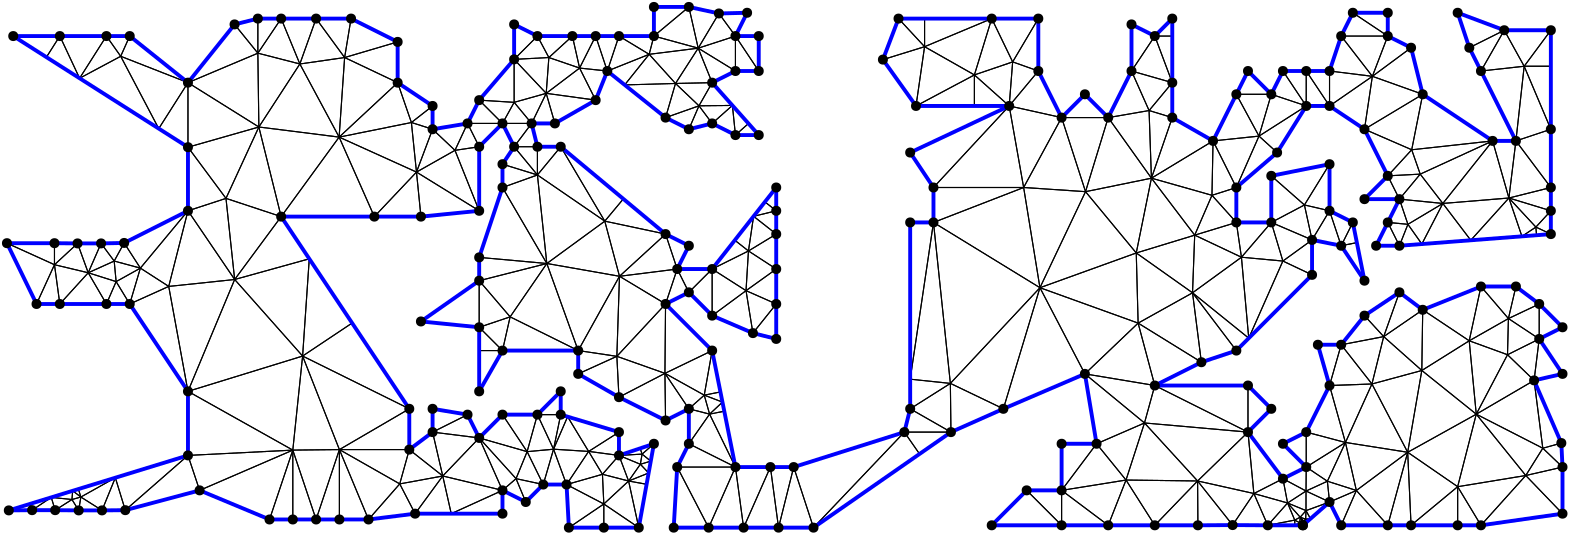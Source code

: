 <?xml version="1.0"?>
<!DOCTYPE ipe SYSTEM "ipe.dtd">
<ipe version="70218" creator="Ipe 7.2.24">
<info created="D:20221020151441" modified="D:20221020151441"/>
<ipestyle name="basic">
<symbol name="mark/disk(sx)" transformations="translations">
<path fill="sym-stroke">
0.6 0 0 0.6 0 0 e
</path>
</symbol>
<anglesize name="22.5 deg" value="22.5"/>
<anglesize name="30 deg" value="30"/>
<anglesize name="45 deg" value="45"/>
<anglesize name="60 deg" value="60"/>
<anglesize name="90 deg" value="90"/>
<arrowsize name="large" value="10"/>
<arrowsize name="small" value="5"/>
<arrowsize name="tiny" value="3"/>
<color name="blue" value="0 0 1"/>
<color name="gray" value="0.745"/>
<color name="green" value="0 1 0"/>
<color name="red" value="1 0 0"/>
<color name="pink" value="1 0.753 0.796"/>
<pen name="heavier" value="0.8"/>
<pen name="fat" value="1.4"/>
<pen name="ultrafat" value="2"/>
<gridsize name="16 pts (~6 mm)" value="16"/>
<gridsize name="32 pts (~12 mm)" value="32"/>
<gridsize name="4 pts" value="4"/>
<gridsize name="8 pts (~3 mm)" value="8"/>
<opacity name="10%" value="0.1"/>
<opacity name="25%" value="0.25"/>
<opacity name="50%" value="0.5"/>
<opacity name="75%" value="0.75"/>
<symbolsize name="large" value="5"/>
<symbolsize name="small" value="2"/>
<symbolsize name="tiny" value="1.1"/>
<textsize name="huge" value="\huge"/>
<textsize name="large" value="\large"/>
<textsize name="small" value="\small"/>
<textsize name="tiny" value="	iny"/>
<tiling name="falling" angle="-60" step="4" width="1"/>
<tiling name="rising" angle="30" step="4" width="1"/>
</ipestyle>
<page>
<layer name="hull"/>
<layer name="constraints"/>
<layer name="triangulation"/>
<layer name="obtuse"/>
<layer name="blub"/>
<layer name="problems"/>
<view layers="hull constraints triangulation obtuse blub" active="triangulation"/>
<path layer="triangulation" stroke="black">
85.3605 285.419 m 
110.521 274.935 l 
</path>
<path layer="triangulation" stroke="black">
110.521 274.935 m 
118.908 299.909 l 
</path>
<path layer="triangulation" stroke="black">
118.908 299.909 m 
85.3605 285.419 l 
</path>
<path layer="triangulation" stroke="black">
172.887 290.593 m 
162.94 277.032 l 
</path>
<path layer="triangulation" stroke="black">
162.94 277.032 m 
175.944 277.032 l 
</path>
<path layer="triangulation" stroke="black">
175.944 277.032 m 
172.887 290.593 l 
</path>
<path layer="triangulation" stroke="black">
243.956 300.543 m 
236.326 298 l 
</path>
<path layer="triangulation" stroke="black">
236.326 298 m 
244.648 298.465 l 
</path>
<path layer="triangulation" stroke="black">
244.648 298.465 m 
243.956 300.543 l 
</path>
<path layer="triangulation" stroke="black">
199.273 289.635 m 
194.391 285.419 l 
</path>
<path layer="triangulation" stroke="black">
194.391 285.419 m 
202.778 281.226 l 
</path>
<path layer="triangulation" stroke="black">
202.778 281.226 m 
199.273 289.635 l 
</path>
<path layer="triangulation" stroke="black">
165.037 346.225 m 
186.004 344.128 l 
</path>
<path layer="triangulation" stroke="black">
186.004 344.128 m 
186.004 360.902 l 
</path>
<path layer="triangulation" stroke="black">
186.004 360.902 m 
165.037 346.225 l 
</path>
<path layer="triangulation" stroke="black">
137.564 441.238 m 
156.65 432.192 l 
</path>
<path layer="triangulation" stroke="black">
156.65 432.192 m 
156.65 446.869 l 
</path>
<path layer="triangulation" stroke="black">
156.65 446.869 m 
137.564 441.238 l 
</path>
<path layer="triangulation" stroke="black">
203.262 299.354 m 
206.972 312.677 l 
</path>
<path layer="triangulation" stroke="black">
206.972 312.677 m 
194.391 312.677 l 
</path>
<path layer="triangulation" stroke="black">
194.391 312.677 m 
203.262 299.354 l 
</path>
<path layer="triangulation" stroke="black">
252.876 327.544 m 
236.326 318.967 l 
</path>
<path layer="triangulation" stroke="black">
236.326 318.967 m 
253.1 310.58 l 
</path>
<path layer="triangulation" stroke="black">
253.1 310.58 m 
252.876 327.544 l 
</path>
<path layer="triangulation" stroke="black">
492.13 402.837 m 
471.162 398.644 l 
</path>
<path layer="triangulation" stroke="black">
471.162 398.644 m 
483.092 388.162 l 
</path>
<path layer="triangulation" stroke="black">
483.092 388.162 m 
492.13 402.837 l 
</path>
<path layer="triangulation" stroke="black">
491.356 288.706 m 
497.86 302.654 l 
</path>
<path layer="triangulation" stroke="black">
497.86 302.654 m 
483.743 293.806 l 
</path>
<path layer="triangulation" stroke="black">
483.743 293.806 m 
491.356 288.706 l 
</path>
<path layer="triangulation" stroke="black">
194.391 394.45 m 
206.972 398.96 l 
</path>
<path layer="triangulation" stroke="black">
206.972 398.96 m 
194.391 402.837 l 
</path>
<path layer="triangulation" stroke="black">
194.391 402.837 m 
194.391 394.45 l 
</path>
<path layer="triangulation" stroke="black">
218.294 272 m 
230.875 272 l 
</path>
<path layer="triangulation" stroke="black">
230.875 272 m 
230.875 280.514 l 
</path>
<path layer="triangulation" stroke="black">
230.875 280.514 m 
218.294 272 l 
</path>
<path layer="triangulation" stroke="black">
274.238 313.922 m 
268.951 312.864 l 
</path>
<path layer="triangulation" stroke="black">
268.951 312.864 m 
278.261 293.806 l 
</path>
<path layer="triangulation" stroke="black">
278.261 293.806 m 
274.238 313.922 l 
</path>
<path layer="triangulation" stroke="black">
293.777 272 m 
290.842 293.806 l 
</path>
<path layer="triangulation" stroke="black">
290.842 293.806 m 
281.197 272 l 
</path>
<path layer="triangulation" stroke="black">
281.197 272 m 
293.777 272 l 
</path>
<path layer="triangulation" stroke="black">
257.294 293.806 m 
268.616 272 l 
</path>
<path layer="triangulation" stroke="black">
268.616 272 m 
278.261 293.806 l 
</path>
<path layer="triangulation" stroke="black">
278.261 293.806 m 
257.294 293.806 l 
</path>
<path layer="triangulation" stroke="black">
278.261 293.806 m 
268.616 272 l 
</path>
<path layer="triangulation" stroke="black">
268.616 272 m 
281.197 272 l 
</path>
<path layer="triangulation" stroke="black">
281.197 272 m 
278.261 293.806 l 
</path>
<path layer="triangulation" stroke="black">
256.036 272 m 
268.616 272 l 
</path>
<path layer="triangulation" stroke="black">
268.616 272 m 
257.294 293.806 l 
</path>
<path layer="triangulation" stroke="black">
257.294 293.806 m 
256.036 272 l 
</path>
<path layer="triangulation" stroke="black">
422.551 370.882 m 
404.29 392.949 l 
</path>
<path layer="triangulation" stroke="black">
404.29 392.949 m 
387.878 358.373 l 
</path>
<path layer="triangulation" stroke="black">
387.878 358.373 m 
422.551 370.882 l 
</path>
<path layer="triangulation" stroke="black">
222.151 437.443 m 
227.939 448.966 l 
</path>
<path layer="triangulation" stroke="black">
227.939 448.966 m 
219.552 448.966 l 
</path>
<path layer="triangulation" stroke="black">
219.552 448.966 m 
222.151 437.443 l 
</path>
<path layer="triangulation" stroke="black">
247.777 295.932 m 
244.025 294.815 l 
</path>
<path layer="triangulation" stroke="black">
244.025 294.815 m 
247.008 291.678 l 
</path>
<path layer="triangulation" stroke="black">
247.008 291.678 m 
247.777 295.932 l 
</path>
<path layer="triangulation" stroke="black">
269.874 365.096 m 
261.487 356.709 l 
</path>
<path layer="triangulation" stroke="black">
261.487 356.709 m 
269.874 348.322 l 
</path>
<path layer="triangulation" stroke="black">
269.874 348.322 m 
269.874 365.096 l 
</path>
<path layer="triangulation" stroke="black">
181.811 312.677 m 
169.23 306.387 l 
</path>
<path layer="triangulation" stroke="black">
169.23 306.387 m 
186.004 304.29 l 
</path>
<path layer="triangulation" stroke="black">
186.004 304.29 m 
181.811 312.677 l 
</path>
<path layer="triangulation" stroke="black">
186.004 335.741 m 
194.391 335.741 l 
</path>
<path layer="triangulation" stroke="black">
194.391 335.741 m 
186.004 344.128 l 
</path>
<path layer="triangulation" stroke="black">
186.004 344.128 m 
186.004 335.741 l 
</path>
<path layer="triangulation" stroke="black">
135.682 300.096 m 
135.682 274.935 l 
</path>
<path layer="triangulation" stroke="black">
135.682 274.935 m 
146.166 274.935 l 
</path>
<path layer="triangulation" stroke="black">
146.166 274.935 m 
135.682 300.096 l 
</path>
<path layer="triangulation" stroke="black">
157.405 287.748 m 
135.682 300.096 l 
</path>
<path layer="triangulation" stroke="black">
135.682 300.096 m 
146.166 274.935 l 
</path>
<path layer="triangulation" stroke="black">
146.166 274.935 m 
157.405 287.748 l 
</path>
<path layer="triangulation" stroke="black">
198.592 425.107 m 
198.585 440.579 l 
</path>
<path layer="triangulation" stroke="black">
198.585 440.579 m 
186.004 425.901 l 
</path>
<path layer="triangulation" stroke="black">
186.004 425.901 m 
198.592 425.107 l 
</path>
<path layer="triangulation" stroke="black">
194.391 394.45 m 
186.004 369.289 l 
</path>
<path layer="triangulation" stroke="black">
186.004 369.289 m 
210.356 367.086 l 
</path>
<path layer="triangulation" stroke="black">
210.356 367.086 m 
194.391 394.45 l 
</path>
<path layer="triangulation" stroke="black">
161.6 417.848 m 
169.23 415.418 l 
</path>
<path layer="triangulation" stroke="black">
169.23 415.418 m 
169.23 423.805 l 
</path>
<path layer="triangulation" stroke="black">
169.23 423.805 m 
161.6 417.848 l 
</path>
<path layer="triangulation" stroke="black">
127.295 455.256 m 
121.447 438.922 l 
</path>
<path layer="triangulation" stroke="black">
121.447 438.922 m 
137.564 441.238 l 
</path>
<path layer="triangulation" stroke="black">
137.564 441.238 m 
127.295 455.256 l 
</path>
<path layer="triangulation" stroke="black">
45.2585 363.75 m 
51.8125 352.515 l 
</path>
<path layer="triangulation" stroke="black">
51.8125 352.515 m 
55.3079 360.569 l 
</path>
<path layer="triangulation" stroke="black">
55.3079 360.569 m 
45.2585 363.75 l 
</path>
<path layer="triangulation" stroke="black">
288.864 389.265 m 
292.939 386.063 l 
</path>
<path layer="triangulation" stroke="black">
292.939 386.063 m 
292.939 394.45 l 
</path>
<path layer="triangulation" stroke="black">
292.939 394.45 m 
288.864 389.265 l 
</path>
<path layer="triangulation" stroke="black">
292.939 352.515 m 
282.068 357.311 l 
</path>
<path layer="triangulation" stroke="black">
282.068 357.311 m 
284.552 342.031 l 
</path>
<path layer="triangulation" stroke="black">
284.552 342.031 m 
292.939 352.515 l 
</path>
<path layer="triangulation" stroke="black">
253.1 352.515 m 
261.487 356.709 l 
</path>
<path layer="triangulation" stroke="black">
261.487 356.709 m 
257.294 365.096 l 
</path>
<path layer="triangulation" stroke="black">
257.294 365.096 m 
253.1 352.515 l 
</path>
<path layer="triangulation" stroke="black">
284.552 342.031 m 
292.939 339.935 l 
</path>
<path layer="triangulation" stroke="black">
292.939 339.935 m 
292.939 352.515 l 
</path>
<path layer="triangulation" stroke="black">
292.939 352.515 m 
284.552 342.031 l 
</path>
<path layer="triangulation" stroke="black">
268.951 312.864 m 
261.487 302.193 l 
</path>
<path layer="triangulation" stroke="black">
261.487 302.193 m 
278.261 293.806 l 
</path>
<path layer="triangulation" stroke="black">
278.261 293.806 m 
268.951 312.864 l 
</path>
<path layer="triangulation" stroke="black">
286.648 436.385 m 
286.648 448.966 l 
</path>
<path layer="triangulation" stroke="black">
286.648 448.966 m 
278.261 448.966 l 
</path>
<path layer="triangulation" stroke="black">
278.261 448.966 m 
286.648 436.385 l 
</path>
<path layer="triangulation" stroke="black">
408.26 302.193 m 
395.679 302.193 l 
</path>
<path layer="triangulation" stroke="black">
395.679 302.193 m 
395.679 285.419 l 
</path>
<path layer="triangulation" stroke="black">
395.679 285.419 m 
408.26 302.193 l 
</path>
<path layer="triangulation" stroke="black">
492.13 436.385 m 
507.549 434.471 l 
</path>
<path layer="triangulation" stroke="black">
507.549 434.471 m 
496.323 448.966 l 
</path>
<path layer="triangulation" stroke="black">
496.323 448.966 m 
492.13 436.385 l 
</path>
<path layer="triangulation" stroke="black">
435.518 432.192 m 
420.84 436.385 l 
</path>
<path layer="triangulation" stroke="black">
420.84 436.385 m 
427.165 422.158 l 
</path>
<path layer="triangulation" stroke="black">
427.165 422.158 m 
435.518 432.192 l 
</path>
<path layer="triangulation" stroke="black">
382.011 394.45 m 
404.29 392.949 l 
</path>
<path layer="triangulation" stroke="black">
404.29 392.949 m 
395.679 419.611 l 
</path>
<path layer="triangulation" stroke="black">
395.679 419.611 m 
382.011 394.45 l 
</path>
<path layer="triangulation" stroke="black">
435.518 448.966 m 
429.227 448.966 l 
</path>
<path layer="triangulation" stroke="black">
429.227 448.966 m 
435.518 432.192 l 
</path>
<path layer="triangulation" stroke="black">
435.518 432.192 m 
435.518 448.966 l 
</path>
<path layer="triangulation" stroke="black">
483.743 423.805 m 
471.162 427.998 l 
</path>
<path layer="triangulation" stroke="black">
471.162 427.998 m 
466.734 412.955 l 
</path>
<path layer="triangulation" stroke="black">
466.734 412.955 m 
483.743 423.805 l 
</path>
<path layer="triangulation" stroke="black">
556.529 347.272 m 
559.226 358.805 l 
</path>
<path layer="triangulation" stroke="black">
559.226 358.805 m 
546.645 358.805 l 
</path>
<path layer="triangulation" stroke="black">
546.645 358.805 m 
556.529 347.272 l 
</path>
<path layer="triangulation" stroke="black">
507.549 434.471 m 
513.097 448.966 l 
</path>
<path layer="triangulation" stroke="black">
513.097 448.966 m 
496.323 448.966 l 
</path>
<path layer="triangulation" stroke="black">
496.323 448.966 m 
507.549 434.471 l 
</path>
<path layer="triangulation" stroke="black">
471.162 427.998 m 
462.775 436.385 l 
</path>
<path layer="triangulation" stroke="black">
462.775 436.385 m 
458.582 427.998 l 
</path>
<path layer="triangulation" stroke="black">
458.582 427.998 m 
471.162 427.998 l 
</path>
<path layer="triangulation" stroke="black">
466.734 412.955 m 
471.162 427.998 l 
</path>
<path layer="triangulation" stroke="black">
471.162 427.998 m 
458.582 427.998 l 
</path>
<path layer="triangulation" stroke="black">
458.582 427.998 m 
466.734 412.955 l 
</path>
<path layer="triangulation" stroke="black">
567.613 339.935 m 
576 344.128 l 
</path>
<path layer="triangulation" stroke="black">
576 344.128 m 
567.613 352.515 l 
</path>
<path layer="triangulation" stroke="black">
567.613 352.515 m 
567.613 339.935 l 
</path>
<path layer="triangulation" stroke="black">
525.678 350.418 m 
542.416 339.263 l 
</path>
<path layer="triangulation" stroke="black">
542.416 339.263 m 
546.645 358.805 l 
</path>
<path layer="triangulation" stroke="black">
546.645 358.805 m 
525.678 350.418 l 
</path>
<path layer="triangulation" stroke="black">
550.839 411.224 m 
556.703 390.667 l 
</path>
<path layer="triangulation" stroke="black">
556.703 390.667 m 
559.226 411.224 l 
</path>
<path layer="triangulation" stroke="black">
559.226 411.224 m 
550.839 411.224 l 
</path>
<path layer="triangulation" stroke="black">
485.84 362.999 m 
475.335 367.971 l 
</path>
<path layer="triangulation" stroke="black">
475.335 367.971 m 
463.047 340.206 l 
</path>
<path layer="triangulation" stroke="black">
463.047 340.206 m 
485.84 362.999 l 
</path>
<path layer="triangulation" stroke="black">
496.323 337.838 m 
511.627 340.773 l 
</path>
<path layer="triangulation" stroke="black">
511.627 340.773 m 
504.71 348.322 l 
</path>
<path layer="triangulation" stroke="black">
504.71 348.322 m 
496.323 337.838 l 
</path>
<path layer="triangulation" stroke="black">
344.53 298.526 m 
339.067 306.387 l 
</path>
<path layer="triangulation" stroke="black">
339.067 306.387 m 
306.358 272 l 
</path>
<path layer="triangulation" stroke="black">
306.358 272 m 
344.53 298.526 l 
</path>
<path layer="triangulation" stroke="black">
290.842 293.806 m 
278.261 293.806 l 
</path>
<path layer="triangulation" stroke="black">
278.261 293.806 m 
281.197 272 l 
</path>
<path layer="triangulation" stroke="black">
281.197 272 m 
290.842 293.806 l 
</path>
<path layer="triangulation" stroke="black">
475.356 302.193 m 
483.743 293.806 l 
</path>
<path layer="triangulation" stroke="black">
483.743 293.806 m 
483.743 306.387 l 
</path>
<path layer="triangulation" stroke="black">
483.743 306.387 m 
475.356 302.193 l 
</path>
<path layer="triangulation" stroke="black">
482.543 272.839 m 
482.543 272.9 l 
</path>
<path layer="triangulation" stroke="black">
482.543 272.9 m 
482.485 272.839 l 
</path>
<path layer="triangulation" stroke="black">
482.485 272.839 m 
482.543 272.839 l 
</path>
<path layer="triangulation" stroke="black">
556.201 334.245 m 
565.768 325.006 l 
</path>
<path layer="triangulation" stroke="black">
565.768 325.006 m 
567.613 339.935 l 
</path>
<path layer="triangulation" stroke="black">
567.613 339.935 m 
556.201 334.245 l 
</path>
<path layer="triangulation" stroke="black">
568.908 300.588 m 
565.768 325.006 l 
</path>
<path layer="triangulation" stroke="black">
565.768 325.006 m 
544.954 312.843 l 
</path>
<path layer="triangulation" stroke="black">
544.954 312.843 m 
568.908 300.588 l 
</path>
<path layer="triangulation" stroke="black">
576 293.806 m 
568.908 300.588 l 
</path>
<path layer="triangulation" stroke="black">
568.908 300.588 m 
562.773 290.77 l 
</path>
<path layer="triangulation" stroke="black">
562.773 290.77 m 
576 293.806 l 
</path>
<path layer="triangulation" stroke="black">
42.6039 283.02 m 
39.6662 285.263 l 
</path>
<path layer="triangulation" stroke="black">
39.6662 285.263 m 
39.4029 282.126 l 
</path>
<path layer="triangulation" stroke="black">
39.4029 282.126 m 
42.6039 283.02 l 
</path>
<path layer="triangulation" stroke="black">
33.3611 278.29 m 
39.4029 282.126 l 
</path>
<path layer="triangulation" stroke="black">
39.4029 282.126 m 
31.948 282.895 l 
</path>
<path layer="triangulation" stroke="black">
31.948 282.895 m 
33.3611 278.29 l 
</path>
<path layer="triangulation" stroke="black">
110.521 274.935 m 
118.908 274.935 l 
</path>
<path layer="triangulation" stroke="black">
118.908 274.935 m 
118.908 299.909 l 
</path>
<path layer="triangulation" stroke="black">
118.908 299.909 m 
110.521 274.935 l 
</path>
<path layer="triangulation" stroke="black">
50.219 278.206 m 
58.606 278.29 l 
</path>
<path layer="triangulation" stroke="black">
58.606 278.29 m 
55.0199 289.975 l 
</path>
<path layer="triangulation" stroke="black">
55.0199 289.975 m 
50.219 278.206 l 
</path>
<path layer="triangulation" stroke="black">
55.0199 289.975 m 
58.606 278.29 l 
</path>
<path layer="triangulation" stroke="black">
58.606 278.29 m 
81.167 298 l 
</path>
<path layer="triangulation" stroke="black">
81.167 298 m 
55.0199 289.975 l 
</path>
<path layer="triangulation" stroke="black">
58.606 278.29 m 
85.3605 285.419 l 
</path>
<path layer="triangulation" stroke="black">
85.3605 285.419 m 
81.167 298 l 
</path>
<path layer="triangulation" stroke="black">
81.167 298 m 
58.606 278.29 l 
</path>
<path layer="triangulation" stroke="black">
172.887 290.593 m 
194.391 285.419 l 
</path>
<path layer="triangulation" stroke="black">
194.391 285.419 m 
186.004 304.29 l 
</path>
<path layer="triangulation" stroke="black">
186.004 304.29 m 
172.887 290.593 l 
</path>
<path layer="triangulation" stroke="black">
157.405 287.748 m 
162.94 277.032 l 
</path>
<path layer="triangulation" stroke="black">
162.94 277.032 m 
172.887 290.593 l 
</path>
<path layer="triangulation" stroke="black">
172.887 290.593 m 
157.405 287.748 l 
</path>
<path layer="triangulation" stroke="black">
175.944 277.032 m 
194.391 285.419 l 
</path>
<path layer="triangulation" stroke="black">
194.391 285.419 m 
172.887 290.593 l 
</path>
<path layer="triangulation" stroke="black">
172.887 290.593 m 
175.944 277.032 l 
</path>
<path layer="triangulation" stroke="black">
172.887 290.593 m 
160.843 300.096 l 
</path>
<path layer="triangulation" stroke="black">
160.843 300.096 m 
157.405 287.748 l 
</path>
<path layer="triangulation" stroke="black">
157.405 287.748 m 
172.887 290.593 l 
</path>
<path layer="triangulation" stroke="black">
135.682 300.096 m 
118.908 299.909 l 
</path>
<path layer="triangulation" stroke="black">
118.908 299.909 m 
127.295 274.935 l 
</path>
<path layer="triangulation" stroke="black">
127.295 274.935 m 
135.682 300.096 l 
</path>
<path layer="triangulation" stroke="black">
135.682 300.096 m 
127.295 274.935 l 
</path>
<path layer="triangulation" stroke="black">
127.295 274.935 m 
135.682 274.935 l 
</path>
<path layer="triangulation" stroke="black">
135.682 274.935 m 
135.682 300.096 l 
</path>
<path layer="triangulation" stroke="black">
175.944 277.032 m 
194.391 277.032 l 
</path>
<path layer="triangulation" stroke="black">
194.391 277.032 m 
194.391 285.419 l 
</path>
<path layer="triangulation" stroke="black">
194.391 285.419 m 
175.944 277.032 l 
</path>
<path layer="triangulation" stroke="black">
202.778 281.226 m 
209.069 287.516 l 
</path>
<path layer="triangulation" stroke="black">
209.069 287.516 m 
199.273 289.635 l 
</path>
<path layer="triangulation" stroke="black">
199.273 289.635 m 
202.778 281.226 l 
</path>
<path layer="triangulation" stroke="black">
464.888 284.279 m 
444.636 288.8 l 
</path>
<path layer="triangulation" stroke="black">
444.636 288.8 m 
457.24 272.923 l 
</path>
<path layer="triangulation" stroke="black">
457.24 272.923 m 
464.888 284.279 l 
</path>
<path layer="triangulation" stroke="black">
230.875 280.514 m 
230.875 272 l 
</path>
<path layer="triangulation" stroke="black">
230.875 272 m 
243.455 272 l 
</path>
<path layer="triangulation" stroke="black">
243.455 272 m 
230.875 280.514 l 
</path>
<path layer="triangulation" stroke="black">
257.294 293.806 m 
278.261 293.806 l 
</path>
<path layer="triangulation" stroke="black">
278.261 293.806 m 
261.487 302.193 l 
</path>
<path layer="triangulation" stroke="black">
261.487 302.193 m 
257.294 293.806 l 
</path>
<path layer="triangulation" stroke="black">
267.027 319.689 m 
252.876 327.544 l 
</path>
<path layer="triangulation" stroke="black">
252.876 327.544 m 
261.487 314.774 l 
</path>
<path layer="triangulation" stroke="black">
261.487 314.774 m 
267.027 319.689 l 
</path>
<path layer="triangulation" stroke="black">
212.778 300.238 m 
217.456 287.516 l 
</path>
<path layer="triangulation" stroke="black">
217.456 287.516 m 
225.406 299.436 l 
</path>
<path layer="triangulation" stroke="black">
225.406 299.436 m 
212.778 300.238 l 
</path>
<path layer="triangulation" stroke="black">
225.406 299.436 m 
217.456 287.516 l 
</path>
<path layer="triangulation" stroke="black">
217.456 287.516 m 
230.377 291.203 l 
</path>
<path layer="triangulation" stroke="black">
230.377 291.203 m 
225.406 299.436 l 
</path>
<path layer="triangulation" stroke="black">
239.795 288.78 m 
243.455 272 l 
</path>
<path layer="triangulation" stroke="black">
243.455 272 m 
246.274 287.61 l 
</path>
<path layer="triangulation" stroke="black">
246.274 287.61 m 
239.795 288.78 l 
</path>
<path layer="triangulation" stroke="black">
212.778 300.238 m 
217.837 311.934 l 
</path>
<path layer="triangulation" stroke="black">
217.837 311.934 m 
215.359 312.677 l 
</path>
<path layer="triangulation" stroke="black">
215.359 312.677 m 
212.778 300.238 l 
</path>
<path layer="triangulation" stroke="black">
206.972 312.677 m 
215.359 312.677 l 
</path>
<path layer="triangulation" stroke="black">
215.359 312.677 m 
215.359 321.064 l 
</path>
<path layer="triangulation" stroke="black">
215.359 321.064 m 
206.972 312.677 l 
</path>
<path layer="triangulation" stroke="black">
206.972 312.677 m 
203.262 299.354 l 
</path>
<path layer="triangulation" stroke="black">
203.262 299.354 m 
212.778 300.238 l 
</path>
<path layer="triangulation" stroke="black">
212.778 300.238 m 
206.972 312.677 l 
</path>
<path layer="triangulation" stroke="black">
197.143 347.881 m 
186.004 360.902 l 
</path>
<path layer="triangulation" stroke="black">
186.004 360.902 m 
186.004 344.128 l 
</path>
<path layer="triangulation" stroke="black">
186.004 344.128 m 
197.143 347.881 l 
</path>
<path layer="triangulation" stroke="black">
261.487 314.774 m 
252.876 327.544 l 
</path>
<path layer="triangulation" stroke="black">
252.876 327.544 m 
253.1 310.58 l 
</path>
<path layer="triangulation" stroke="black">
253.1 310.58 m 
261.487 314.774 l 
</path>
<path layer="triangulation" stroke="black">
273.584 317.193 m 
267.027 319.689 l 
</path>
<path layer="triangulation" stroke="black">
267.027 319.689 m 
268.951 312.864 l 
</path>
<path layer="triangulation" stroke="black">
268.951 312.864 m 
273.584 317.193 l 
</path>
<path layer="triangulation" stroke="black">
282.068 357.311 m 
269.874 365.096 l 
</path>
<path layer="triangulation" stroke="black">
269.874 365.096 m 
269.874 348.322 l 
</path>
<path layer="triangulation" stroke="black">
269.874 348.322 m 
282.068 357.311 l 
</path>
<path layer="triangulation" stroke="black">
257.294 365.096 m 
261.487 356.709 l 
</path>
<path layer="triangulation" stroke="black">
261.487 356.709 m 
269.874 365.096 l 
</path>
<path layer="triangulation" stroke="black">
269.874 365.096 m 
257.294 365.096 l 
</path>
<path layer="triangulation" stroke="black">
206.972 398.96 m 
206.972 409.127 l 
</path>
<path layer="triangulation" stroke="black">
206.972 409.127 m 
198.585 409.127 l 
</path>
<path layer="triangulation" stroke="black">
198.585 409.127 m 
206.972 398.96 l 
</path>
<path layer="triangulation" stroke="black">
206.972 398.96 m 
231.22 382.332 l 
</path>
<path layer="triangulation" stroke="black">
231.22 382.332 m 
215.359 409.127 l 
</path>
<path layer="triangulation" stroke="black">
215.359 409.127 m 
206.972 398.96 l 
</path>
<path layer="triangulation" stroke="black">
235.566 333.672 m 
236.326 318.967 l 
</path>
<path layer="triangulation" stroke="black">
236.326 318.967 m 
252.876 327.544 l 
</path>
<path layer="triangulation" stroke="black">
252.876 327.544 m 
235.566 333.672 l 
</path>
<path layer="triangulation" stroke="black">
236.326 318.967 m 
235.566 333.672 l 
</path>
<path layer="triangulation" stroke="black">
235.566 333.672 m 
221.649 327.354 l 
</path>
<path layer="triangulation" stroke="black">
221.649 327.354 m 
236.326 318.967 l 
</path>
<path layer="triangulation" stroke="black">
236.514 362.49 m 
257.294 365.096 l 
</path>
<path layer="triangulation" stroke="black">
257.294 365.096 m 
253.1 377.676 l 
</path>
<path layer="triangulation" stroke="black">
253.1 377.676 m 
236.514 362.49 l 
</path>
<path layer="triangulation" stroke="black">
194.391 335.741 m 
197.143 347.881 l 
</path>
<path layer="triangulation" stroke="black">
197.143 347.881 m 
186.004 344.128 l 
</path>
<path layer="triangulation" stroke="black">
186.004 344.128 m 
194.391 335.741 l 
</path>
<path layer="triangulation" stroke="black">
231.22 382.332 m 
210.356 367.086 l 
</path>
<path layer="triangulation" stroke="black">
210.356 367.086 m 
236.514 362.49 l 
</path>
<path layer="triangulation" stroke="black">
236.514 362.49 m 
231.22 382.332 l 
</path>
<path layer="triangulation" stroke="black">
186.004 360.902 m 
197.143 347.881 l 
</path>
<path layer="triangulation" stroke="black">
197.143 347.881 m 
210.356 367.086 l 
</path>
<path layer="triangulation" stroke="black">
210.356 367.086 m 
186.004 360.902 l 
</path>
<path layer="triangulation" stroke="black">
122.439 333.769 m 
81.167 321.064 l 
</path>
<path layer="triangulation" stroke="black">
81.167 321.064 m 
118.908 299.909 l 
</path>
<path layer="triangulation" stroke="black">
118.908 299.909 m 
122.439 333.769 l 
</path>
<path layer="triangulation" stroke="black">
169.23 306.387 m 
181.811 312.677 l 
</path>
<path layer="triangulation" stroke="black">
181.811 312.677 m 
169.23 314.774 l 
</path>
<path layer="triangulation" stroke="black">
169.23 314.774 m 
169.23 306.387 l 
</path>
<path layer="triangulation" stroke="black">
186.004 304.29 m 
194.391 285.419 l 
</path>
<path layer="triangulation" stroke="black">
194.391 285.419 m 
199.273 289.635 l 
</path>
<path layer="triangulation" stroke="black">
199.273 289.635 m 
186.004 304.29 l 
</path>
<path layer="triangulation" stroke="black">
64.0347 365.422 m 
60.1995 352.515 l 
</path>
<path layer="triangulation" stroke="black">
60.1995 352.515 m 
74.2408 358.84 l 
</path>
<path layer="triangulation" stroke="black">
74.2408 358.84 m 
64.0347 365.422 l 
</path>
<path layer="triangulation" stroke="black">
85.3605 285.419 m 
118.908 299.909 l 
</path>
<path layer="triangulation" stroke="black">
118.908 299.909 m 
81.167 298 l 
</path>
<path layer="triangulation" stroke="black">
81.167 298 m 
85.3605 285.419 l 
</path>
<path layer="triangulation" stroke="black">
64.0347 365.422 m 
81.167 386.063 l 
</path>
<path layer="triangulation" stroke="black">
81.167 386.063 m 
58.1866 374.489 l 
</path>
<path layer="triangulation" stroke="black">
58.1866 374.489 m 
64.0347 365.422 l 
</path>
<path layer="triangulation" stroke="black">
33.1095 366.653 m 
45.2585 363.75 l 
</path>
<path layer="triangulation" stroke="black">
45.2585 363.75 m 
41.4126 374.321 l 
</path>
<path layer="triangulation" stroke="black">
41.4126 374.321 m 
33.1095 366.653 l 
</path>
<path layer="triangulation" stroke="black">
33.1095 366.653 m 
33.1095 374.405 l 
</path>
<path layer="triangulation" stroke="black">
33.1095 374.405 m 
16 374.405 l 
</path>
<path layer="triangulation" stroke="black">
16 374.405 m 
33.1095 366.653 l 
</path>
<path layer="triangulation" stroke="black">
70.6468 415.651 m 
81.167 408.96 l 
</path>
<path layer="triangulation" stroke="black">
81.167 408.96 m 
81.167 432.192 l 
</path>
<path layer="triangulation" stroke="black">
81.167 432.192 m 
70.6468 415.651 l 
</path>
<path layer="triangulation" stroke="black">
33.1095 366.653 m 
16 374.405 l 
</path>
<path layer="triangulation" stroke="black">
16 374.405 m 
26.6515 352.515 l 
</path>
<path layer="triangulation" stroke="black">
26.6515 352.515 m 
33.1095 366.653 l 
</path>
<path layer="triangulation" stroke="black">
35.0385 448.966 m 
30.2076 441.37 l 
</path>
<path layer="triangulation" stroke="black">
30.2076 441.37 m 
42.1506 433.774 l 
</path>
<path layer="triangulation" stroke="black">
42.1506 433.774 m 
35.0385 448.966 l 
</path>
<path layer="triangulation" stroke="black">
45.2585 363.75 m 
55.3079 360.569 l 
</path>
<path layer="triangulation" stroke="black">
55.3079 360.569 m 
54.6058 367.966 l 
</path>
<path layer="triangulation" stroke="black">
54.6058 367.966 m 
45.2585 363.75 l 
</path>
<path layer="triangulation" stroke="black">
106.688 416.228 m 
94.8513 390.531 l 
</path>
<path layer="triangulation" stroke="black">
94.8513 390.531 m 
114.715 383.966 l 
</path>
<path layer="triangulation" stroke="black">
114.715 383.966 m 
106.688 416.228 l 
</path>
<path layer="triangulation" stroke="black">
41.4126 374.321 m 
45.2585 363.75 l 
</path>
<path layer="triangulation" stroke="black">
45.2585 363.75 m 
49.8835 374.321 l 
</path>
<path layer="triangulation" stroke="black">
49.8835 374.321 m 
41.4126 374.321 l 
</path>
<path layer="triangulation" stroke="black">
97.9779 361.332 m 
81.167 321.064 l 
</path>
<path layer="triangulation" stroke="black">
81.167 321.064 m 
122.439 333.769 l 
</path>
<path layer="triangulation" stroke="black">
122.439 333.769 m 
97.9779 361.332 l 
</path>
<path layer="triangulation" stroke="black">
135.583 412.589 m 
148.263 383.966 l 
</path>
<path layer="triangulation" stroke="black">
148.263 383.966 m 
163.434 399.997 l 
</path>
<path layer="triangulation" stroke="black">
163.434 399.997 m 
135.583 412.589 l 
</path>
<path layer="triangulation" stroke="black">
177.292 407.829 m 
186.004 409.127 l 
</path>
<path layer="triangulation" stroke="black">
186.004 409.127 m 
181.811 417.514 l 
</path>
<path layer="triangulation" stroke="black">
181.811 417.514 m 
177.292 407.829 l 
</path>
<path layer="triangulation" stroke="black">
194.391 417.514 m 
198.585 409.127 l 
</path>
<path layer="triangulation" stroke="black">
198.585 409.127 m 
204.875 417.514 l 
</path>
<path layer="triangulation" stroke="black">
204.875 417.514 m 
194.391 417.514 l 
</path>
<path layer="triangulation" stroke="black">
97.9779 361.332 m 
122.439 333.769 l 
</path>
<path layer="triangulation" stroke="black">
122.439 333.769 m 
124.838 368.782 l 
</path>
<path layer="triangulation" stroke="black">
124.838 368.782 m 
97.9779 361.332 l 
</path>
<path layer="triangulation" stroke="black">
163.434 399.997 m 
169.23 415.418 l 
</path>
<path layer="triangulation" stroke="black">
169.23 415.418 m 
161.6 417.848 l 
</path>
<path layer="triangulation" stroke="black">
161.6 417.848 m 
163.434 399.997 l 
</path>
<path layer="triangulation" stroke="black">
97.9779 361.332 m 
81.167 386.063 l 
</path>
<path layer="triangulation" stroke="black">
81.167 386.063 m 
74.2408 358.84 l 
</path>
<path layer="triangulation" stroke="black">
74.2408 358.84 m 
97.9779 361.332 l 
</path>
<path layer="triangulation" stroke="black">
64.0347 365.422 m 
54.6058 367.966 l 
</path>
<path layer="triangulation" stroke="black">
54.6058 367.966 m 
55.3079 360.569 l 
</path>
<path layer="triangulation" stroke="black">
55.3079 360.569 m 
64.0347 365.422 l 
</path>
<path layer="triangulation" stroke="black">
106.688 416.228 m 
81.167 408.96 l 
</path>
<path layer="triangulation" stroke="black">
81.167 408.96 m 
94.8513 390.531 l 
</path>
<path layer="triangulation" stroke="black">
94.8513 390.531 m 
106.688 416.228 l 
</path>
<path layer="triangulation" stroke="black">
106.328 442.805 m 
97.941 453.159 l 
</path>
<path layer="triangulation" stroke="black">
97.941 453.159 m 
81.167 432.192 l 
</path>
<path layer="triangulation" stroke="black">
81.167 432.192 m 
106.328 442.805 l 
</path>
<path layer="triangulation" stroke="black">
60.1995 448.966 m 
56.9468 441.687 l 
</path>
<path layer="triangulation" stroke="black">
56.9468 441.687 m 
81.167 432.192 l 
</path>
<path layer="triangulation" stroke="black">
81.167 432.192 m 
60.1995 448.966 l 
</path>
<path layer="triangulation" stroke="black">
30.2076 441.37 m 
35.0385 448.966 l 
</path>
<path layer="triangulation" stroke="black">
35.0385 448.966 m 
18.2645 448.966 l 
</path>
<path layer="triangulation" stroke="black">
18.2645 448.966 m 
30.2076 441.37 l 
</path>
<path layer="triangulation" stroke="black">
51.8125 448.966 m 
42.1506 433.774 l 
</path>
<path layer="triangulation" stroke="black">
42.1506 433.774 m 
56.9468 441.687 l 
</path>
<path layer="triangulation" stroke="black">
56.9468 441.687 m 
51.8125 448.966 l 
</path>
<path layer="triangulation" stroke="black">
106.688 416.228 m 
106.328 442.805 l 
</path>
<path layer="triangulation" stroke="black">
106.328 442.805 m 
81.167 432.192 l 
</path>
<path layer="triangulation" stroke="black">
81.167 432.192 m 
106.688 416.228 l 
</path>
<path layer="triangulation" stroke="black">
137.564 441.238 m 
156.65 446.869 l 
</path>
<path layer="triangulation" stroke="black">
156.65 446.869 m 
139.876 455.256 l 
</path>
<path layer="triangulation" stroke="black">
139.876 455.256 m 
137.564 441.238 l 
</path>
<path layer="triangulation" stroke="black">
106.328 442.805 m 
106.328 455.256 l 
</path>
<path layer="triangulation" stroke="black">
106.328 455.256 m 
97.941 453.159 l 
</path>
<path layer="triangulation" stroke="black">
97.941 453.159 m 
106.328 442.805 l 
</path>
<path layer="triangulation" stroke="black">
181.811 417.514 m 
186.004 409.127 l 
</path>
<path layer="triangulation" stroke="black">
186.004 409.127 m 
194.391 417.514 l 
</path>
<path layer="triangulation" stroke="black">
194.391 417.514 m 
181.811 417.514 l 
</path>
<path layer="triangulation" stroke="black">
156.65 432.192 m 
161.6 417.848 l 
</path>
<path layer="triangulation" stroke="black">
161.6 417.848 m 
169.23 423.805 l 
</path>
<path layer="triangulation" stroke="black">
169.23 423.805 m 
156.65 432.192 l 
</path>
<path layer="triangulation" stroke="black">
169.23 415.418 m 
177.292 407.829 l 
</path>
<path layer="triangulation" stroke="black">
177.292 407.829 m 
181.811 417.514 l 
</path>
<path layer="triangulation" stroke="black">
181.811 417.514 m 
169.23 415.418 l 
</path>
<path layer="triangulation" stroke="black">
194.391 417.514 m 
186.004 425.901 l 
</path>
<path layer="triangulation" stroke="black">
186.004 425.901 m 
181.811 417.514 l 
</path>
<path layer="triangulation" stroke="black">
181.811 417.514 m 
194.391 417.514 l 
</path>
<path layer="triangulation" stroke="black">
206.972 448.966 m 
198.585 440.579 l 
</path>
<path layer="triangulation" stroke="black">
198.585 440.579 m 
211.09 441.236 l 
</path>
<path layer="triangulation" stroke="black">
211.09 441.236 m 
206.972 448.966 l 
</path>
<path layer="triangulation" stroke="black">
211.09 441.236 m 
222.151 437.443 l 
</path>
<path layer="triangulation" stroke="black">
222.151 437.443 m 
219.552 448.966 l 
</path>
<path layer="triangulation" stroke="black">
219.552 448.966 m 
211.09 441.236 l 
</path>
<path layer="triangulation" stroke="black">
248.907 448.966 m 
261.487 459.449 l 
</path>
<path layer="triangulation" stroke="black">
261.487 459.449 m 
248.907 459.449 l 
</path>
<path layer="triangulation" stroke="black">
248.907 459.449 m 
248.907 448.966 l 
</path>
<path layer="triangulation" stroke="black">
198.585 453.159 m 
198.585 440.579 l 
</path>
<path layer="triangulation" stroke="black">
198.585 440.579 m 
206.972 448.966 l 
</path>
<path layer="triangulation" stroke="black">
206.972 448.966 m 
198.585 453.159 l 
</path>
<path layer="triangulation" stroke="black">
238.384 431.384 m 
247.196 442.399 l 
</path>
<path layer="triangulation" stroke="black">
247.196 442.399 m 
232.133 436.385 l 
</path>
<path layer="triangulation" stroke="black">
232.133 436.385 m 
238.384 431.384 l 
</path>
<path layer="triangulation" stroke="black">
227.939 448.966 m 
232.133 436.385 l 
</path>
<path layer="triangulation" stroke="black">
232.133 436.385 m 
236.326 448.966 l 
</path>
<path layer="triangulation" stroke="black">
236.326 448.966 m 
227.939 448.966 l 
</path>
<path layer="triangulation" stroke="black">
248.907 448.966 m 
247.196 442.399 l 
</path>
<path layer="triangulation" stroke="black">
247.196 442.399 m 
264.851 444.609 l 
</path>
<path layer="triangulation" stroke="black">
264.851 444.609 m 
248.907 448.966 l 
</path>
<path layer="triangulation" stroke="black">
272.307 457.101 m 
278.261 448.966 l 
</path>
<path layer="triangulation" stroke="black">
278.261 448.966 m 
282.455 457.353 l 
</path>
<path layer="triangulation" stroke="black">
282.455 457.353 m 
272.307 457.101 l 
</path>
<path layer="triangulation" stroke="black">
272.307 457.101 m 
261.487 459.449 l 
</path>
<path layer="triangulation" stroke="black">
261.487 459.449 m 
264.851 444.609 l 
</path>
<path layer="triangulation" stroke="black">
264.851 444.609 m 
272.307 457.101 l 
</path>
<path layer="triangulation" stroke="black">
232.133 436.385 m 
247.196 442.399 l 
</path>
<path layer="triangulation" stroke="black">
247.196 442.399 m 
236.326 448.966 l 
</path>
<path layer="triangulation" stroke="black">
236.326 448.966 m 
232.133 436.385 l 
</path>
<path layer="triangulation" stroke="black">
278.261 413.321 m 
277.163 423.993 l 
</path>
<path layer="triangulation" stroke="black">
277.163 423.993 m 
269.874 417.514 l 
</path>
<path layer="triangulation" stroke="black">
269.874 417.514 m 
278.261 413.321 l 
</path>
<path layer="triangulation" stroke="black">
278.261 448.966 m 
278.261 436.385 l 
</path>
<path layer="triangulation" stroke="black">
278.261 436.385 m 
286.648 436.385 l 
</path>
<path layer="triangulation" stroke="black">
286.648 436.385 m 
278.261 448.966 l 
</path>
<path layer="triangulation" stroke="black">
278.261 448.966 m 
272.307 457.101 l 
</path>
<path layer="triangulation" stroke="black">
272.307 457.101 m 
264.851 444.609 l 
</path>
<path layer="triangulation" stroke="black">
264.851 444.609 m 
278.261 448.966 l 
</path>
<path layer="triangulation" stroke="black">
264.851 444.609 m 
269.874 432.192 l 
</path>
<path layer="triangulation" stroke="black">
269.874 432.192 m 
278.261 436.385 l 
</path>
<path layer="triangulation" stroke="black">
278.261 436.385 m 
264.851 444.609 l 
</path>
<path layer="triangulation" stroke="black">
278.261 436.385 m 
278.261 448.966 l 
</path>
<path layer="triangulation" stroke="black">
278.261 448.966 m 
264.851 444.609 l 
</path>
<path layer="triangulation" stroke="black">
264.851 444.609 m 
278.261 436.385 l 
</path>
<path layer="triangulation" stroke="black">
265.13 423.857 m 
269.874 417.514 l 
</path>
<path layer="triangulation" stroke="black">
269.874 417.514 m 
277.163 423.993 l 
</path>
<path layer="triangulation" stroke="black">
277.163 423.993 m 
265.13 423.857 l 
</path>
<path layer="triangulation" stroke="black">
222.151 437.443 m 
211.09 441.236 l 
</path>
<path layer="triangulation" stroke="black">
211.09 441.236 m 
210.136 428.347 l 
</path>
<path layer="triangulation" stroke="black">
210.136 428.347 m 
222.151 437.443 l 
</path>
<path layer="triangulation" stroke="black">
198.592 425.107 m 
186.004 425.901 l 
</path>
<path layer="triangulation" stroke="black">
186.004 425.901 m 
194.391 417.514 l 
</path>
<path layer="triangulation" stroke="black">
194.391 417.514 m 
198.592 425.107 l 
</path>
<path layer="triangulation" stroke="black">
210.136 428.347 m 
211.09 441.236 l 
</path>
<path layer="triangulation" stroke="black">
211.09 441.236 m 
198.585 440.579 l 
</path>
<path layer="triangulation" stroke="black">
198.585 440.579 m 
210.136 428.347 l 
</path>
<path layer="triangulation" stroke="black">
204.875 417.514 m 
210.136 428.347 l 
</path>
<path layer="triangulation" stroke="black">
210.136 428.347 m 
198.592 425.107 l 
</path>
<path layer="triangulation" stroke="black">
198.592 425.107 m 
204.875 417.514 l 
</path>
<path layer="triangulation" stroke="black">
206.972 398.96 m 
198.585 409.127 l 
</path>
<path layer="triangulation" stroke="black">
198.585 409.127 m 
194.391 402.837 l 
</path>
<path layer="triangulation" stroke="black">
194.391 402.837 m 
206.972 398.96 l 
</path>
<path layer="triangulation" stroke="black">
206.972 409.127 m 
204.875 417.514 l 
</path>
<path layer="triangulation" stroke="black">
204.875 417.514 m 
198.585 409.127 l 
</path>
<path layer="triangulation" stroke="black">
198.585 409.127 m 
206.972 409.127 l 
</path>
<path layer="triangulation" stroke="black">
235.566 333.672 m 
236.514 362.49 l 
</path>
<path layer="triangulation" stroke="black">
236.514 362.49 m 
221.649 335.741 l 
</path>
<path layer="triangulation" stroke="black">
221.649 335.741 m 
235.566 333.672 l 
</path>
<path layer="triangulation" stroke="black">
206.972 398.96 m 
215.359 409.127 l 
</path>
<path layer="triangulation" stroke="black">
215.359 409.127 m 
206.972 409.127 l 
</path>
<path layer="triangulation" stroke="black">
206.972 409.127 m 
206.972 398.96 l 
</path>
<path layer="triangulation" stroke="black">
462.775 323.161 m 
429.227 323.161 l 
</path>
<path layer="triangulation" stroke="black">
429.227 323.161 m 
462.775 306.387 l 
</path>
<path layer="triangulation" stroke="black">
462.775 306.387 m 
462.775 323.161 l 
</path>
<path layer="triangulation" stroke="black">
257.294 365.096 m 
261.487 373.483 l 
</path>
<path layer="triangulation" stroke="black">
261.487 373.483 m 
253.1 377.676 l 
</path>
<path layer="triangulation" stroke="black">
253.1 377.676 m 
257.294 365.096 l 
</path>
<path layer="triangulation" stroke="black">
355.632 323.929 m 
374.712 314.774 l 
</path>
<path layer="triangulation" stroke="black">
374.712 314.774 m 
387.878 358.373 l 
</path>
<path layer="triangulation" stroke="black">
387.878 358.373 m 
355.632 323.929 l 
</path>
<path layer="triangulation" stroke="black">
422.551 370.882 m 
387.878 358.373 l 
</path>
<path layer="triangulation" stroke="black">
387.878 358.373 m 
423.224 345.628 l 
</path>
<path layer="triangulation" stroke="black">
423.224 345.628 m 
422.551 370.882 l 
</path>
<path layer="triangulation" stroke="black">
449.807 391.64 m 
450.195 411.224 l 
</path>
<path layer="triangulation" stroke="black">
450.195 411.224 m 
428.014 397.806 l 
</path>
<path layer="triangulation" stroke="black">
428.014 397.806 m 
449.807 391.64 l 
</path>
<path layer="triangulation" stroke="black">
483.092 388.162 m 
471.162 381.87 l 
</path>
<path layer="triangulation" stroke="black">
471.162 381.87 m 
485.84 375.579 l 
</path>
<path layer="triangulation" stroke="black">
485.84 375.579 m 
483.092 388.162 l 
</path>
<path layer="triangulation" stroke="black">
463.047 340.206 m 
460.417 369.345 l 
</path>
<path layer="triangulation" stroke="black">
460.417 369.345 m 
442.809 356.539 l 
</path>
<path layer="triangulation" stroke="black">
442.809 356.539 m 
463.047 340.206 l 
</path>
<path layer="triangulation" stroke="black">
376.809 423.805 m 
349.551 394.45 l 
</path>
<path layer="triangulation" stroke="black">
349.551 394.45 m 
382.011 394.45 l 
</path>
<path layer="triangulation" stroke="black">
382.011 394.45 m 
376.809 423.805 l 
</path>
<path layer="triangulation" stroke="black">
435.518 419.611 m 
427.165 422.158 l 
</path>
<path layer="triangulation" stroke="black">
427.165 422.158 m 
428.014 397.806 l 
</path>
<path layer="triangulation" stroke="black">
428.014 397.806 m 
435.518 419.611 l 
</path>
<path layer="triangulation" stroke="black">
376.809 423.805 m 
341.164 407.031 l 
</path>
<path layer="triangulation" stroke="black">
341.164 407.031 m 
349.551 394.45 l 
</path>
<path layer="triangulation" stroke="black">
349.551 394.45 m 
376.809 423.805 l 
</path>
<path layer="triangulation" stroke="black">
450.195 411.224 m 
435.518 419.611 l 
</path>
<path layer="triangulation" stroke="black">
435.518 419.611 m 
428.014 397.806 l 
</path>
<path layer="triangulation" stroke="black">
428.014 397.806 m 
450.195 411.224 l 
</path>
<path layer="triangulation" stroke="black">
349.551 381.87 m 
387.878 358.373 l 
</path>
<path layer="triangulation" stroke="black">
387.878 358.373 m 
382.011 394.45 l 
</path>
<path layer="triangulation" stroke="black">
382.011 394.45 m 
349.551 381.87 l 
</path>
<path layer="triangulation" stroke="black">
427.165 422.158 m 
412.453 419.611 l 
</path>
<path layer="triangulation" stroke="black">
412.453 419.611 m 
428.014 397.806 l 
</path>
<path layer="triangulation" stroke="black">
428.014 397.806 m 
427.165 422.158 l 
</path>
<path layer="triangulation" stroke="black">
376.809 423.805 m 
395.679 419.611 l 
</path>
<path layer="triangulation" stroke="black">
395.679 419.611 m 
387.292 436.385 l 
</path>
<path layer="triangulation" stroke="black">
387.292 436.385 m 
376.809 423.805 l 
</path>
<path layer="triangulation" stroke="black">
404.29 392.949 m 
382.011 394.45 l 
</path>
<path layer="triangulation" stroke="black">
382.011 394.45 m 
387.878 358.373 l 
</path>
<path layer="triangulation" stroke="black">
387.878 358.373 m 
404.29 392.949 l 
</path>
<path layer="triangulation" stroke="black">
346.347 455.256 m 
346.347 445.139 l 
</path>
<path layer="triangulation" stroke="black">
346.347 445.139 m 
370.518 455.256 l 
</path>
<path layer="triangulation" stroke="black">
370.518 455.256 m 
346.347 455.256 l 
</path>
<path layer="triangulation" stroke="black">
378.056 439.664 m 
387.292 436.385 l 
</path>
<path layer="triangulation" stroke="black">
387.292 436.385 m 
387.292 455.256 l 
</path>
<path layer="triangulation" stroke="black">
387.292 455.256 m 
378.056 439.664 l 
</path>
<path layer="triangulation" stroke="black">
395.679 419.611 m 
412.453 419.611 l 
</path>
<path layer="triangulation" stroke="black">
412.453 419.611 m 
404.066 427.998 l 
</path>
<path layer="triangulation" stroke="black">
404.066 427.998 m 
395.679 419.611 l 
</path>
<path layer="triangulation" stroke="black">
370.518 455.256 m 
378.056 439.664 l 
</path>
<path layer="triangulation" stroke="black">
378.056 439.664 m 
387.292 455.256 l 
</path>
<path layer="triangulation" stroke="black">
387.292 455.256 m 
370.518 455.256 l 
</path>
<path layer="triangulation" stroke="black">
331.351 440.495 m 
343.261 423.805 l 
</path>
<path layer="triangulation" stroke="black">
343.261 423.805 m 
346.347 445.139 l 
</path>
<path layer="triangulation" stroke="black">
346.347 445.139 m 
331.351 440.495 l 
</path>
<path layer="triangulation" stroke="black">
420.84 453.159 m 
420.84 436.385 l 
</path>
<path layer="triangulation" stroke="black">
420.84 436.385 m 
429.227 448.966 l 
</path>
<path layer="triangulation" stroke="black">
429.227 448.966 m 
420.84 453.159 l 
</path>
<path layer="triangulation" stroke="black">
420.84 436.385 m 
435.518 432.192 l 
</path>
<path layer="triangulation" stroke="black">
435.518 432.192 m 
429.227 448.966 l 
</path>
<path layer="triangulation" stroke="black">
429.227 448.966 m 
420.84 436.385 l 
</path>
<path layer="triangulation" stroke="black">
466.734 412.955 m 
458.582 427.998 l 
</path>
<path layer="triangulation" stroke="black">
458.582 427.998 m 
450.195 411.224 l 
</path>
<path layer="triangulation" stroke="black">
450.195 411.224 m 
466.734 412.955 l 
</path>
<path layer="triangulation" stroke="black">
475.356 436.385 m 
471.162 427.998 l 
</path>
<path layer="triangulation" stroke="black">
471.162 427.998 m 
483.743 423.805 l 
</path>
<path layer="triangulation" stroke="black">
483.743 423.805 m 
475.356 436.385 l 
</path>
<path layer="triangulation" stroke="black">
483.743 436.385 m 
475.356 436.385 l 
</path>
<path layer="triangulation" stroke="black">
475.356 436.385 m 
483.743 423.805 l 
</path>
<path layer="triangulation" stroke="black">
483.743 423.805 m 
483.743 436.385 l 
</path>
<path layer="triangulation" stroke="black">
492.13 423.805 m 
483.743 436.385 l 
</path>
<path layer="triangulation" stroke="black">
483.743 436.385 m 
483.743 423.805 l 
</path>
<path layer="triangulation" stroke="black">
483.743 423.805 m 
492.13 423.805 l 
</path>
<path layer="triangulation" stroke="black">
521.713 408.034 m 
525.678 427.998 l 
</path>
<path layer="triangulation" stroke="black">
525.678 427.998 m 
504.71 415.418 l 
</path>
<path layer="triangulation" stroke="black">
504.71 415.418 m 
521.713 408.034 l 
</path>
<path layer="triangulation" stroke="black">
496.323 448.966 m 
513.097 448.966 l 
</path>
<path layer="triangulation" stroke="black">
513.097 448.966 m 
500.517 457.353 l 
</path>
<path layer="triangulation" stroke="black">
500.517 457.353 m 
496.323 448.966 l 
</path>
<path layer="triangulation" stroke="black">
500.517 457.353 m 
513.097 448.966 l 
</path>
<path layer="triangulation" stroke="black">
513.097 448.966 m 
513.097 457.353 l 
</path>
<path layer="triangulation" stroke="black">
513.097 457.353 m 
500.517 457.353 l 
</path>
<path layer="triangulation" stroke="black">
562.202 438.101 m 
555.032 451.062 l 
</path>
<path layer="triangulation" stroke="black">
555.032 451.062 m 
546.645 436.385 l 
</path>
<path layer="triangulation" stroke="black">
546.645 436.385 m 
562.202 438.101 l 
</path>
<path layer="triangulation" stroke="black">
555.032 451.062 m 
538.258 457.353 l 
</path>
<path layer="triangulation" stroke="black">
538.258 457.353 m 
542.452 444.772 l 
</path>
<path layer="triangulation" stroke="black">
542.452 444.772 m 
555.032 451.062 l 
</path>
<path layer="triangulation" stroke="black">
546.645 436.385 m 
555.032 451.062 l 
</path>
<path layer="triangulation" stroke="black">
555.032 451.062 m 
542.452 444.772 l 
</path>
<path layer="triangulation" stroke="black">
542.452 444.772 m 
546.645 436.385 l 
</path>
<path layer="triangulation" stroke="black">
507.549 434.471 m 
521.484 444.772 l 
</path>
<path layer="triangulation" stroke="black">
521.484 444.772 m 
513.097 448.966 l 
</path>
<path layer="triangulation" stroke="black">
513.097 448.966 m 
507.549 434.471 l 
</path>
<path layer="triangulation" stroke="black">
571.806 415.418 m 
562.202 438.101 l 
</path>
<path layer="triangulation" stroke="black">
562.202 438.101 m 
559.226 411.224 l 
</path>
<path layer="triangulation" stroke="black">
559.226 411.224 m 
571.806 415.418 l 
</path>
<path layer="triangulation" stroke="black">
556.703 390.667 m 
566.421 380.197 l 
</path>
<path layer="triangulation" stroke="black">
566.421 380.197 m 
571.806 386.063 l 
</path>
<path layer="triangulation" stroke="black">
571.806 386.063 m 
556.703 390.667 l 
</path>
<path layer="triangulation" stroke="black">
571.806 415.418 m 
559.226 411.224 l 
</path>
<path layer="triangulation" stroke="black">
559.226 411.224 m 
571.806 394.45 l 
</path>
<path layer="triangulation" stroke="black">
571.806 394.45 m 
571.806 415.418 l 
</path>
<path layer="triangulation" stroke="black">
562.202 438.101 m 
546.645 436.385 l 
</path>
<path layer="triangulation" stroke="black">
546.645 436.385 m 
559.226 411.224 l 
</path>
<path layer="triangulation" stroke="black">
559.226 411.224 m 
562.202 438.101 l 
</path>
<path layer="triangulation" stroke="black">
532.923 388.709 m 
556.703 390.667 l 
</path>
<path layer="triangulation" stroke="black">
556.703 390.667 m 
550.839 411.224 l 
</path>
<path layer="triangulation" stroke="black">
550.839 411.224 m 
532.923 388.709 l 
</path>
<path layer="triangulation" stroke="black">
521.484 444.772 m 
507.549 434.471 l 
</path>
<path layer="triangulation" stroke="black">
507.549 434.471 m 
525.678 427.998 l 
</path>
<path layer="triangulation" stroke="black">
525.678 427.998 m 
521.484 444.772 l 
</path>
<path layer="triangulation" stroke="black">
507.549 434.471 m 
492.13 423.805 l 
</path>
<path layer="triangulation" stroke="black">
492.13 423.805 m 
504.71 415.418 l 
</path>
<path layer="triangulation" stroke="black">
504.71 415.418 m 
507.549 434.471 l 
</path>
<path layer="triangulation" stroke="black">
492.13 436.385 m 
483.743 436.385 l 
</path>
<path layer="triangulation" stroke="black">
483.743 436.385 m 
492.13 423.805 l 
</path>
<path layer="triangulation" stroke="black">
492.13 423.805 m 
492.13 436.385 l 
</path>
<path layer="triangulation" stroke="black">
496.323 373.483 m 
500.517 381.87 l 
</path>
<path layer="triangulation" stroke="black">
500.517 381.87 m 
492.13 386.063 l 
</path>
<path layer="triangulation" stroke="black">
492.13 386.063 m 
496.323 373.483 l 
</path>
<path layer="triangulation" stroke="black">
517.291 390.257 m 
513.097 398.644 l 
</path>
<path layer="triangulation" stroke="black">
513.097 398.644 m 
504.71 390.257 l 
</path>
<path layer="triangulation" stroke="black">
504.71 390.257 m 
517.291 390.257 l 
</path>
<path layer="triangulation" stroke="black">
524.776 399.261 m 
521.713 408.034 l 
</path>
<path layer="triangulation" stroke="black">
521.713 408.034 m 
513.097 398.644 l 
</path>
<path layer="triangulation" stroke="black">
513.097 398.644 m 
524.776 399.261 l 
</path>
<path layer="triangulation" stroke="black">
517.291 373.483 m 
520.349 381.199 l 
</path>
<path layer="triangulation" stroke="black">
520.349 381.199 m 
513.097 381.87 l 
</path>
<path layer="triangulation" stroke="black">
513.097 381.87 m 
517.291 373.483 l 
</path>
<path layer="triangulation" stroke="black">
524.776 399.261 m 
513.097 398.644 l 
</path>
<path layer="triangulation" stroke="black">
513.097 398.644 m 
517.291 390.257 l 
</path>
<path layer="triangulation" stroke="black">
517.291 390.257 m 
524.776 399.261 l 
</path>
<path layer="triangulation" stroke="black">
532.923 388.709 m 
550.839 411.224 l 
</path>
<path layer="triangulation" stroke="black">
550.839 411.224 m 
524.776 399.261 l 
</path>
<path layer="triangulation" stroke="black">
524.776 399.261 m 
532.923 388.709 l 
</path>
<path layer="triangulation" stroke="black">
571.806 394.45 m 
559.226 411.224 l 
</path>
<path layer="triangulation" stroke="black">
559.226 411.224 m 
556.703 390.667 l 
</path>
<path layer="triangulation" stroke="black">
556.703 390.667 m 
571.806 394.45 l 
</path>
<path layer="triangulation" stroke="black">
556.529 347.272 m 
546.645 358.805 l 
</path>
<path layer="triangulation" stroke="black">
546.645 358.805 m 
542.416 339.263 l 
</path>
<path layer="triangulation" stroke="black">
542.416 339.263 m 
556.529 347.272 l 
</path>
<path layer="triangulation" stroke="black">
542.978 375.459 m 
556.703 390.667 l 
</path>
<path layer="triangulation" stroke="black">
556.703 390.667 m 
532.923 388.709 l 
</path>
<path layer="triangulation" stroke="black">
532.923 388.709 m 
542.978 375.459 l 
</path>
<path layer="triangulation" stroke="black">
504.71 348.322 m 
511.627 340.773 l 
</path>
<path layer="triangulation" stroke="black">
511.627 340.773 m 
517.291 356.709 l 
</path>
<path layer="triangulation" stroke="black">
517.291 356.709 m 
504.71 348.322 l 
</path>
<path layer="triangulation" stroke="black">
538.258 286.742 m 
520.268 299.129 l 
</path>
<path layer="triangulation" stroke="black">
520.268 299.129 m 
521.484 272.839 l 
</path>
<path layer="triangulation" stroke="black">
521.484 272.839 m 
538.258 286.742 l 
</path>
<path layer="triangulation" stroke="black">
559.226 358.805 m 
556.529 347.272 l 
</path>
<path layer="triangulation" stroke="black">
556.529 347.272 m 
567.613 352.515 l 
</path>
<path layer="triangulation" stroke="black">
567.613 352.515 m 
559.226 358.805 l 
</path>
<path layer="triangulation" stroke="black">
565.768 325.006 m 
576 327.354 l 
</path>
<path layer="triangulation" stroke="black">
576 327.354 m 
567.613 339.935 l 
</path>
<path layer="triangulation" stroke="black">
567.613 339.935 m 
565.768 325.006 l 
</path>
<path layer="triangulation" stroke="black">
520.268 299.129 m 
525.352 328.577 l 
</path>
<path layer="triangulation" stroke="black">
525.352 328.577 m 
507.398 323.716 l 
</path>
<path layer="triangulation" stroke="black">
507.398 323.716 m 
520.268 299.129 l 
</path>
<path layer="triangulation" stroke="black">
491.356 288.706 m 
483.743 293.806 l 
</path>
<path layer="triangulation" stroke="black">
483.743 293.806 m 
483.668 285.181 l 
</path>
<path layer="triangulation" stroke="black">
483.668 285.181 m 
491.356 288.706 l 
</path>
<path layer="triangulation" stroke="black">
487.936 337.838 m 
492.13 323.161 l 
</path>
<path layer="triangulation" stroke="black">
492.13 323.161 m 
496.323 337.838 l 
</path>
<path layer="triangulation" stroke="black">
496.323 337.838 m 
487.936 337.838 l 
</path>
<path layer="triangulation" stroke="black">
501.969 374.612 m 
496.323 373.483 l 
</path>
<path layer="triangulation" stroke="black">
496.323 373.483 m 
504.71 360.902 l 
</path>
<path layer="triangulation" stroke="black">
504.71 360.902 m 
501.969 374.612 l 
</path>
<path layer="triangulation" stroke="black">
483.092 388.162 m 
485.84 375.579 l 
</path>
<path layer="triangulation" stroke="black">
485.84 375.579 m 
492.13 386.063 l 
</path>
<path layer="triangulation" stroke="black">
492.13 386.063 m 
483.092 388.162 l 
</path>
<path layer="triangulation" stroke="black">
513.097 381.87 m 
508.904 373.483 l 
</path>
<path layer="triangulation" stroke="black">
508.904 373.483 m 
517.291 373.483 l 
</path>
<path layer="triangulation" stroke="black">
517.291 373.483 m 
513.097 381.87 l 
</path>
<path layer="triangulation" stroke="black">
442.809 356.539 m 
446.001 331.548 l 
</path>
<path layer="triangulation" stroke="black">
446.001 331.548 m 
458.582 335.741 l 
</path>
<path layer="triangulation" stroke="black">
458.582 335.741 m 
442.809 356.539 l 
</path>
<path layer="triangulation" stroke="black">
462.775 306.387 m 
429.227 323.161 l 
</path>
<path layer="triangulation" stroke="black">
429.227 323.161 m 
425.514 309.68 l 
</path>
<path layer="triangulation" stroke="black">
425.514 309.68 m 
462.775 306.387 l 
</path>
<path layer="triangulation" stroke="black">
492.13 386.063 m 
485.84 375.579 l 
</path>
<path layer="triangulation" stroke="black">
485.84 375.579 m 
496.323 373.483 l 
</path>
<path layer="triangulation" stroke="black">
496.323 373.483 m 
492.13 386.063 l 
</path>
<path layer="triangulation" stroke="black">
471.162 381.87 m 
458.582 381.87 l 
</path>
<path layer="triangulation" stroke="black">
458.582 381.87 m 
460.417 369.345 l 
</path>
<path layer="triangulation" stroke="black">
460.417 369.345 m 
471.162 381.87 l 
</path>
<path layer="triangulation" stroke="black">
485.84 375.579 m 
471.162 381.87 l 
</path>
<path layer="triangulation" stroke="black">
471.162 381.87 m 
475.335 367.971 l 
</path>
<path layer="triangulation" stroke="black">
475.335 367.971 m 
485.84 375.579 l 
</path>
<path layer="triangulation" stroke="black">
282.943 371.602 m 
282.068 357.311 l 
</path>
<path layer="triangulation" stroke="black">
282.068 357.311 m 
292.939 365.096 l 
</path>
<path layer="triangulation" stroke="black">
292.939 365.096 m 
282.943 371.602 l 
</path>
<path layer="triangulation" stroke="black">
284.79 384.079 m 
278.024 375.467 l 
</path>
<path layer="triangulation" stroke="black">
278.024 375.467 m 
282.943 371.602 l 
</path>
<path layer="triangulation" stroke="black">
282.943 371.602 m 
284.79 384.079 l 
</path>
<path layer="triangulation" stroke="black">
288.864 389.265 m 
284.79 384.079 l 
</path>
<path layer="triangulation" stroke="black">
284.79 384.079 m 
292.939 386.063 l 
</path>
<path layer="triangulation" stroke="black">
292.939 386.063 m 
288.864 389.265 l 
</path>
<path layer="triangulation" stroke="black">
341.164 325.439 m 
341.164 314.774 l 
</path>
<path layer="triangulation" stroke="black">
341.164 314.774 m 
355.632 323.929 l 
</path>
<path layer="triangulation" stroke="black">
355.632 323.929 m 
341.164 325.439 l 
</path>
<path layer="triangulation" stroke="black">
339.067 306.387 m 
344.53 298.526 l 
</path>
<path layer="triangulation" stroke="black">
344.53 298.526 m 
355.841 306.387 l 
</path>
<path layer="triangulation" stroke="black">
355.841 306.387 m 
339.067 306.387 l 
</path>
<path layer="triangulation" stroke="black">
374.712 314.774 m 
404.066 327.354 l 
</path>
<path layer="triangulation" stroke="black">
404.066 327.354 m 
387.878 358.373 l 
</path>
<path layer="triangulation" stroke="black">
387.878 358.373 m 
374.712 314.774 l 
</path>
<path layer="triangulation" stroke="black">
418.864 289.137 m 
395.679 285.419 l 
</path>
<path layer="triangulation" stroke="black">
395.679 285.419 m 
412.453 272.839 l 
</path>
<path layer="triangulation" stroke="black">
412.453 272.839 m 
418.864 289.137 l 
</path>
<path layer="triangulation" stroke="black">
442.809 356.539 m 
423.224 345.628 l 
</path>
<path layer="triangulation" stroke="black">
423.224 345.628 m 
446.001 331.548 l 
</path>
<path layer="triangulation" stroke="black">
446.001 331.548 m 
442.809 356.539 l 
</path>
<path layer="triangulation" stroke="black">
444.636 288.8 m 
425.514 309.68 l 
</path>
<path layer="triangulation" stroke="black">
425.514 309.68 m 
418.864 289.137 l 
</path>
<path layer="triangulation" stroke="black">
418.864 289.137 m 
444.636 288.8 l 
</path>
<path layer="triangulation" stroke="black">
383.099 285.419 m 
370.518 272.839 l 
</path>
<path layer="triangulation" stroke="black">
370.518 272.839 m 
395.679 272.839 l 
</path>
<path layer="triangulation" stroke="black">
395.679 272.839 m 
383.099 285.419 l 
</path>
<path layer="triangulation" stroke="black">
418.864 289.137 m 
408.26 302.193 l 
</path>
<path layer="triangulation" stroke="black">
408.26 302.193 m 
395.679 285.419 l 
</path>
<path layer="triangulation" stroke="black">
395.679 285.419 m 
418.864 289.137 l 
</path>
<path layer="triangulation" stroke="black">
425.514 309.68 m 
404.066 327.354 l 
</path>
<path layer="triangulation" stroke="black">
404.066 327.354 m 
408.26 302.193 l 
</path>
<path layer="triangulation" stroke="black">
408.26 302.193 m 
425.514 309.68 l 
</path>
<path layer="triangulation" stroke="black">
299.229 293.806 m 
290.842 293.806 l 
</path>
<path layer="triangulation" stroke="black">
290.842 293.806 m 
293.777 272 l 
</path>
<path layer="triangulation" stroke="black">
293.777 272 m 
299.229 293.806 l 
</path>
<path layer="triangulation" stroke="black">
355.632 323.929 m 
355.841 306.387 l 
</path>
<path layer="triangulation" stroke="black">
355.841 306.387 m 
374.712 314.774 l 
</path>
<path layer="triangulation" stroke="black">
374.712 314.774 m 
355.632 323.929 l 
</path>
<path layer="triangulation" stroke="black">
339.067 306.387 m 
299.229 293.806 l 
</path>
<path layer="triangulation" stroke="black">
299.229 293.806 m 
306.358 272 l 
</path>
<path layer="triangulation" stroke="black">
306.358 272 m 
339.067 306.387 l 
</path>
<path layer="triangulation" stroke="black">
341.164 314.774 m 
339.067 306.387 l 
</path>
<path layer="triangulation" stroke="black">
339.067 306.387 m 
355.841 306.387 l 
</path>
<path layer="triangulation" stroke="black">
355.841 306.387 m 
341.164 314.774 l 
</path>
<path layer="triangulation" stroke="black">
306.358 272 m 
299.229 293.806 l 
</path>
<path layer="triangulation" stroke="black">
299.229 293.806 m 
293.777 272 l 
</path>
<path layer="triangulation" stroke="black">
293.777 272 m 
306.358 272 l 
</path>
<path layer="triangulation" stroke="black">
395.679 285.419 m 
383.099 285.419 l 
</path>
<path layer="triangulation" stroke="black">
383.099 285.419 m 
395.679 272.839 l 
</path>
<path layer="triangulation" stroke="black">
395.679 272.839 m 
395.679 285.419 l 
</path>
<path layer="triangulation" stroke="black">
418.864 289.137 m 
412.453 272.839 l 
</path>
<path layer="triangulation" stroke="black">
412.453 272.839 m 
429.227 272.839 l 
</path>
<path layer="triangulation" stroke="black">
429.227 272.839 m 
418.864 289.137 l 
</path>
<path layer="triangulation" stroke="black">
395.679 285.419 m 
395.679 272.839 l 
</path>
<path layer="triangulation" stroke="black">
395.679 272.839 m 
412.453 272.839 l 
</path>
<path layer="triangulation" stroke="black">
412.453 272.839 m 
395.679 285.419 l 
</path>
<path layer="triangulation" stroke="black">
477.022 280.869 m 
483.668 285.181 l 
</path>
<path layer="triangulation" stroke="black">
483.668 285.181 m 
475.356 289.613 l 
</path>
<path layer="triangulation" stroke="black">
475.356 289.613 m 
477.022 280.869 l 
</path>
<path layer="triangulation" stroke="black">
483.668 285.181 m 
492.13 281.226 l 
</path>
<path layer="triangulation" stroke="black">
492.13 281.226 m 
491.356 288.706 l 
</path>
<path layer="triangulation" stroke="black">
491.356 288.706 m 
483.668 285.181 l 
</path>
<path layer="triangulation" stroke="black">
462.775 306.387 m 
444.636 288.8 l 
</path>
<path layer="triangulation" stroke="black">
444.636 288.8 m 
464.888 284.279 l 
</path>
<path layer="triangulation" stroke="black">
464.888 284.279 m 
462.775 306.387 l 
</path>
<path layer="triangulation" stroke="black">
464.888 284.279 m 
469.904 272.839 l 
</path>
<path layer="triangulation" stroke="black">
469.904 272.839 m 
477.022 280.869 l 
</path>
<path layer="triangulation" stroke="black">
477.022 280.869 m 
464.888 284.279 l 
</path>
<path layer="triangulation" stroke="black">
462.775 323.161 m 
462.775 306.387 l 
</path>
<path layer="triangulation" stroke="black">
462.775 306.387 m 
471.162 314.774 l 
</path>
<path layer="triangulation" stroke="black">
471.162 314.774 m 
462.775 323.161 l 
</path>
<path layer="triangulation" stroke="black">
458.582 394.45 m 
473.259 407.031 l 
</path>
<path layer="triangulation" stroke="black">
473.259 407.031 m 
466.734 412.955 l 
</path>
<path layer="triangulation" stroke="black">
466.734 412.955 m 
458.582 394.45 l 
</path>
<path layer="triangulation" stroke="black">
483.66 278.131 m 
492.13 281.226 l 
</path>
<path layer="triangulation" stroke="black">
492.13 281.226 m 
483.668 285.181 l 
</path>
<path layer="triangulation" stroke="black">
483.668 285.181 m 
483.66 278.131 l 
</path>
<path layer="triangulation" stroke="black">
497.86 302.654 m 
507.398 323.716 l 
</path>
<path layer="triangulation" stroke="black">
507.398 323.716 m 
492.13 323.161 l 
</path>
<path layer="triangulation" stroke="black">
492.13 323.161 m 
497.86 302.654 l 
</path>
<path layer="triangulation" stroke="black">
562.773 290.77 m 
544.954 312.843 l 
</path>
<path layer="triangulation" stroke="black">
544.954 312.843 m 
538.258 286.742 l 
</path>
<path layer="triangulation" stroke="black">
538.258 286.742 m 
562.773 290.77 l 
</path>
<path layer="triangulation" stroke="black">
562.773 290.77 m 
576 277.032 l 
</path>
<path layer="triangulation" stroke="black">
576 277.032 m 
576 293.806 l 
</path>
<path layer="triangulation" stroke="black">
576 293.806 m 
562.773 290.77 l 
</path>
<path layer="triangulation" stroke="black">
544.954 312.843 m 
565.768 325.006 l 
</path>
<path layer="triangulation" stroke="black">
565.768 325.006 m 
556.201 334.245 l 
</path>
<path layer="triangulation" stroke="black">
556.201 334.245 m 
544.954 312.843 l 
</path>
<path layer="triangulation" stroke="black">
521.484 272.839 m 
538.258 272.839 l 
</path>
<path layer="triangulation" stroke="black">
538.258 272.839 m 
538.258 286.742 l 
</path>
<path layer="triangulation" stroke="black">
538.258 286.742 m 
521.484 272.839 l 
</path>
<path layer="triangulation" stroke="black">
513.097 272.839 m 
501.79 285.379 l 
</path>
<path layer="triangulation" stroke="black">
501.79 285.379 m 
496.323 272.839 l 
</path>
<path layer="triangulation" stroke="black">
496.323 272.839 m 
513.097 272.839 l 
</path>
<path layer="triangulation" stroke="black">
186.004 321.064 m 
194.391 335.741 l 
</path>
<path layer="triangulation" stroke="black">
194.391 335.741 m 
186.004 335.741 l 
</path>
<path layer="triangulation" stroke="black">
186.004 335.741 m 
186.004 321.064 l 
</path>
<path layer="triangulation" stroke="black">
243.956 300.543 m 
244.648 298.465 l 
</path>
<path layer="triangulation" stroke="black">
244.648 298.465 m 
248.907 302.193 l 
</path>
<path layer="triangulation" stroke="black">
248.907 302.193 m 
243.956 300.543 l 
</path>
<path layer="triangulation" stroke="black">
236.326 298 m 
244.025 294.815 l 
</path>
<path layer="triangulation" stroke="black">
244.025 294.815 m 
244.648 298.465 l 
</path>
<path layer="triangulation" stroke="black">
244.648 298.465 m 
236.326 298 l 
</path>
<path layer="triangulation" stroke="black">
239.795 288.78 m 
230.875 280.514 l 
</path>
<path layer="triangulation" stroke="black">
230.875 280.514 m 
243.455 272 l 
</path>
<path layer="triangulation" stroke="black">
243.455 272 m 
239.795 288.78 l 
</path>
<path layer="triangulation" stroke="black">
221.649 335.741 m 
197.143 347.881 l 
</path>
<path layer="triangulation" stroke="black">
197.143 347.881 m 
194.391 335.741 l 
</path>
<path layer="triangulation" stroke="black">
194.391 335.741 m 
221.649 335.741 l 
</path>
<path layer="triangulation" stroke="black">
236.514 362.49 m 
253.1 352.515 l 
</path>
<path layer="triangulation" stroke="black">
253.1 352.515 m 
257.294 365.096 l 
</path>
<path layer="triangulation" stroke="black">
257.294 365.096 m 
236.514 362.49 l 
</path>
<path layer="triangulation" stroke="black">
331.351 440.495 m 
346.347 445.139 l 
</path>
<path layer="triangulation" stroke="black">
346.347 445.139 m 
336.97 455.256 l 
</path>
<path layer="triangulation" stroke="black">
336.97 455.256 m 
331.351 440.495 l 
</path>
<path layer="triangulation" stroke="black">
364.281 434.978 m 
364.281 423.805 l 
</path>
<path layer="triangulation" stroke="black">
364.281 423.805 m 
376.809 423.805 l 
</path>
<path layer="triangulation" stroke="black">
376.809 423.805 m 
364.281 434.978 l 
</path>
<path layer="triangulation" stroke="black">
571.806 386.063 m 
571.806 394.45 l 
</path>
<path layer="triangulation" stroke="black">
571.806 394.45 m 
556.703 390.667 l 
</path>
<path layer="triangulation" stroke="black">
556.703 390.667 m 
571.806 386.063 l 
</path>
<path layer="triangulation" stroke="black">
387.292 436.385 m 
378.056 439.664 l 
</path>
<path layer="triangulation" stroke="black">
378.056 439.664 m 
376.809 423.805 l 
</path>
<path layer="triangulation" stroke="black">
376.809 423.805 m 
387.292 436.385 l 
</path>
<path layer="triangulation" stroke="black">
341.164 381.87 m 
341.164 325.439 l 
</path>
<path layer="triangulation" stroke="black">
341.164 325.439 m 
349.551 381.87 l 
</path>
<path layer="triangulation" stroke="black">
349.551 381.87 m 
341.164 381.87 l 
</path>
<path layer="triangulation" stroke="black">
423.224 345.628 m 
429.227 323.161 l 
</path>
<path layer="triangulation" stroke="black">
429.227 323.161 m 
446.001 331.548 l 
</path>
<path layer="triangulation" stroke="black">
446.001 331.548 m 
423.224 345.628 l 
</path>
<path layer="triangulation" stroke="black">
511.627 340.773 m 
525.352 328.577 l 
</path>
<path layer="triangulation" stroke="black">
525.352 328.577 m 
525.678 350.418 l 
</path>
<path layer="triangulation" stroke="black">
525.678 350.418 m 
511.627 340.773 l 
</path>
<path layer="triangulation" stroke="black">
497.86 302.654 m 
492.13 323.161 l 
</path>
<path layer="triangulation" stroke="black">
492.13 323.161 m 
483.743 306.387 l 
</path>
<path layer="triangulation" stroke="black">
483.743 306.387 m 
497.86 302.654 l 
</path>
<path layer="triangulation" stroke="black">
483.66 278.131 m 
481.565 275.76 l 
</path>
<path layer="triangulation" stroke="black">
481.565 275.76 m 
483.536 275.056 l 
</path>
<path layer="triangulation" stroke="black">
483.536 275.056 m 
483.66 278.131 l 
</path>
<path layer="triangulation" stroke="black">
482.543 272.9 m 
482.594 272.92 l 
</path>
<path layer="triangulation" stroke="black">
482.594 272.92 m 
482.559 272.981 l 
</path>
<path layer="triangulation" stroke="black">
482.559 272.981 m 
482.543 272.9 l 
</path>
<path layer="triangulation" stroke="black">
481.42 273.744 m 
479.602 274.714 l 
</path>
<path layer="triangulation" stroke="black">
479.602 274.714 m 
479.641 272.839 l 
</path>
<path layer="triangulation" stroke="black">
479.641 272.839 m 
481.42 273.744 l 
</path>
<path layer="triangulation" stroke="black">
244.025 294.815 m 
236.326 298 l 
</path>
<path layer="triangulation" stroke="black">
236.326 298 m 
239.795 288.78 l 
</path>
<path layer="triangulation" stroke="black">
239.795 288.78 m 
244.025 294.815 l 
</path>
<path layer="triangulation" stroke="black">
169.23 306.387 m 
172.887 290.593 l 
</path>
<path layer="triangulation" stroke="black">
172.887 290.593 m 
186.004 304.29 l 
</path>
<path layer="triangulation" stroke="black">
186.004 304.29 m 
169.23 306.387 l 
</path>
<path layer="triangulation" stroke="black">
169.23 306.387 m 
160.843 300.096 l 
</path>
<path layer="triangulation" stroke="black">
160.843 300.096 m 
172.887 290.593 l 
</path>
<path layer="triangulation" stroke="black">
172.887 290.593 m 
169.23 306.387 l 
</path>
<path layer="triangulation" stroke="black">
239.795 288.78 m 
247.008 291.678 l 
</path>
<path layer="triangulation" stroke="black">
247.008 291.678 m 
244.025 294.815 l 
</path>
<path layer="triangulation" stroke="black">
244.025 294.815 m 
239.795 288.78 l 
</path>
<path layer="triangulation" stroke="black">
449.807 391.64 m 
443.589 377.297 l 
</path>
<path layer="triangulation" stroke="black">
443.589 377.297 m 
458.582 381.87 l 
</path>
<path layer="triangulation" stroke="black">
458.582 381.87 m 
449.807 391.64 l 
</path>
<path layer="triangulation" stroke="black">
423.224 345.628 m 
404.066 327.354 l 
</path>
<path layer="triangulation" stroke="black">
404.066 327.354 m 
429.227 323.161 l 
</path>
<path layer="triangulation" stroke="black">
429.227 323.161 m 
423.224 345.628 l 
</path>
<path layer="triangulation" stroke="black">
444.743 272.839 m 
444.636 288.8 l 
</path>
<path layer="triangulation" stroke="black">
444.636 288.8 m 
429.227 272.839 l 
</path>
<path layer="triangulation" stroke="black">
429.227 272.839 m 
444.743 272.839 l 
</path>
<path layer="triangulation" stroke="black">
429.227 323.161 m 
404.066 327.354 l 
</path>
<path layer="triangulation" stroke="black">
404.066 327.354 m 
425.514 309.68 l 
</path>
<path layer="triangulation" stroke="black">
425.514 309.68 m 
429.227 323.161 l 
</path>
<path layer="triangulation" stroke="black">
253.1 352.515 m 
252.876 327.544 l 
</path>
<path layer="triangulation" stroke="black">
252.876 327.544 m 
269.874 335.741 l 
</path>
<path layer="triangulation" stroke="black">
269.874 335.741 m 
253.1 352.515 l 
</path>
<path layer="triangulation" stroke="black">
235.566 333.672 m 
221.649 335.741 l 
</path>
<path layer="triangulation" stroke="black">
221.649 335.741 m 
221.649 327.354 l 
</path>
<path layer="triangulation" stroke="black">
221.649 327.354 m 
235.566 333.672 l 
</path>
<path layer="triangulation" stroke="black">
64.0347 365.422 m 
55.3079 360.569 l 
</path>
<path layer="triangulation" stroke="black">
55.3079 360.569 m 
60.1995 352.515 l 
</path>
<path layer="triangulation" stroke="black">
60.1995 352.515 m 
64.0347 365.422 l 
</path>
<path layer="triangulation" stroke="black">
51.8125 352.515 m 
60.1995 352.515 l 
</path>
<path layer="triangulation" stroke="black">
60.1995 352.515 m 
55.3079 360.569 l 
</path>
<path layer="triangulation" stroke="black">
55.3079 360.569 m 
51.8125 352.515 l 
</path>
<path layer="triangulation" stroke="black">
135.583 412.589 m 
106.688 416.228 l 
</path>
<path layer="triangulation" stroke="black">
106.688 416.228 m 
114.715 383.966 l 
</path>
<path layer="triangulation" stroke="black">
114.715 383.966 m 
135.583 412.589 l 
</path>
<path layer="triangulation" stroke="black">
81.167 408.96 m 
81.167 386.063 l 
</path>
<path layer="triangulation" stroke="black">
81.167 386.063 m 
94.8513 390.531 l 
</path>
<path layer="triangulation" stroke="black">
94.8513 390.531 m 
81.167 408.96 l 
</path>
<path layer="triangulation" stroke="black">
186.004 360.902 m 
210.356 367.086 l 
</path>
<path layer="triangulation" stroke="black">
210.356 367.086 m 
186.004 369.289 l 
</path>
<path layer="triangulation" stroke="black">
186.004 369.289 m 
186.004 360.902 l 
</path>
<path layer="triangulation" stroke="black">
197.143 347.881 m 
221.649 335.741 l 
</path>
<path layer="triangulation" stroke="black">
221.649 335.741 m 
210.356 367.086 l 
</path>
<path layer="triangulation" stroke="black">
210.356 367.086 m 
197.143 347.881 l 
</path>
<path layer="triangulation" stroke="black">
210.356 367.086 m 
206.972 398.96 l 
</path>
<path layer="triangulation" stroke="black">
206.972 398.96 m 
194.391 394.45 l 
</path>
<path layer="triangulation" stroke="black">
194.391 394.45 m 
210.356 367.086 l 
</path>
<path layer="triangulation" stroke="black">
210.356 367.086 m 
231.22 382.332 l 
</path>
<path layer="triangulation" stroke="black">
231.22 382.332 m 
206.972 398.96 l 
</path>
<path layer="triangulation" stroke="black">
206.972 398.96 m 
210.356 367.086 l 
</path>
<path layer="triangulation" stroke="black">
163.434 399.997 m 
177.292 407.829 l 
</path>
<path layer="triangulation" stroke="black">
177.292 407.829 m 
169.23 415.418 l 
</path>
<path layer="triangulation" stroke="black">
169.23 415.418 m 
163.434 399.997 l 
</path>
<path layer="triangulation" stroke="black">
163.434 399.997 m 
186.004 386.063 l 
</path>
<path layer="triangulation" stroke="black">
186.004 386.063 m 
177.292 407.829 l 
</path>
<path layer="triangulation" stroke="black">
177.292 407.829 m 
163.434 399.997 l 
</path>
<path layer="triangulation" stroke="black">
336.97 455.256 m 
346.347 445.139 l 
</path>
<path layer="triangulation" stroke="black">
346.347 445.139 m 
346.347 455.256 l 
</path>
<path layer="triangulation" stroke="black">
346.347 455.256 m 
336.97 455.256 l 
</path>
<path layer="triangulation" stroke="black">
343.261 423.805 m 
364.281 423.805 l 
</path>
<path layer="triangulation" stroke="black">
364.281 423.805 m 
364.281 434.978 l 
</path>
<path layer="triangulation" stroke="black">
364.281 434.978 m 
343.261 423.805 l 
</path>
<path layer="triangulation" stroke="black">
435.518 455.256 m 
429.227 448.966 l 
</path>
<path layer="triangulation" stroke="black">
429.227 448.966 m 
435.518 448.966 l 
</path>
<path layer="triangulation" stroke="black">
435.518 448.966 m 
435.518 455.256 l 
</path>
<path layer="triangulation" stroke="black">
346.347 445.139 m 
364.281 434.978 l 
</path>
<path layer="triangulation" stroke="black">
364.281 434.978 m 
370.518 455.256 l 
</path>
<path layer="triangulation" stroke="black">
370.518 455.256 m 
346.347 445.139 l 
</path>
<path layer="triangulation" stroke="black">
346.347 445.139 m 
343.261 423.805 l 
</path>
<path layer="triangulation" stroke="black">
343.261 423.805 m 
364.281 434.978 l 
</path>
<path layer="triangulation" stroke="black">
364.281 434.978 m 
346.347 445.139 l 
</path>
<path layer="triangulation" stroke="black">
265.13 423.857 m 
277.163 423.993 l 
</path>
<path layer="triangulation" stroke="black">
277.163 423.993 m 
269.874 432.192 l 
</path>
<path layer="triangulation" stroke="black">
269.874 432.192 m 
265.13 423.857 l 
</path>
<path layer="triangulation" stroke="black">
278.261 413.321 m 
286.648 413.321 l 
</path>
<path layer="triangulation" stroke="black">
286.648 413.321 m 
282.947 417.486 l 
</path>
<path layer="triangulation" stroke="black">
282.947 417.486 m 
278.261 413.321 l 
</path>
<path layer="triangulation" stroke="black">
261.487 415.418 m 
265.13 423.857 l 
</path>
<path layer="triangulation" stroke="black">
265.13 423.857 m 
253.1 419.611 l 
</path>
<path layer="triangulation" stroke="black">
253.1 419.611 m 
261.487 415.418 l 
</path>
<path layer="triangulation" stroke="black">
261.487 415.418 m 
269.874 417.514 l 
</path>
<path layer="triangulation" stroke="black">
269.874 417.514 m 
265.13 423.857 l 
</path>
<path layer="triangulation" stroke="black">
265.13 423.857 m 
261.487 415.418 l 
</path>
<path layer="triangulation" stroke="black">
457.24 272.923 m 
444.636 288.8 l 
</path>
<path layer="triangulation" stroke="black">
444.636 288.8 m 
444.743 272.839 l 
</path>
<path layer="triangulation" stroke="black">
444.743 272.839 m 
457.24 272.923 l 
</path>
<path layer="triangulation" stroke="black">
462.775 306.387 m 
425.514 309.68 l 
</path>
<path layer="triangulation" stroke="black">
425.514 309.68 m 
444.636 288.8 l 
</path>
<path layer="triangulation" stroke="black">
444.636 288.8 m 
462.775 306.387 l 
</path>
<path layer="triangulation" stroke="black">
496.323 272.839 m 
501.79 285.379 l 
</path>
<path layer="triangulation" stroke="black">
501.79 285.379 m 
492.13 281.226 l 
</path>
<path layer="triangulation" stroke="black">
492.13 281.226 m 
496.323 272.839 l 
</path>
<path layer="triangulation" stroke="black">
513.097 272.839 m 
521.484 272.839 l 
</path>
<path layer="triangulation" stroke="black">
521.484 272.839 m 
520.268 299.129 l 
</path>
<path layer="triangulation" stroke="black">
520.268 299.129 m 
513.097 272.839 l 
</path>
<path layer="triangulation" stroke="black">
485.84 375.579 m 
475.335 367.971 l 
</path>
<path layer="triangulation" stroke="black">
475.335 367.971 m 
485.84 362.999 l 
</path>
<path layer="triangulation" stroke="black">
485.84 362.999 m 
485.84 375.579 l 
</path>
<path layer="triangulation" stroke="black">
463.047 340.206 m 
442.809 356.539 l 
</path>
<path layer="triangulation" stroke="black">
442.809 356.539 m 
458.582 335.741 l 
</path>
<path layer="triangulation" stroke="black">
458.582 335.741 m 
463.047 340.206 l 
</path>
<path layer="triangulation" stroke="black">
471.162 381.87 m 
460.417 369.345 l 
</path>
<path layer="triangulation" stroke="black">
460.417 369.345 m 
475.335 367.971 l 
</path>
<path layer="triangulation" stroke="black">
475.335 367.971 m 
471.162 381.87 l 
</path>
<path layer="triangulation" stroke="black">
458.582 381.87 m 
443.589 377.297 l 
</path>
<path layer="triangulation" stroke="black">
443.589 377.297 m 
460.417 369.345 l 
</path>
<path layer="triangulation" stroke="black">
460.417 369.345 m 
458.582 381.87 l 
</path>
<path layer="triangulation" stroke="black">
520.349 381.199 m 
532.923 388.709 l 
</path>
<path layer="triangulation" stroke="black">
532.923 388.709 m 
517.291 390.257 l 
</path>
<path layer="triangulation" stroke="black">
517.291 390.257 m 
520.349 381.199 l 
</path>
<path layer="triangulation" stroke="black">
550.839 411.224 m 
525.678 427.998 l 
</path>
<path layer="triangulation" stroke="black">
525.678 427.998 m 
521.713 408.034 l 
</path>
<path layer="triangulation" stroke="black">
521.713 408.034 m 
550.839 411.224 l 
</path>
<path layer="triangulation" stroke="black">
571.806 438.101 m 
562.202 438.101 l 
</path>
<path layer="triangulation" stroke="black">
562.202 438.101 m 
571.806 415.418 l 
</path>
<path layer="triangulation" stroke="black">
571.806 415.418 m 
571.806 438.101 l 
</path>
<path layer="triangulation" stroke="black">
571.806 451.062 m 
555.032 451.062 l 
</path>
<path layer="triangulation" stroke="black">
555.032 451.062 m 
562.202 438.101 l 
</path>
<path layer="triangulation" stroke="black">
562.202 438.101 m 
571.806 451.062 l 
</path>
<path layer="triangulation" stroke="black">
517.291 356.709 m 
511.627 340.773 l 
</path>
<path layer="triangulation" stroke="black">
511.627 340.773 m 
525.678 350.418 l 
</path>
<path layer="triangulation" stroke="black">
525.678 350.418 m 
517.291 356.709 l 
</path>
<path layer="triangulation" stroke="black">
496.323 337.838 m 
492.13 323.161 l 
</path>
<path layer="triangulation" stroke="black">
492.13 323.161 m 
507.398 323.716 l 
</path>
<path layer="triangulation" stroke="black">
507.398 323.716 m 
496.323 337.838 l 
</path>
<path layer="triangulation" stroke="black">
525.678 350.418 m 
525.352 328.577 l 
</path>
<path layer="triangulation" stroke="black">
525.352 328.577 m 
542.416 339.263 l 
</path>
<path layer="triangulation" stroke="black">
542.416 339.263 m 
525.678 350.418 l 
</path>
<path layer="triangulation" stroke="black">
538.258 286.742 m 
546.645 272.839 l 
</path>
<path layer="triangulation" stroke="black">
546.645 272.839 m 
562.773 290.77 l 
</path>
<path layer="triangulation" stroke="black">
562.773 290.77 m 
538.258 286.742 l 
</path>
<path layer="triangulation" stroke="black">
575.581 302.445 m 
568.908 300.588 l 
</path>
<path layer="triangulation" stroke="black">
568.908 300.588 m 
576 293.806 l 
</path>
<path layer="triangulation" stroke="black">
576 293.806 m 
575.581 302.445 l 
</path>
<path layer="triangulation" stroke="black">
575.581 302.445 m 
565.768 325.006 l 
</path>
<path layer="triangulation" stroke="black">
565.768 325.006 m 
568.908 300.588 l 
</path>
<path layer="triangulation" stroke="black">
568.908 300.588 m 
575.581 302.445 l 
</path>
<path layer="triangulation" stroke="black">
483.047 273.706 m 
483.19 273.52 l 
</path>
<path layer="triangulation" stroke="black">
483.19 273.52 m 
483.281 273.648 l 
</path>
<path layer="triangulation" stroke="black">
483.281 273.648 m 
483.047 273.706 l 
</path>
<path layer="triangulation" stroke="black">
485.272 275.21 m 
492.13 281.226 l 
</path>
<path layer="triangulation" stroke="black">
492.13 281.226 m 
483.66 278.131 l 
</path>
<path layer="triangulation" stroke="black">
483.66 278.131 m 
485.272 275.21 l 
</path>
<path layer="triangulation" stroke="black">
483.302 274.097 m 
484.032 274.122 l 
</path>
<path layer="triangulation" stroke="black">
484.032 274.122 m 
483.536 275.056 l 
</path>
<path layer="triangulation" stroke="black">
483.536 275.056 m 
483.302 274.097 l 
</path>
<path layer="triangulation" stroke="black">
482.863 273.93 m 
482.718 273.615 l 
</path>
<path layer="triangulation" stroke="black">
482.718 273.615 m 
483.047 273.706 l 
</path>
<path layer="triangulation" stroke="black">
483.047 273.706 m 
482.863 273.93 l 
</path>
<path layer="triangulation" stroke="black">
483.536 275.056 m 
485.272 275.21 l 
</path>
<path layer="triangulation" stroke="black">
485.272 275.21 m 
483.66 278.131 l 
</path>
<path layer="triangulation" stroke="black">
483.66 278.131 m 
483.536 275.056 l 
</path>
<path layer="triangulation" stroke="black">
483.069 273.278 m 
483.119 273.321 l 
</path>
<path layer="triangulation" stroke="black">
483.119 273.321 m 
482.99 273.462 l 
</path>
<path layer="triangulation" stroke="black">
482.99 273.462 m 
483.069 273.278 l 
</path>
<path layer="triangulation" stroke="black">
483.373 273.544 m 
483.55 273.7 l 
</path>
<path layer="triangulation" stroke="black">
483.55 273.7 m 
483.281 273.648 l 
</path>
<path layer="triangulation" stroke="black">
483.281 273.648 m 
483.373 273.544 l 
</path>
<path layer="triangulation" stroke="black">
464.888 284.279 m 
477.022 280.869 l 
</path>
<path layer="triangulation" stroke="black">
477.022 280.869 m 
475.356 289.613 l 
</path>
<path layer="triangulation" stroke="black">
475.356 289.613 m 
464.888 284.279 l 
</path>
<path layer="triangulation" stroke="black">
479.602 274.714 m 
481.42 273.744 l 
</path>
<path layer="triangulation" stroke="black">
481.42 273.744 m 
481.565 275.76 l 
</path>
<path layer="triangulation" stroke="black">
481.565 275.76 m 
479.602 274.714 l 
</path>
<path layer="triangulation" stroke="black">
482.647 272.985 m 
482.684 273.031 l 
</path>
<path layer="triangulation" stroke="black">
482.684 273.031 m 
482.609 273.055 l 
</path>
<path layer="triangulation" stroke="black">
482.609 273.055 m 
482.647 272.985 l 
</path>
<path layer="triangulation" stroke="black">
482.609 273.055 m 
482.477 273.084 l 
</path>
<path layer="triangulation" stroke="black">
482.477 273.084 m 
482.559 272.981 l 
</path>
<path layer="triangulation" stroke="black">
482.559 272.981 m 
482.609 273.055 l 
</path>
<path layer="triangulation" stroke="black">
482.736 273.187 m 
482.593 273.181 l 
</path>
<path layer="triangulation" stroke="black">
482.593 273.181 m 
482.676 273.091 l 
</path>
<path layer="triangulation" stroke="black">
482.676 273.091 m 
482.736 273.187 l 
</path>
<path layer="triangulation" stroke="black">
482.666 273.314 m 
482.718 273.615 l 
</path>
<path layer="triangulation" stroke="black">
482.718 273.615 m 
482.294 273.427 l 
</path>
<path layer="triangulation" stroke="black">
482.294 273.427 m 
482.666 273.314 l 
</path>
<path layer="triangulation" stroke="black">
482.684 273.031 m 
482.676 273.091 l 
</path>
<path layer="triangulation" stroke="black">
482.676 273.091 m 
482.609 273.055 l 
</path>
<path layer="triangulation" stroke="black">
482.609 273.055 m 
482.684 273.031 l 
</path>
<path layer="triangulation" stroke="black">
482.613 272.878 m 
482.598 272.894 l 
</path>
<path layer="triangulation" stroke="black">
482.598 272.894 m 
482.569 272.839 l 
</path>
<path layer="triangulation" stroke="black">
482.569 272.839 m 
482.613 272.878 l 
</path>
<path layer="triangulation" stroke="black">
482.685 272.941 m 
482.72 272.971 l 
</path>
<path layer="triangulation" stroke="black">
482.72 272.971 m 
482.647 272.985 l 
</path>
<path layer="triangulation" stroke="black">
482.647 272.985 m 
482.685 272.941 l 
</path>
<path layer="triangulation" stroke="black">
482.619 272.911 m 
482.594 272.92 l 
</path>
<path layer="triangulation" stroke="black">
482.594 272.92 m 
482.598 272.894 l 
</path>
<path layer="triangulation" stroke="black">
482.598 272.894 m 
482.619 272.911 l 
</path>
<path layer="triangulation" stroke="black">
25.058 278.29 m 
24.3596 280.566 l 
</path>
<path layer="triangulation" stroke="black">
24.3596 280.566 m 
16.671 278.206 l 
</path>
<path layer="triangulation" stroke="black">
16.671 278.206 m 
25.058 278.29 l 
</path>
<path layer="triangulation" stroke="black">
25.058 278.29 m 
33.3611 278.29 l 
</path>
<path layer="triangulation" stroke="black">
33.3611 278.29 m 
31.948 282.895 l 
</path>
<path layer="triangulation" stroke="black">
31.948 282.895 m 
25.058 278.29 l 
</path>
<path layer="triangulation" stroke="black">
41.832 278.206 m 
39.4029 282.126 l 
</path>
<path layer="triangulation" stroke="black">
39.4029 282.126 m 
33.3611 278.29 l 
</path>
<path layer="triangulation" stroke="black">
33.3611 278.29 m 
41.832 278.206 l 
</path>
<path layer="triangulation" stroke="black">
42.6039 283.02 m 
50.219 278.206 l 
</path>
<path layer="triangulation" stroke="black">
50.219 278.206 m 
55.0199 289.975 l 
</path>
<path layer="triangulation" stroke="black">
55.0199 289.975 m 
42.6039 283.02 l 
</path>
<path layer="triangulation" stroke="black">
25.058 278.29 m 
31.948 282.895 l 
</path>
<path layer="triangulation" stroke="black">
31.948 282.895 m 
24.3596 280.566 l 
</path>
<path layer="triangulation" stroke="black">
24.3596 280.566 m 
25.058 278.29 l 
</path>
<path layer="triangulation" stroke="black">
39.4029 282.126 m 
39.6662 285.263 l 
</path>
<path layer="triangulation" stroke="black">
39.6662 285.263 m 
31.948 282.895 l 
</path>
<path layer="triangulation" stroke="black">
31.948 282.895 m 
39.4029 282.126 l 
</path>
<path layer="triangulation" stroke="black">
41.832 278.206 m 
42.6039 283.02 l 
</path>
<path layer="triangulation" stroke="black">
42.6039 283.02 m 
39.4029 282.126 l 
</path>
<path layer="triangulation" stroke="black">
39.4029 282.126 m 
41.832 278.206 l 
</path>
<path layer="triangulation" stroke="black">
81.167 298 m 
118.908 299.909 l 
</path>
<path layer="triangulation" stroke="black">
118.908 299.909 m 
81.167 321.064 l 
</path>
<path layer="triangulation" stroke="black">
81.167 321.064 m 
81.167 298 l 
</path>
<path layer="triangulation" stroke="black">
118.908 274.935 m 
127.295 274.935 l 
</path>
<path layer="triangulation" stroke="black">
127.295 274.935 m 
118.908 299.909 l 
</path>
<path layer="triangulation" stroke="black">
118.908 299.909 m 
118.908 274.935 l 
</path>
<path layer="triangulation" stroke="black">
135.682 300.096 m 
157.405 287.748 l 
</path>
<path layer="triangulation" stroke="black">
157.405 287.748 m 
160.843 300.096 l 
</path>
<path layer="triangulation" stroke="black">
160.843 300.096 m 
135.682 300.096 l 
</path>
<path layer="triangulation" stroke="black">
146.166 274.935 m 
162.94 277.032 l 
</path>
<path layer="triangulation" stroke="black">
162.94 277.032 m 
157.405 287.748 l 
</path>
<path layer="triangulation" stroke="black">
157.405 287.748 m 
146.166 274.935 l 
</path>
<path layer="triangulation" stroke="black">
55.0199 289.975 m 
41.7219 285.894 l 
</path>
<path layer="triangulation" stroke="black">
41.7219 285.894 m 
42.6039 283.02 l 
</path>
<path layer="triangulation" stroke="black">
42.6039 283.02 m 
55.0199 289.975 l 
</path>
<path layer="triangulation" stroke="black">
39.6662 285.263 m 
42.6039 283.02 l 
</path>
<path layer="triangulation" stroke="black">
42.6039 283.02 m 
41.7219 285.894 l 
</path>
<path layer="triangulation" stroke="black">
41.7219 285.894 m 
39.6662 285.263 l 
</path>
<path layer="triangulation" stroke="black">
41.832 278.206 m 
50.219 278.206 l 
</path>
<path layer="triangulation" stroke="black">
50.219 278.206 m 
42.6039 283.02 l 
</path>
<path layer="triangulation" stroke="black">
42.6039 283.02 m 
41.832 278.206 l 
</path>
<path layer="triangulation" stroke="black">
230.377 291.203 m 
230.875 280.514 l 
</path>
<path layer="triangulation" stroke="black">
230.875 280.514 m 
239.795 288.78 l 
</path>
<path layer="triangulation" stroke="black">
239.795 288.78 m 
230.377 291.203 l 
</path>
<path layer="triangulation" stroke="black">
217.456 287.516 m 
218.294 272 l 
</path>
<path layer="triangulation" stroke="black">
218.294 272 m 
230.875 280.514 l 
</path>
<path layer="triangulation" stroke="black">
230.875 280.514 m 
217.456 287.516 l 
</path>
<path layer="triangulation" stroke="black">
247.008 291.678 m 
239.795 288.78 l 
</path>
<path layer="triangulation" stroke="black">
239.795 288.78 m 
246.274 287.61 l 
</path>
<path layer="triangulation" stroke="black">
246.274 287.61 m 
247.008 291.678 l 
</path>
<path layer="triangulation" stroke="black">
236.326 298 m 
230.377 291.203 l 
</path>
<path layer="triangulation" stroke="black">
230.377 291.203 m 
239.795 288.78 l 
</path>
<path layer="triangulation" stroke="black">
239.795 288.78 m 
236.326 298 l 
</path>
<path layer="triangulation" stroke="black">
444.636 288.8 m 
418.864 289.137 l 
</path>
<path layer="triangulation" stroke="black">
418.864 289.137 m 
429.227 272.839 l 
</path>
<path layer="triangulation" stroke="black">
429.227 272.839 m 
444.636 288.8 l 
</path>
<path layer="triangulation" stroke="black">
425.514 309.68 m 
408.26 302.193 l 
</path>
<path layer="triangulation" stroke="black">
408.26 302.193 m 
418.864 289.137 l 
</path>
<path layer="triangulation" stroke="black">
418.864 289.137 m 
425.514 309.68 l 
</path>
<path layer="triangulation" stroke="black">
469.904 272.839 m 
464.888 284.279 l 
</path>
<path layer="triangulation" stroke="black">
464.888 284.279 m 
457.24 272.923 l 
</path>
<path layer="triangulation" stroke="black">
457.24 272.923 m 
469.904 272.839 l 
</path>
<path layer="triangulation" stroke="black">
475.356 289.613 m 
462.775 306.387 l 
</path>
<path layer="triangulation" stroke="black">
462.775 306.387 m 
464.888 284.279 l 
</path>
<path layer="triangulation" stroke="black">
464.888 284.279 m 
475.356 289.613 l 
</path>
<path layer="triangulation" stroke="black">
236.326 306.387 m 
225.406 299.436 l 
</path>
<path layer="triangulation" stroke="black">
225.406 299.436 m 
236.326 298 l 
</path>
<path layer="triangulation" stroke="black">
236.326 298 m 
236.326 306.387 l 
</path>
<path layer="triangulation" stroke="black">
217.456 287.516 m 
230.875 280.514 l 
</path>
<path layer="triangulation" stroke="black">
230.875 280.514 m 
230.377 291.203 l 
</path>
<path layer="triangulation" stroke="black">
230.377 291.203 m 
217.456 287.516 l 
</path>
<path layer="triangulation" stroke="black">
244.648 298.465 m 
247.777 295.932 l 
</path>
<path layer="triangulation" stroke="black">
247.777 295.932 m 
248.907 302.193 l 
</path>
<path layer="triangulation" stroke="black">
248.907 302.193 m 
244.648 298.465 l 
</path>
<path layer="triangulation" stroke="black">
244.648 298.465 m 
244.025 294.815 l 
</path>
<path layer="triangulation" stroke="black">
244.025 294.815 m 
247.777 295.932 l 
</path>
<path layer="triangulation" stroke="black">
247.777 295.932 m 
244.648 298.465 l 
</path>
<path layer="triangulation" stroke="black">
236.326 298 m 
225.406 299.436 l 
</path>
<path layer="triangulation" stroke="black">
225.406 299.436 m 
230.377 291.203 l 
</path>
<path layer="triangulation" stroke="black">
230.377 291.203 m 
236.326 298 l 
</path>
<path layer="triangulation" stroke="black">
212.778 300.238 m 
215.359 312.677 l 
</path>
<path layer="triangulation" stroke="black">
215.359 312.677 m 
206.972 312.677 l 
</path>
<path layer="triangulation" stroke="black">
206.972 312.677 m 
212.778 300.238 l 
</path>
<path layer="triangulation" stroke="black">
186.004 304.29 m 
203.262 299.354 l 
</path>
<path layer="triangulation" stroke="black">
203.262 299.354 m 
194.391 312.677 l 
</path>
<path layer="triangulation" stroke="black">
194.391 312.677 m 
186.004 304.29 l 
</path>
<path layer="triangulation" stroke="black">
209.069 287.516 m 
217.456 287.516 l 
</path>
<path layer="triangulation" stroke="black">
217.456 287.516 m 
212.778 300.238 l 
</path>
<path layer="triangulation" stroke="black">
212.778 300.238 m 
209.069 287.516 l 
</path>
<path layer="triangulation" stroke="black">
203.262 299.354 m 
199.273 289.635 l 
</path>
<path layer="triangulation" stroke="black">
199.273 289.635 m 
209.069 287.516 l 
</path>
<path layer="triangulation" stroke="black">
209.069 287.516 m 
203.262 299.354 l 
</path>
<path layer="triangulation" stroke="black">
203.262 299.354 m 
186.004 304.29 l 
</path>
<path layer="triangulation" stroke="black">
186.004 304.29 m 
199.273 289.635 l 
</path>
<path layer="triangulation" stroke="black">
199.273 289.635 m 
203.262 299.354 l 
</path>
<path layer="triangulation" stroke="black">
261.487 302.193 m 
268.951 312.864 l 
</path>
<path layer="triangulation" stroke="black">
268.951 312.864 m 
261.487 314.774 l 
</path>
<path layer="triangulation" stroke="black">
261.487 314.774 m 
261.487 302.193 l 
</path>
<path layer="triangulation" stroke="black">
269.874 335.741 m 
252.876 327.544 l 
</path>
<path layer="triangulation" stroke="black">
252.876 327.544 m 
267.027 319.689 l 
</path>
<path layer="triangulation" stroke="black">
267.027 319.689 m 
269.874 335.741 l 
</path>
<path layer="triangulation" stroke="black">
272.852 320.854 m 
267.027 319.689 l 
</path>
<path layer="triangulation" stroke="black">
267.027 319.689 m 
273.584 317.193 l 
</path>
<path layer="triangulation" stroke="black">
273.584 317.193 m 
272.852 320.854 l 
</path>
<path layer="triangulation" stroke="black">
273.584 317.193 m 
268.951 312.864 l 
</path>
<path layer="triangulation" stroke="black">
268.951 312.864 m 
274.238 313.922 l 
</path>
<path layer="triangulation" stroke="black">
274.238 313.922 m 
273.584 317.193 l 
</path>
<path layer="triangulation" stroke="black">
443.589 377.297 m 
422.551 370.882 l 
</path>
<path layer="triangulation" stroke="black">
422.551 370.882 m 
442.809 356.539 l 
</path>
<path layer="triangulation" stroke="black">
442.809 356.539 m 
443.589 377.297 l 
</path>
<path layer="triangulation" stroke="black">
387.878 358.373 m 
404.066 327.354 l 
</path>
<path layer="triangulation" stroke="black">
404.066 327.354 m 
423.224 345.628 l 
</path>
<path layer="triangulation" stroke="black">
423.224 345.628 m 
387.878 358.373 l 
</path>
<path layer="triangulation" stroke="black">
475.335 367.971 m 
460.417 369.345 l 
</path>
<path layer="triangulation" stroke="black">
460.417 369.345 m 
463.047 340.206 l 
</path>
<path layer="triangulation" stroke="black">
463.047 340.206 m 
475.335 367.971 l 
</path>
<path layer="triangulation" stroke="black">
349.551 381.87 m 
355.632 323.929 l 
</path>
<path layer="triangulation" stroke="black">
355.632 323.929 m 
387.878 358.373 l 
</path>
<path layer="triangulation" stroke="black">
387.878 358.373 m 
349.551 381.87 l 
</path>
<path layer="triangulation" stroke="black">
341.164 314.774 m 
355.841 306.387 l 
</path>
<path layer="triangulation" stroke="black">
355.841 306.387 m 
355.632 323.929 l 
</path>
<path layer="triangulation" stroke="black">
355.632 323.929 m 
341.164 314.774 l 
</path>
<path layer="triangulation" stroke="black">
349.551 381.87 m 
341.164 325.439 l 
</path>
<path layer="triangulation" stroke="black">
341.164 325.439 m 
355.632 323.929 l 
</path>
<path layer="triangulation" stroke="black">
355.632 323.929 m 
349.551 381.87 l 
</path>
<path layer="triangulation" stroke="black">
284.552 342.031 m 
282.068 357.311 l 
</path>
<path layer="triangulation" stroke="black">
282.068 357.311 m 
269.874 348.322 l 
</path>
<path layer="triangulation" stroke="black">
269.874 348.322 m 
284.552 342.031 l 
</path>
<path layer="triangulation" stroke="black">
292.939 352.515 m 
292.939 365.096 l 
</path>
<path layer="triangulation" stroke="black">
292.939 365.096 m 
282.068 357.311 l 
</path>
<path layer="triangulation" stroke="black">
282.068 357.311 m 
292.939 352.515 l 
</path>
<path layer="triangulation" stroke="black">
253.1 352.515 m 
235.566 333.672 l 
</path>
<path layer="triangulation" stroke="black">
235.566 333.672 m 
252.876 327.544 l 
</path>
<path layer="triangulation" stroke="black">
252.876 327.544 m 
253.1 352.515 l 
</path>
<path layer="triangulation" stroke="black">
253.1 352.515 m 
236.514 362.49 l 
</path>
<path layer="triangulation" stroke="black">
236.514 362.49 m 
235.566 333.672 l 
</path>
<path layer="triangulation" stroke="black">
235.566 333.672 m 
253.1 352.515 l 
</path>
<path layer="triangulation" stroke="black">
237.898 390.345 m 
231.22 382.332 l 
</path>
<path layer="triangulation" stroke="black">
231.22 382.332 m 
253.1 377.676 l 
</path>
<path layer="triangulation" stroke="black">
253.1 377.676 m 
237.898 390.345 l 
</path>
<path layer="triangulation" stroke="black">
210.356 367.086 m 
221.649 335.741 l 
</path>
<path layer="triangulation" stroke="black">
221.649 335.741 m 
236.514 362.49 l 
</path>
<path layer="triangulation" stroke="black">
236.514 362.49 m 
210.356 367.086 l 
</path>
<path layer="triangulation" stroke="black">
268.951 312.864 m 
267.027 319.689 l 
</path>
<path layer="triangulation" stroke="black">
267.027 319.689 m 
261.487 314.774 l 
</path>
<path layer="triangulation" stroke="black">
261.487 314.774 m 
268.951 312.864 l 
</path>
<path layer="triangulation" stroke="black">
272.852 320.854 m 
269.874 335.741 l 
</path>
<path layer="triangulation" stroke="black">
269.874 335.741 m 
267.027 319.689 l 
</path>
<path layer="triangulation" stroke="black">
267.027 319.689 m 
272.852 320.854 l 
</path>
<path layer="triangulation" stroke="black">
236.326 306.387 m 
217.837 311.934 l 
</path>
<path layer="triangulation" stroke="black">
217.837 311.934 m 
225.406 299.436 l 
</path>
<path layer="triangulation" stroke="black">
225.406 299.436 m 
236.326 306.387 l 
</path>
<path layer="triangulation" stroke="black">
209.069 287.516 m 
212.778 300.238 l 
</path>
<path layer="triangulation" stroke="black">
212.778 300.238 m 
203.262 299.354 l 
</path>
<path layer="triangulation" stroke="black">
203.262 299.354 m 
209.069 287.516 l 
</path>
<path layer="triangulation" stroke="black">
225.406 299.436 m 
217.837 311.934 l 
</path>
<path layer="triangulation" stroke="black">
217.837 311.934 m 
212.778 300.238 l 
</path>
<path layer="triangulation" stroke="black">
212.778 300.238 m 
225.406 299.436 l 
</path>
<path layer="triangulation" stroke="black">
94.8513 390.531 m 
81.167 386.063 l 
</path>
<path layer="triangulation" stroke="black">
81.167 386.063 m 
97.9779 361.332 l 
</path>
<path layer="triangulation" stroke="black">
97.9779 361.332 m 
94.8513 390.531 l 
</path>
<path layer="triangulation" stroke="black">
118.908 299.909 m 
135.682 300.096 l 
</path>
<path layer="triangulation" stroke="black">
135.682 300.096 m 
122.439 333.769 l 
</path>
<path layer="triangulation" stroke="black">
122.439 333.769 m 
118.908 299.909 l 
</path>
<path layer="triangulation" stroke="black">
160.843 314.774 m 
135.682 300.096 l 
</path>
<path layer="triangulation" stroke="black">
135.682 300.096 m 
160.843 300.096 l 
</path>
<path layer="triangulation" stroke="black">
160.843 300.096 m 
160.843 314.774 l 
</path>
<path layer="triangulation" stroke="black">
160.843 314.774 m 
122.439 333.769 l 
</path>
<path layer="triangulation" stroke="black">
122.439 333.769 m 
135.682 300.096 l 
</path>
<path layer="triangulation" stroke="black">
135.682 300.096 m 
160.843 314.774 l 
</path>
<path layer="triangulation" stroke="black">
122.439 333.769 m 
160.843 314.774 l 
</path>
<path layer="triangulation" stroke="black">
160.843 314.774 m 
140.26 345.65 l 
</path>
<path layer="triangulation" stroke="black">
140.26 345.65 m 
122.439 333.769 l 
</path>
<path layer="triangulation" stroke="black">
81.167 321.064 m 
74.2408 358.84 l 
</path>
<path layer="triangulation" stroke="black">
74.2408 358.84 m 
60.1995 352.515 l 
</path>
<path layer="triangulation" stroke="black">
60.1995 352.515 m 
81.167 321.064 l 
</path>
<path layer="triangulation" stroke="black">
97.9779 361.332 m 
114.715 383.966 l 
</path>
<path layer="triangulation" stroke="black">
114.715 383.966 m 
94.8513 390.531 l 
</path>
<path layer="triangulation" stroke="black">
94.8513 390.531 m 
97.9779 361.332 l 
</path>
<path layer="triangulation" stroke="black">
81.167 321.064 m 
97.9779 361.332 l 
</path>
<path layer="triangulation" stroke="black">
97.9779 361.332 m 
74.2408 358.84 l 
</path>
<path layer="triangulation" stroke="black">
74.2408 358.84 m 
81.167 321.064 l 
</path>
<path layer="triangulation" stroke="black">
122.439 333.769 m 
140.26 345.65 l 
</path>
<path layer="triangulation" stroke="black">
140.26 345.65 m 
124.838 368.782 l 
</path>
<path layer="triangulation" stroke="black">
124.838 368.782 m 
122.439 333.769 l 
</path>
<path layer="triangulation" stroke="black">
33.1095 374.405 m 
33.1095 366.653 l 
</path>
<path layer="triangulation" stroke="black">
33.1095 366.653 m 
41.4126 374.321 l 
</path>
<path layer="triangulation" stroke="black">
41.4126 374.321 m 
33.1095 374.405 l 
</path>
<path layer="triangulation" stroke="black">
35.0385 352.515 m 
51.8125 352.515 l 
</path>
<path layer="triangulation" stroke="black">
51.8125 352.515 m 
45.2585 363.75 l 
</path>
<path layer="triangulation" stroke="black">
45.2585 363.75 m 
35.0385 352.515 l 
</path>
<path layer="triangulation" stroke="black">
35.0385 352.515 m 
33.1095 366.653 l 
</path>
<path layer="triangulation" stroke="black">
33.1095 366.653 m 
26.6515 352.515 l 
</path>
<path layer="triangulation" stroke="black">
26.6515 352.515 m 
35.0385 352.515 l 
</path>
<path layer="triangulation" stroke="black">
35.0385 352.515 m 
45.2585 363.75 l 
</path>
<path layer="triangulation" stroke="black">
45.2585 363.75 m 
33.1095 366.653 l 
</path>
<path layer="triangulation" stroke="black">
33.1095 366.653 m 
35.0385 352.515 l 
</path>
<path layer="triangulation" stroke="black">
49.8835 374.321 m 
54.6058 367.966 l 
</path>
<path layer="triangulation" stroke="black">
54.6058 367.966 m 
58.1866 374.489 l 
</path>
<path layer="triangulation" stroke="black">
58.1866 374.489 m 
49.8835 374.321 l 
</path>
<path layer="triangulation" stroke="black">
49.8835 374.321 m 
45.2585 363.75 l 
</path>
<path layer="triangulation" stroke="black">
45.2585 363.75 m 
54.6058 367.966 l 
</path>
<path layer="triangulation" stroke="black">
54.6058 367.966 m 
49.8835 374.321 l 
</path>
<path layer="triangulation" stroke="black">
81.167 386.063 m 
64.0347 365.422 l 
</path>
<path layer="triangulation" stroke="black">
64.0347 365.422 m 
74.2408 358.84 l 
</path>
<path layer="triangulation" stroke="black">
74.2408 358.84 m 
81.167 386.063 l 
</path>
<path layer="triangulation" stroke="black">
58.1866 374.489 m 
54.6058 367.966 l 
</path>
<path layer="triangulation" stroke="black">
54.6058 367.966 m 
64.0347 365.422 l 
</path>
<path layer="triangulation" stroke="black">
64.0347 365.422 m 
58.1866 374.489 l 
</path>
<path layer="triangulation" stroke="black">
114.715 455.256 m 
106.328 455.256 l 
</path>
<path layer="triangulation" stroke="black">
106.328 455.256 m 
106.328 442.805 l 
</path>
<path layer="triangulation" stroke="black">
106.328 442.805 m 
114.715 455.256 l 
</path>
<path layer="triangulation" stroke="black">
114.715 383.966 m 
148.263 383.966 l 
</path>
<path layer="triangulation" stroke="black">
148.263 383.966 m 
135.583 412.589 l 
</path>
<path layer="triangulation" stroke="black">
135.583 412.589 m 
114.715 383.966 l 
</path>
<path layer="triangulation" stroke="black">
165.037 383.966 m 
163.434 399.997 l 
</path>
<path layer="triangulation" stroke="black">
163.434 399.997 m 
148.263 383.966 l 
</path>
<path layer="triangulation" stroke="black">
148.263 383.966 m 
165.037 383.966 l 
</path>
<path layer="triangulation" stroke="black">
165.037 383.966 m 
186.004 386.063 l 
</path>
<path layer="triangulation" stroke="black">
186.004 386.063 m 
163.434 399.997 l 
</path>
<path layer="triangulation" stroke="black">
163.434 399.997 m 
165.037 383.966 l 
</path>
<path layer="triangulation" stroke="black">
114.715 383.966 m 
97.9779 361.332 l 
</path>
<path layer="triangulation" stroke="black">
97.9779 361.332 m 
124.838 368.782 l 
</path>
<path layer="triangulation" stroke="black">
124.838 368.782 m 
114.715 383.966 l 
</path>
<path layer="triangulation" stroke="black">
121.447 438.922 m 
106.688 416.228 l 
</path>
<path layer="triangulation" stroke="black">
106.688 416.228 m 
135.583 412.589 l 
</path>
<path layer="triangulation" stroke="black">
135.583 412.589 m 
121.447 438.922 l 
</path>
<path layer="triangulation" stroke="black">
81.167 432.192 m 
81.167 408.96 l 
</path>
<path layer="triangulation" stroke="black">
81.167 408.96 m 
106.688 416.228 l 
</path>
<path layer="triangulation" stroke="black">
106.688 416.228 m 
81.167 432.192 l 
</path>
<path layer="triangulation" stroke="black">
35.0385 448.966 m 
42.1506 433.774 l 
</path>
<path layer="triangulation" stroke="black">
42.1506 433.774 m 
51.8125 448.966 l 
</path>
<path layer="triangulation" stroke="black">
51.8125 448.966 m 
35.0385 448.966 l 
</path>
<path layer="triangulation" stroke="black">
156.65 432.192 m 
137.564 441.238 l 
</path>
<path layer="triangulation" stroke="black">
137.564 441.238 m 
135.583 412.589 l 
</path>
<path layer="triangulation" stroke="black">
135.583 412.589 m 
156.65 432.192 l 
</path>
<path layer="triangulation" stroke="black">
127.295 455.256 m 
114.715 455.256 l 
</path>
<path layer="triangulation" stroke="black">
114.715 455.256 m 
121.447 438.922 l 
</path>
<path layer="triangulation" stroke="black">
121.447 438.922 m 
127.295 455.256 l 
</path>
<path layer="triangulation" stroke="black">
56.9468 441.687 m 
42.1506 433.774 l 
</path>
<path layer="triangulation" stroke="black">
42.1506 433.774 m 
70.6468 415.651 l 
</path>
<path layer="triangulation" stroke="black">
70.6468 415.651 m 
56.9468 441.687 l 
</path>
<path layer="triangulation" stroke="black">
127.295 455.256 m 
137.564 441.238 l 
</path>
<path layer="triangulation" stroke="black">
137.564 441.238 m 
139.876 455.256 l 
</path>
<path layer="triangulation" stroke="black">
139.876 455.256 m 
127.295 455.256 l 
</path>
<path layer="triangulation" stroke="black">
121.447 438.922 m 
135.583 412.589 l 
</path>
<path layer="triangulation" stroke="black">
135.583 412.589 m 
137.564 441.238 l 
</path>
<path layer="triangulation" stroke="black">
137.564 441.238 m 
121.447 438.922 l 
</path>
<path layer="triangulation" stroke="black">
81.167 432.192 m 
56.9468 441.687 l 
</path>
<path layer="triangulation" stroke="black">
56.9468 441.687 m 
70.6468 415.651 l 
</path>
<path layer="triangulation" stroke="black">
70.6468 415.651 m 
81.167 432.192 l 
</path>
<path layer="triangulation" stroke="black">
60.1995 448.966 m 
51.8125 448.966 l 
</path>
<path layer="triangulation" stroke="black">
51.8125 448.966 m 
56.9468 441.687 l 
</path>
<path layer="triangulation" stroke="black">
56.9468 441.687 m 
60.1995 448.966 l 
</path>
<path layer="triangulation" stroke="black">
121.447 438.922 m 
106.328 442.805 l 
</path>
<path layer="triangulation" stroke="black">
106.328 442.805 m 
106.688 416.228 l 
</path>
<path layer="triangulation" stroke="black">
106.688 416.228 m 
121.447 438.922 l 
</path>
<path layer="triangulation" stroke="black">
121.447 438.922 m 
114.715 455.256 l 
</path>
<path layer="triangulation" stroke="black">
114.715 455.256 m 
106.328 442.805 l 
</path>
<path layer="triangulation" stroke="black">
106.328 442.805 m 
121.447 438.922 l 
</path>
<path layer="triangulation" stroke="black">
227.939 425.901 m 
222.151 437.443 l 
</path>
<path layer="triangulation" stroke="black">
222.151 437.443 m 
210.136 428.347 l 
</path>
<path layer="triangulation" stroke="black">
210.136 428.347 m 
227.939 425.901 l 
</path>
<path layer="triangulation" stroke="black">
219.552 448.966 m 
206.972 448.966 l 
</path>
<path layer="triangulation" stroke="black">
206.972 448.966 m 
211.09 441.236 l 
</path>
<path layer="triangulation" stroke="black">
211.09 441.236 m 
219.552 448.966 l 
</path>
<path layer="triangulation" stroke="black">
232.133 436.385 m 
222.151 437.443 l 
</path>
<path layer="triangulation" stroke="black">
222.151 437.443 m 
227.939 425.901 l 
</path>
<path layer="triangulation" stroke="black">
227.939 425.901 m 
232.133 436.385 l 
</path>
<path layer="triangulation" stroke="black">
232.133 436.385 m 
227.939 448.966 l 
</path>
<path layer="triangulation" stroke="black">
227.939 448.966 m 
222.151 437.443 l 
</path>
<path layer="triangulation" stroke="black">
222.151 437.443 m 
232.133 436.385 l 
</path>
<path layer="triangulation" stroke="black">
213.262 417.514 m 
210.136 428.347 l 
</path>
<path layer="triangulation" stroke="black">
210.136 428.347 m 
204.875 417.514 l 
</path>
<path layer="triangulation" stroke="black">
204.875 417.514 m 
213.262 417.514 l 
</path>
<path layer="triangulation" stroke="black">
213.262 417.514 m 
227.939 425.901 l 
</path>
<path layer="triangulation" stroke="black">
227.939 425.901 m 
210.136 428.347 l 
</path>
<path layer="triangulation" stroke="black">
210.136 428.347 m 
213.262 417.514 l 
</path>
<path layer="triangulation" stroke="black">
135.583 412.589 m 
161.6 417.848 l 
</path>
<path layer="triangulation" stroke="black">
161.6 417.848 m 
156.65 432.192 l 
</path>
<path layer="triangulation" stroke="black">
156.65 432.192 m 
135.583 412.589 l 
</path>
<path layer="triangulation" stroke="black">
135.583 412.589 m 
163.434 399.997 l 
</path>
<path layer="triangulation" stroke="black">
163.434 399.997 m 
161.6 417.848 l 
</path>
<path layer="triangulation" stroke="black">
161.6 417.848 m 
135.583 412.589 l 
</path>
<path layer="triangulation" stroke="black">
204.875 417.514 m 
198.592 425.107 l 
</path>
<path layer="triangulation" stroke="black">
198.592 425.107 m 
194.391 417.514 l 
</path>
<path layer="triangulation" stroke="black">
194.391 417.514 m 
204.875 417.514 l 
</path>
<path layer="triangulation" stroke="black">
210.136 428.347 m 
198.585 440.579 l 
</path>
<path layer="triangulation" stroke="black">
198.585 440.579 m 
198.592 425.107 l 
</path>
<path layer="triangulation" stroke="black">
198.592 425.107 m 
210.136 428.347 l 
</path>
<path layer="triangulation" stroke="black">
265.13 423.857 m 
256.68 431.9 l 
</path>
<path layer="triangulation" stroke="black">
256.68 431.9 m 
253.1 419.611 l 
</path>
<path layer="triangulation" stroke="black">
253.1 419.611 m 
265.13 423.857 l 
</path>
<path layer="triangulation" stroke="black">
265.13 423.857 m 
269.874 432.192 l 
</path>
<path layer="triangulation" stroke="black">
269.874 432.192 m 
256.68 431.9 l 
</path>
<path layer="triangulation" stroke="black">
256.68 431.9 m 
265.13 423.857 l 
</path>
<path layer="triangulation" stroke="black">
256.68 431.9 m 
238.384 431.384 l 
</path>
<path layer="triangulation" stroke="black">
238.384 431.384 m 
253.1 419.611 l 
</path>
<path layer="triangulation" stroke="black">
253.1 419.611 m 
256.68 431.9 l 
</path>
<path layer="triangulation" stroke="black">
247.196 442.399 m 
248.907 448.966 l 
</path>
<path layer="triangulation" stroke="black">
248.907 448.966 m 
236.326 448.966 l 
</path>
<path layer="triangulation" stroke="black">
236.326 448.966 m 
247.196 442.399 l 
</path>
<path layer="triangulation" stroke="black">
256.68 431.9 m 
247.196 442.399 l 
</path>
<path layer="triangulation" stroke="black">
247.196 442.399 m 
238.384 431.384 l 
</path>
<path layer="triangulation" stroke="black">
238.384 431.384 m 
256.68 431.9 l 
</path>
<path layer="triangulation" stroke="black">
256.68 431.9 m 
264.851 444.609 l 
</path>
<path layer="triangulation" stroke="black">
264.851 444.609 m 
247.196 442.399 l 
</path>
<path layer="triangulation" stroke="black">
247.196 442.399 m 
256.68 431.9 l 
</path>
<path layer="triangulation" stroke="black">
248.907 448.966 m 
264.851 444.609 l 
</path>
<path layer="triangulation" stroke="black">
264.851 444.609 m 
261.487 459.449 l 
</path>
<path layer="triangulation" stroke="black">
261.487 459.449 m 
248.907 448.966 l 
</path>
<path layer="triangulation" stroke="black">
256.68 431.9 m 
269.874 432.192 l 
</path>
<path layer="triangulation" stroke="black">
269.874 432.192 m 
264.851 444.609 l 
</path>
<path layer="triangulation" stroke="black">
264.851 444.609 m 
256.68 431.9 l 
</path>
<path layer="triangulation" stroke="black">
435.518 432.192 m 
427.165 422.158 l 
</path>
<path layer="triangulation" stroke="black">
427.165 422.158 m 
435.518 419.611 l 
</path>
<path layer="triangulation" stroke="black">
435.518 419.611 m 
435.518 432.192 l 
</path>
<path layer="triangulation" stroke="black">
420.84 436.385 m 
412.453 419.611 l 
</path>
<path layer="triangulation" stroke="black">
412.453 419.611 m 
427.165 422.158 l 
</path>
<path layer="triangulation" stroke="black">
427.165 422.158 m 
420.84 436.385 l 
</path>
<path layer="triangulation" stroke="black">
364.281 434.978 m 
378.056 439.664 l 
</path>
<path layer="triangulation" stroke="black">
378.056 439.664 m 
370.518 455.256 l 
</path>
<path layer="triangulation" stroke="black">
370.518 455.256 m 
364.281 434.978 l 
</path>
<path layer="triangulation" stroke="black">
364.281 434.978 m 
376.809 423.805 l 
</path>
<path layer="triangulation" stroke="black">
376.809 423.805 m 
378.056 439.664 l 
</path>
<path layer="triangulation" stroke="black">
378.056 439.664 m 
364.281 434.978 l 
</path>
<path layer="triangulation" stroke="black">
278.261 413.321 m 
282.947 417.486 l 
</path>
<path layer="triangulation" stroke="black">
282.947 417.486 m 
277.163 423.993 l 
</path>
<path layer="triangulation" stroke="black">
277.163 423.993 m 
278.261 413.321 l 
</path>
<path layer="triangulation" stroke="black">
458.582 394.45 m 
466.734 412.955 l 
</path>
<path layer="triangulation" stroke="black">
466.734 412.955 m 
450.195 411.224 l 
</path>
<path layer="triangulation" stroke="black">
450.195 411.224 m 
458.582 394.45 l 
</path>
<path layer="triangulation" stroke="black">
473.259 407.031 m 
483.743 423.805 l 
</path>
<path layer="triangulation" stroke="black">
483.743 423.805 m 
466.734 412.955 l 
</path>
<path layer="triangulation" stroke="black">
466.734 412.955 m 
473.259 407.031 l 
</path>
<path layer="triangulation" stroke="black">
443.589 377.297 m 
428.014 397.806 l 
</path>
<path layer="triangulation" stroke="black">
428.014 397.806 m 
422.551 370.882 l 
</path>
<path layer="triangulation" stroke="black">
422.551 370.882 m 
443.589 377.297 l 
</path>
<path layer="triangulation" stroke="black">
412.453 419.611 m 
395.679 419.611 l 
</path>
<path layer="triangulation" stroke="black">
395.679 419.611 m 
404.29 392.949 l 
</path>
<path layer="triangulation" stroke="black">
404.29 392.949 m 
412.453 419.611 l 
</path>
<path layer="triangulation" stroke="black">
458.582 394.45 m 
449.807 391.64 l 
</path>
<path layer="triangulation" stroke="black">
449.807 391.64 m 
458.582 381.87 l 
</path>
<path layer="triangulation" stroke="black">
458.582 381.87 m 
458.582 394.45 l 
</path>
<path layer="triangulation" stroke="black">
458.582 394.45 m 
450.195 411.224 l 
</path>
<path layer="triangulation" stroke="black">
450.195 411.224 m 
449.807 391.64 l 
</path>
<path layer="triangulation" stroke="black">
449.807 391.64 m 
458.582 394.45 l 
</path>
<path layer="triangulation" stroke="black">
412.453 419.611 m 
404.29 392.949 l 
</path>
<path layer="triangulation" stroke="black">
404.29 392.949 m 
428.014 397.806 l 
</path>
<path layer="triangulation" stroke="black">
428.014 397.806 m 
412.453 419.611 l 
</path>
<path layer="triangulation" stroke="black">
395.679 419.611 m 
376.809 423.805 l 
</path>
<path layer="triangulation" stroke="black">
376.809 423.805 m 
382.011 394.45 l 
</path>
<path layer="triangulation" stroke="black">
382.011 394.45 m 
395.679 419.611 l 
</path>
<path layer="triangulation" stroke="black">
349.551 394.45 m 
349.551 381.87 l 
</path>
<path layer="triangulation" stroke="black">
349.551 381.87 m 
382.011 394.45 l 
</path>
<path layer="triangulation" stroke="black">
382.011 394.45 m 
349.551 394.45 l 
</path>
<path layer="triangulation" stroke="black">
292.939 377.676 m 
292.939 386.063 l 
</path>
<path layer="triangulation" stroke="black">
292.939 386.063 m 
284.79 384.079 l 
</path>
<path layer="triangulation" stroke="black">
284.79 384.079 m 
292.939 377.676 l 
</path>
<path layer="triangulation" stroke="black">
282.068 357.311 m 
282.943 371.602 l 
</path>
<path layer="triangulation" stroke="black">
282.943 371.602 m 
269.874 365.096 l 
</path>
<path layer="triangulation" stroke="black">
269.874 365.096 m 
282.068 357.311 l 
</path>
<path layer="triangulation" stroke="black">
282.943 371.602 m 
292.939 377.676 l 
</path>
<path layer="triangulation" stroke="black">
292.939 377.676 m 
284.79 384.079 l 
</path>
<path layer="triangulation" stroke="black">
284.79 384.079 m 
282.943 371.602 l 
</path>
<path layer="triangulation" stroke="black">
253.1 377.676 m 
231.22 382.332 l 
</path>
<path layer="triangulation" stroke="black">
231.22 382.332 m 
236.514 362.49 l 
</path>
<path layer="triangulation" stroke="black">
236.514 362.49 m 
253.1 377.676 l 
</path>
<path layer="triangulation" stroke="black">
237.898 390.345 m 
215.359 409.127 l 
</path>
<path layer="triangulation" stroke="black">
215.359 409.127 m 
231.22 382.332 l 
</path>
<path layer="triangulation" stroke="black">
231.22 382.332 m 
237.898 390.345 l 
</path>
<path layer="triangulation" stroke="black">
292.939 377.676 m 
282.943 371.602 l 
</path>
<path layer="triangulation" stroke="black">
282.943 371.602 m 
292.939 365.096 l 
</path>
<path layer="triangulation" stroke="black">
292.939 365.096 m 
292.939 377.676 l 
</path>
<path layer="triangulation" stroke="black">
278.024 375.467 m 
269.874 365.096 l 
</path>
<path layer="triangulation" stroke="black">
269.874 365.096 m 
282.943 371.602 l 
</path>
<path layer="triangulation" stroke="black">
282.943 371.602 m 
278.024 375.467 l 
</path>
<path layer="triangulation" stroke="black">
442.809 356.539 m 
422.551 370.882 l 
</path>
<path layer="triangulation" stroke="black">
422.551 370.882 m 
423.224 345.628 l 
</path>
<path layer="triangulation" stroke="black">
423.224 345.628 m 
442.809 356.539 l 
</path>
<path layer="triangulation" stroke="black">
428.014 397.806 m 
404.29 392.949 l 
</path>
<path layer="triangulation" stroke="black">
404.29 392.949 m 
422.551 370.882 l 
</path>
<path layer="triangulation" stroke="black">
422.551 370.882 m 
428.014 397.806 l 
</path>
<path layer="triangulation" stroke="black">
460.417 369.345 m 
443.589 377.297 l 
</path>
<path layer="triangulation" stroke="black">
443.589 377.297 m 
442.809 356.539 l 
</path>
<path layer="triangulation" stroke="black">
442.809 356.539 m 
460.417 369.345 l 
</path>
<path layer="triangulation" stroke="black">
449.807 391.64 m 
428.014 397.806 l 
</path>
<path layer="triangulation" stroke="black">
428.014 397.806 m 
443.589 377.297 l 
</path>
<path layer="triangulation" stroke="black">
443.589 377.297 m 
449.807 391.64 l 
</path>
<path layer="triangulation" stroke="black">
483.19 273.52 m 
482.99 273.462 l 
</path>
<path layer="triangulation" stroke="black">
482.99 273.462 m 
483.119 273.321 l 
</path>
<path layer="triangulation" stroke="black">
483.119 273.321 m 
483.19 273.52 l 
</path>
<path layer="triangulation" stroke="black">
482.342 274.017 m 
481.565 275.76 l 
</path>
<path layer="triangulation" stroke="black">
481.565 275.76 m 
481.42 273.744 l 
</path>
<path layer="triangulation" stroke="black">
481.42 273.744 m 
482.342 274.017 l 
</path>
<path layer="triangulation" stroke="black">
483.258 273.443 m 
483.19 273.52 l 
</path>
<path layer="triangulation" stroke="black">
483.19 273.52 m 
483.119 273.321 l 
</path>
<path layer="triangulation" stroke="black">
483.119 273.321 m 
483.258 273.443 l 
</path>
<path layer="triangulation" stroke="black">
483.281 273.648 m 
483.55 273.7 l 
</path>
<path layer="triangulation" stroke="black">
483.55 273.7 m 
483.302 274.097 l 
</path>
<path layer="triangulation" stroke="black">
483.302 274.097 m 
483.281 273.648 l 
</path>
<path layer="triangulation" stroke="black">
483.33 273.506 m 
483.373 273.544 l 
</path>
<path layer="triangulation" stroke="black">
483.373 273.544 m 
483.281 273.648 l 
</path>
<path layer="triangulation" stroke="black">
483.281 273.648 m 
483.33 273.506 l 
</path>
<path layer="triangulation" stroke="black">
483.33 273.506 m 
483.281 273.648 l 
</path>
<path layer="triangulation" stroke="black">
483.281 273.648 m 
483.19 273.52 l 
</path>
<path layer="triangulation" stroke="black">
483.19 273.52 m 
483.33 273.506 l 
</path>
<path layer="triangulation" stroke="black">
483.302 274.097 m 
483.536 275.056 l 
</path>
<path layer="triangulation" stroke="black">
483.536 275.056 m 
482.829 274.369 l 
</path>
<path layer="triangulation" stroke="black">
482.829 274.369 m 
483.302 274.097 l 
</path>
<path layer="triangulation" stroke="black">
483.19 273.52 m 
483.047 273.706 l 
</path>
<path layer="triangulation" stroke="black">
483.047 273.706 m 
482.99 273.462 l 
</path>
<path layer="triangulation" stroke="black">
482.99 273.462 m 
483.19 273.52 l 
</path>
<path layer="triangulation" stroke="black">
482.829 274.369 m 
481.565 275.76 l 
</path>
<path layer="triangulation" stroke="black">
481.565 275.76 m 
482.342 274.017 l 
</path>
<path layer="triangulation" stroke="black">
482.342 274.017 m 
482.829 274.369 l 
</path>
<path layer="triangulation" stroke="black">
482.99 273.462 m 
483.047 273.706 l 
</path>
<path layer="triangulation" stroke="black">
483.047 273.706 m 
482.718 273.615 l 
</path>
<path layer="triangulation" stroke="black">
482.718 273.615 m 
482.99 273.462 l 
</path>
<path layer="triangulation" stroke="black">
483.047 273.706 m 
483.281 273.648 l 
</path>
<path layer="triangulation" stroke="black">
483.281 273.648 m 
483.302 274.097 l 
</path>
<path layer="triangulation" stroke="black">
483.302 274.097 m 
483.047 273.706 l 
</path>
<path layer="triangulation" stroke="black">
482.296 273.023 m 
482.294 273.427 l 
</path>
<path layer="triangulation" stroke="black">
482.294 273.427 m 
482.054 273.07 l 
</path>
<path layer="triangulation" stroke="black">
482.054 273.07 m 
482.296 273.023 l 
</path>
<path layer="triangulation" stroke="black">
481.565 275.76 m 
477.022 280.869 l 
</path>
<path layer="triangulation" stroke="black">
477.022 280.869 m 
479.602 274.714 l 
</path>
<path layer="triangulation" stroke="black">
479.602 274.714 m 
481.565 275.76 l 
</path>
<path layer="triangulation" stroke="black">
482.294 273.427 m 
482.718 273.615 l 
</path>
<path layer="triangulation" stroke="black">
482.718 273.615 m 
482.342 274.017 l 
</path>
<path layer="triangulation" stroke="black">
482.342 274.017 m 
482.294 273.427 l 
</path>
<path layer="triangulation" stroke="black">
482.863 273.93 m 
482.342 274.017 l 
</path>
<path layer="triangulation" stroke="black">
482.342 274.017 m 
482.718 273.615 l 
</path>
<path layer="triangulation" stroke="black">
482.718 273.615 m 
482.863 273.93 l 
</path>
<path layer="triangulation" stroke="black">
483.047 273.706 m 
483.302 274.097 l 
</path>
<path layer="triangulation" stroke="black">
483.302 274.097 m 
482.863 273.93 l 
</path>
<path layer="triangulation" stroke="black">
482.863 273.93 m 
483.047 273.706 l 
</path>
<path layer="triangulation" stroke="black">
483.55 273.7 m 
484.032 274.122 l 
</path>
<path layer="triangulation" stroke="black">
484.032 274.122 m 
483.302 274.097 l 
</path>
<path layer="triangulation" stroke="black">
483.302 274.097 m 
483.55 273.7 l 
</path>
<path layer="triangulation" stroke="black">
482.294 273.427 m 
482.342 274.017 l 
</path>
<path layer="triangulation" stroke="black">
482.342 274.017 m 
481.42 273.744 l 
</path>
<path layer="triangulation" stroke="black">
481.42 273.744 m 
482.294 273.427 l 
</path>
<path layer="triangulation" stroke="black">
482.829 274.369 m 
483.536 275.056 l 
</path>
<path layer="triangulation" stroke="black">
483.536 275.056 m 
481.565 275.76 l 
</path>
<path layer="triangulation" stroke="black">
481.565 275.76 m 
482.829 274.369 l 
</path>
<path layer="triangulation" stroke="black">
482.863 273.93 m 
482.829 274.369 l 
</path>
<path layer="triangulation" stroke="black">
482.829 274.369 m 
482.342 274.017 l 
</path>
<path layer="triangulation" stroke="black">
482.342 274.017 m 
482.863 273.93 l 
</path>
<path layer="triangulation" stroke="black">
482.863 273.93 m 
483.302 274.097 l 
</path>
<path layer="triangulation" stroke="black">
483.302 274.097 m 
482.829 274.369 l 
</path>
<path layer="triangulation" stroke="black">
482.829 274.369 m 
482.863 273.93 l 
</path>
<path layer="triangulation" stroke="black">
469.904 272.839 m 
479.602 274.714 l 
</path>
<path layer="triangulation" stroke="black">
479.602 274.714 m 
477.022 280.869 l 
</path>
<path layer="triangulation" stroke="black">
477.022 280.869 m 
469.904 272.839 l 
</path>
<path layer="triangulation" stroke="black">
482.45 272.942 m 
482.45 272.839 l 
</path>
<path layer="triangulation" stroke="black">
482.45 272.839 m 
482.485 272.839 l 
</path>
<path layer="triangulation" stroke="black">
482.485 272.839 m 
482.45 272.942 l 
</path>
<path layer="triangulation" stroke="black">
492.13 402.837 m 
483.092 388.162 l 
</path>
<path layer="triangulation" stroke="black">
483.092 388.162 m 
492.13 386.063 l 
</path>
<path layer="triangulation" stroke="black">
492.13 386.063 m 
492.13 402.837 l 
</path>
<path layer="triangulation" stroke="black">
471.162 398.644 m 
471.162 381.87 l 
</path>
<path layer="triangulation" stroke="black">
471.162 381.87 m 
483.092 388.162 l 
</path>
<path layer="triangulation" stroke="black">
483.092 388.162 m 
471.162 398.644 l 
</path>
<path layer="triangulation" stroke="black">
475.356 289.613 m 
483.668 285.181 l 
</path>
<path layer="triangulation" stroke="black">
483.668 285.181 m 
483.743 293.806 l 
</path>
<path layer="triangulation" stroke="black">
483.743 293.806 m 
475.356 289.613 l 
</path>
<path layer="triangulation" stroke="black">
477.022 280.869 m 
481.565 275.76 l 
</path>
<path layer="triangulation" stroke="black">
481.565 275.76 m 
483.66 278.131 l 
</path>
<path layer="triangulation" stroke="black">
483.66 278.131 m 
477.022 280.869 l 
</path>
<path layer="triangulation" stroke="black">
501.79 285.379 m 
491.356 288.706 l 
</path>
<path layer="triangulation" stroke="black">
491.356 288.706 m 
492.13 281.226 l 
</path>
<path layer="triangulation" stroke="black">
492.13 281.226 m 
501.79 285.379 l 
</path>
<path layer="triangulation" stroke="black">
501.79 285.379 m 
497.86 302.654 l 
</path>
<path layer="triangulation" stroke="black">
497.86 302.654 m 
491.356 288.706 l 
</path>
<path layer="triangulation" stroke="black">
491.356 288.706 m 
501.79 285.379 l 
</path>
<path layer="triangulation" stroke="black">
477.022 280.869 m 
483.66 278.131 l 
</path>
<path layer="triangulation" stroke="black">
483.66 278.131 m 
483.668 285.181 l 
</path>
<path layer="triangulation" stroke="black">
483.668 285.181 m 
477.022 280.869 l 
</path>
<path layer="triangulation" stroke="black">
483.536 275.056 m 
484.215 274.282 l 
</path>
<path layer="triangulation" stroke="black">
484.215 274.282 m 
485.272 275.21 l 
</path>
<path layer="triangulation" stroke="black">
485.272 275.21 m 
483.536 275.056 l 
</path>
<path layer="triangulation" stroke="black">
483.536 275.056 m 
484.032 274.122 l 
</path>
<path layer="triangulation" stroke="black">
484.032 274.122 m 
484.215 274.282 l 
</path>
<path layer="triangulation" stroke="black">
484.215 274.282 m 
483.536 275.056 l 
</path>
<path layer="triangulation" stroke="black">
517.291 390.257 m 
532.923 388.709 l 
</path>
<path layer="triangulation" stroke="black">
532.923 388.709 m 
524.776 399.261 l 
</path>
<path layer="triangulation" stroke="black">
524.776 399.261 m 
517.291 390.257 l 
</path>
<path layer="triangulation" stroke="black">
520.349 381.199 m 
517.291 373.483 l 
</path>
<path layer="triangulation" stroke="black">
517.291 373.483 m 
525.365 374.104 l 
</path>
<path layer="triangulation" stroke="black">
525.365 374.104 m 
520.349 381.199 l 
</path>
<path layer="triangulation" stroke="black">
513.097 381.87 m 
520.349 381.199 l 
</path>
<path layer="triangulation" stroke="black">
520.349 381.199 m 
517.291 390.257 l 
</path>
<path layer="triangulation" stroke="black">
517.291 390.257 m 
513.097 381.87 l 
</path>
<path layer="triangulation" stroke="black">
513.097 398.644 m 
521.713 408.034 l 
</path>
<path layer="triangulation" stroke="black">
521.713 408.034 m 
504.71 415.418 l 
</path>
<path layer="triangulation" stroke="black">
504.71 415.418 m 
513.097 398.644 l 
</path>
<path layer="triangulation" stroke="black">
524.776 399.261 m 
550.839 411.224 l 
</path>
<path layer="triangulation" stroke="black">
550.839 411.224 m 
521.713 408.034 l 
</path>
<path layer="triangulation" stroke="black">
521.713 408.034 m 
524.776 399.261 l 
</path>
<path layer="triangulation" stroke="black">
492.13 423.805 m 
507.549 434.471 l 
</path>
<path layer="triangulation" stroke="black">
507.549 434.471 m 
492.13 436.385 l 
</path>
<path layer="triangulation" stroke="black">
492.13 436.385 m 
492.13 423.805 l 
</path>
<path layer="triangulation" stroke="black">
504.71 415.418 m 
525.678 427.998 l 
</path>
<path layer="triangulation" stroke="black">
525.678 427.998 m 
507.549 434.471 l 
</path>
<path layer="triangulation" stroke="black">
507.549 434.471 m 
504.71 415.418 l 
</path>
<path layer="triangulation" stroke="black">
561.39 376.875 m 
566.421 380.197 l 
</path>
<path layer="triangulation" stroke="black">
566.421 380.197 m 
556.703 390.667 l 
</path>
<path layer="triangulation" stroke="black">
556.703 390.667 m 
561.39 376.875 l 
</path>
<path layer="triangulation" stroke="black">
571.806 377.676 m 
571.806 386.063 l 
</path>
<path layer="triangulation" stroke="black">
571.806 386.063 m 
566.421 380.197 l 
</path>
<path layer="triangulation" stroke="black">
566.421 380.197 m 
571.806 377.676 l 
</path>
<path layer="triangulation" stroke="black">
571.806 451.062 m 
562.202 438.101 l 
</path>
<path layer="triangulation" stroke="black">
562.202 438.101 m 
571.806 438.101 l 
</path>
<path layer="triangulation" stroke="black">
571.806 438.101 m 
571.806 451.062 l 
</path>
<path layer="triangulation" stroke="black">
571.806 377.676 m 
566.421 380.197 l 
</path>
<path layer="triangulation" stroke="black">
566.421 380.197 m 
566.646 377.279 l 
</path>
<path layer="triangulation" stroke="black">
566.646 377.279 m 
571.806 377.676 l 
</path>
<path layer="triangulation" stroke="black">
566.646 377.279 m 
566.421 380.197 l 
</path>
<path layer="triangulation" stroke="black">
566.421 380.197 m 
561.39 376.875 l 
</path>
<path layer="triangulation" stroke="black">
561.39 376.875 m 
566.646 377.279 l 
</path>
<path layer="triangulation" stroke="black">
556.703 390.667 m 
542.978 375.459 l 
</path>
<path layer="triangulation" stroke="black">
542.978 375.459 m 
561.39 376.875 l 
</path>
<path layer="triangulation" stroke="black">
561.39 376.875 m 
556.703 390.667 l 
</path>
<path layer="triangulation" stroke="black">
532.923 388.709 m 
520.349 381.199 l 
</path>
<path layer="triangulation" stroke="black">
520.349 381.199 m 
525.365 374.104 l 
</path>
<path layer="triangulation" stroke="black">
525.365 374.104 m 
532.923 388.709 l 
</path>
<path layer="triangulation" stroke="black">
567.613 352.515 m 
556.529 347.272 l 
</path>
<path layer="triangulation" stroke="black">
556.529 347.272 m 
567.613 339.935 l 
</path>
<path layer="triangulation" stroke="black">
567.613 339.935 m 
567.613 352.515 l 
</path>
<path layer="triangulation" stroke="black">
542.416 339.263 m 
544.954 312.843 l 
</path>
<path layer="triangulation" stroke="black">
544.954 312.843 m 
556.201 334.245 l 
</path>
<path layer="triangulation" stroke="black">
556.201 334.245 m 
542.416 339.263 l 
</path>
<path layer="triangulation" stroke="black">
556.201 334.245 m 
556.529 347.272 l 
</path>
<path layer="triangulation" stroke="black">
556.529 347.272 m 
542.416 339.263 l 
</path>
<path layer="triangulation" stroke="black">
542.416 339.263 m 
556.201 334.245 l 
</path>
<path layer="triangulation" stroke="black">
556.201 334.245 m 
567.613 339.935 l 
</path>
<path layer="triangulation" stroke="black">
567.613 339.935 m 
556.529 347.272 l 
</path>
<path layer="triangulation" stroke="black">
556.529 347.272 m 
556.201 334.245 l 
</path>
<path layer="triangulation" stroke="black">
532.923 388.709 m 
525.365 374.104 l 
</path>
<path layer="triangulation" stroke="black">
525.365 374.104 m 
542.978 375.459 l 
</path>
<path layer="triangulation" stroke="black">
542.978 375.459 m 
532.923 388.709 l 
</path>
<path layer="triangulation" stroke="black">
542.416 339.263 m 
525.352 328.577 l 
</path>
<path layer="triangulation" stroke="black">
525.352 328.577 m 
544.954 312.843 l 
</path>
<path layer="triangulation" stroke="black">
544.954 312.843 m 
542.416 339.263 l 
</path>
<path layer="triangulation" stroke="black">
511.627 340.773 m 
496.323 337.838 l 
</path>
<path layer="triangulation" stroke="black">
496.323 337.838 m 
507.398 323.716 l 
</path>
<path layer="triangulation" stroke="black">
507.398 323.716 m 
511.627 340.773 l 
</path>
<path layer="triangulation" stroke="black">
500.517 381.87 m 
496.323 373.483 l 
</path>
<path layer="triangulation" stroke="black">
496.323 373.483 m 
501.969 374.612 l 
</path>
<path layer="triangulation" stroke="black">
501.969 374.612 m 
500.517 381.87 l 
</path>
<path layer="triangulation" stroke="black">
520.268 299.129 m 
507.398 323.716 l 
</path>
<path layer="triangulation" stroke="black">
507.398 323.716 m 
497.86 302.654 l 
</path>
<path layer="triangulation" stroke="black">
497.86 302.654 m 
520.268 299.129 l 
</path>
<path layer="triangulation" stroke="black">
525.352 328.577 m 
511.627 340.773 l 
</path>
<path layer="triangulation" stroke="black">
511.627 340.773 m 
507.398 323.716 l 
</path>
<path layer="triangulation" stroke="black">
507.398 323.716 m 
525.352 328.577 l 
</path>
<path layer="triangulation" stroke="black">
483.743 293.806 m 
497.86 302.654 l 
</path>
<path layer="triangulation" stroke="black">
497.86 302.654 m 
483.743 306.387 l 
</path>
<path layer="triangulation" stroke="black">
483.743 306.387 m 
483.743 293.806 l 
</path>
<path layer="triangulation" stroke="black">
520.268 299.129 m 
544.954 312.843 l 
</path>
<path layer="triangulation" stroke="black">
544.954 312.843 m 
525.352 328.577 l 
</path>
<path layer="triangulation" stroke="black">
525.352 328.577 m 
520.268 299.129 l 
</path>
<path layer="triangulation" stroke="black">
501.79 285.379 m 
520.268 299.129 l 
</path>
<path layer="triangulation" stroke="black">
520.268 299.129 m 
497.86 302.654 l 
</path>
<path layer="triangulation" stroke="black">
497.86 302.654 m 
501.79 285.379 l 
</path>
<path layer="triangulation" stroke="black">
501.79 285.379 m 
513.097 272.839 l 
</path>
<path layer="triangulation" stroke="black">
513.097 272.839 m 
520.268 299.129 l 
</path>
<path layer="triangulation" stroke="black">
520.268 299.129 m 
501.79 285.379 l 
</path>
<path layer="triangulation" stroke="black">
546.645 272.839 m 
538.258 286.742 l 
</path>
<path layer="triangulation" stroke="black">
538.258 286.742 m 
538.258 272.839 l 
</path>
<path layer="triangulation" stroke="black">
538.258 272.839 m 
546.645 272.839 l 
</path>
<path layer="triangulation" stroke="black">
544.954 312.843 m 
520.268 299.129 l 
</path>
<path layer="triangulation" stroke="black">
520.268 299.129 m 
538.258 286.742 l 
</path>
<path layer="triangulation" stroke="black">
538.258 286.742 m 
544.954 312.843 l 
</path>
<path layer="triangulation" stroke="black">
544.954 312.843 m 
562.773 290.77 l 
</path>
<path layer="triangulation" stroke="black">
562.773 290.77 m 
568.908 300.588 l 
</path>
<path layer="triangulation" stroke="black">
568.908 300.588 m 
544.954 312.843 l 
</path>
<path layer="triangulation" stroke="black">
546.645 272.839 m 
576 277.032 l 
</path>
<path layer="triangulation" stroke="black">
576 277.032 m 
562.773 290.77 l 
</path>
<path layer="triangulation" stroke="black">
562.773 290.77 m 
546.645 272.839 l 
</path>
<path layer="triangulation" stroke="black">
482.861 273.33 m 
482.977 273.197 l 
</path>
<path layer="triangulation" stroke="black">
482.977 273.197 m 
483.069 273.278 l 
</path>
<path layer="triangulation" stroke="black">
483.069 273.278 m 
482.861 273.33 l 
</path>
<path layer="triangulation" stroke="black">
483.33 273.506 m 
483.19 273.52 l 
</path>
<path layer="triangulation" stroke="black">
483.19 273.52 m 
483.258 273.443 l 
</path>
<path layer="triangulation" stroke="black">
483.258 273.443 m 
483.33 273.506 l 
</path>
<path layer="triangulation" stroke="black">
482.99 273.462 m 
482.861 273.33 l 
</path>
<path layer="triangulation" stroke="black">
482.861 273.33 m 
483.069 273.278 l 
</path>
<path layer="triangulation" stroke="black">
483.069 273.278 m 
482.99 273.462 l 
</path>
<path layer="triangulation" stroke="black">
482.684 273.031 m 
482.74 272.988 l 
</path>
<path layer="triangulation" stroke="black">
482.74 272.988 m 
482.74 273.065 l 
</path>
<path layer="triangulation" stroke="black">
482.74 273.065 m 
482.684 273.031 l 
</path>
<path layer="triangulation" stroke="black">
482.74 273.065 m 
482.778 273.022 l 
</path>
<path layer="triangulation" stroke="black">
482.778 273.022 m 
482.92 273.147 l 
</path>
<path layer="triangulation" stroke="black">
482.92 273.147 m 
482.74 273.065 l 
</path>
<path layer="triangulation" stroke="black">
482.74 273.065 m 
482.74 272.988 l 
</path>
<path layer="triangulation" stroke="black">
482.74 272.988 m 
482.778 273.022 l 
</path>
<path layer="triangulation" stroke="black">
482.778 273.022 m 
482.74 273.065 l 
</path>
<path layer="triangulation" stroke="black">
482.861 273.33 m 
482.736 273.187 l 
</path>
<path layer="triangulation" stroke="black">
482.736 273.187 m 
482.92 273.147 l 
</path>
<path layer="triangulation" stroke="black">
482.92 273.147 m 
482.861 273.33 l 
</path>
<path layer="triangulation" stroke="black">
482.647 272.985 m 
482.609 273.055 l 
</path>
<path layer="triangulation" stroke="black">
482.609 273.055 m 
482.559 272.981 l 
</path>
<path layer="triangulation" stroke="black">
482.559 272.981 m 
482.647 272.985 l 
</path>
<path layer="triangulation" stroke="black">
482.977 273.197 m 
482.861 273.33 l 
</path>
<path layer="triangulation" stroke="black">
482.861 273.33 m 
482.92 273.147 l 
</path>
<path layer="triangulation" stroke="black">
482.92 273.147 m 
482.977 273.197 l 
</path>
<path layer="triangulation" stroke="black">
482.99 273.462 m 
482.718 273.615 l 
</path>
<path layer="triangulation" stroke="black">
482.718 273.615 m 
482.861 273.33 l 
</path>
<path layer="triangulation" stroke="black">
482.861 273.33 m 
482.99 273.462 l 
</path>
<path layer="triangulation" stroke="black">
482.92 273.147 m 
482.736 273.187 l 
</path>
<path layer="triangulation" stroke="black">
482.736 273.187 m 
482.74 273.065 l 
</path>
<path layer="triangulation" stroke="black">
482.74 273.065 m 
482.92 273.147 l 
</path>
<path layer="triangulation" stroke="black">
482.861 273.33 m 
482.666 273.314 l 
</path>
<path layer="triangulation" stroke="black">
482.666 273.314 m 
482.736 273.187 l 
</path>
<path layer="triangulation" stroke="black">
482.736 273.187 m 
482.861 273.33 l 
</path>
<path layer="triangulation" stroke="black">
482.736 273.187 m 
482.666 273.314 l 
</path>
<path layer="triangulation" stroke="black">
482.666 273.314 m 
482.593 273.181 l 
</path>
<path layer="triangulation" stroke="black">
482.593 273.181 m 
482.736 273.187 l 
</path>
<path layer="triangulation" stroke="black">
482.861 273.33 m 
482.718 273.615 l 
</path>
<path layer="triangulation" stroke="black">
482.718 273.615 m 
482.666 273.314 l 
</path>
<path layer="triangulation" stroke="black">
482.666 273.314 m 
482.861 273.33 l 
</path>
<path layer="triangulation" stroke="black">
482.736 273.187 m 
482.676 273.091 l 
</path>
<path layer="triangulation" stroke="black">
482.676 273.091 m 
482.74 273.065 l 
</path>
<path layer="triangulation" stroke="black">
482.74 273.065 m 
482.736 273.187 l 
</path>
<path layer="triangulation" stroke="black">
482.593 273.181 m 
482.477 273.084 l 
</path>
<path layer="triangulation" stroke="black">
482.477 273.084 m 
482.609 273.055 l 
</path>
<path layer="triangulation" stroke="black">
482.609 273.055 m 
482.593 273.181 l 
</path>
<path layer="triangulation" stroke="black">
482.559 272.981 m 
482.477 273.084 l 
</path>
<path layer="triangulation" stroke="black">
482.477 273.084 m 
482.45 272.942 l 
</path>
<path layer="triangulation" stroke="black">
482.45 272.942 m 
482.559 272.981 l 
</path>
<path layer="triangulation" stroke="black">
482.593 273.181 m 
482.666 273.314 l 
</path>
<path layer="triangulation" stroke="black">
482.666 273.314 m 
482.294 273.427 l 
</path>
<path layer="triangulation" stroke="black">
482.294 273.427 m 
482.593 273.181 l 
</path>
<path layer="triangulation" stroke="black">
482.054 273.07 m 
482.294 273.427 l 
</path>
<path layer="triangulation" stroke="black">
482.294 273.427 m 
481.42 273.744 l 
</path>
<path layer="triangulation" stroke="black">
481.42 273.744 m 
482.054 273.07 l 
</path>
<path layer="triangulation" stroke="black">
482.477 273.084 m 
482.593 273.181 l 
</path>
<path layer="triangulation" stroke="black">
482.593 273.181 m 
482.294 273.427 l 
</path>
<path layer="triangulation" stroke="black">
482.294 273.427 m 
482.477 273.084 l 
</path>
<path layer="triangulation" stroke="black">
469.904 272.839 m 
479.641 272.839 l 
</path>
<path layer="triangulation" stroke="black">
479.641 272.839 m 
479.602 274.714 l 
</path>
<path layer="triangulation" stroke="black">
479.602 274.714 m 
469.904 272.839 l 
</path>
<path layer="triangulation" stroke="black">
482.333 272.839 m 
482.45 272.839 l 
</path>
<path layer="triangulation" stroke="black">
482.45 272.839 m 
482.45 272.942 l 
</path>
<path layer="triangulation" stroke="black">
482.45 272.942 m 
482.333 272.839 l 
</path>
<path layer="triangulation" stroke="black">
482.296 273.023 m 
482.45 272.942 l 
</path>
<path layer="triangulation" stroke="black">
482.45 272.942 m 
482.477 273.084 l 
</path>
<path layer="triangulation" stroke="black">
482.477 273.084 m 
482.296 273.023 l 
</path>
<path layer="triangulation" stroke="black">
482.296 273.023 m 
482.333 272.839 l 
</path>
<path layer="triangulation" stroke="black">
482.333 272.839 m 
482.45 272.942 l 
</path>
<path layer="triangulation" stroke="black">
482.45 272.942 m 
482.296 273.023 l 
</path>
<path layer="triangulation" stroke="black">
482.294 273.427 m 
482.296 273.023 l 
</path>
<path layer="triangulation" stroke="black">
482.296 273.023 m 
482.477 273.084 l 
</path>
<path layer="triangulation" stroke="black">
482.477 273.084 m 
482.294 273.427 l 
</path>
<path layer="triangulation" stroke="black">
482.054 273.07 m 
482.196 272.839 l 
</path>
<path layer="triangulation" stroke="black">
482.196 272.839 m 
482.296 273.023 l 
</path>
<path layer="triangulation" stroke="black">
482.296 273.023 m 
482.054 273.07 l 
</path>
<path layer="triangulation" stroke="black">
482.614 272.937 m 
482.647 272.985 l 
</path>
<path layer="triangulation" stroke="black">
482.647 272.985 m 
482.559 272.981 l 
</path>
<path layer="triangulation" stroke="black">
482.559 272.981 m 
482.614 272.937 l 
</path>
<path layer="triangulation" stroke="black">
482.676 273.091 m 
482.593 273.181 l 
</path>
<path layer="triangulation" stroke="black">
482.593 273.181 m 
482.609 273.055 l 
</path>
<path layer="triangulation" stroke="black">
482.609 273.055 m 
482.676 273.091 l 
</path>
<path layer="triangulation" stroke="black">
482.72 272.971 m 
482.74 272.988 l 
</path>
<path layer="triangulation" stroke="black">
482.74 272.988 m 
482.684 273.031 l 
</path>
<path layer="triangulation" stroke="black">
482.684 273.031 m 
482.72 272.971 l 
</path>
<path layer="triangulation" stroke="black">
482.72 272.971 m 
482.684 273.031 l 
</path>
<path layer="triangulation" stroke="black">
482.684 273.031 m 
482.647 272.985 l 
</path>
<path layer="triangulation" stroke="black">
482.647 272.985 m 
482.72 272.971 l 
</path>
<path layer="triangulation" stroke="black">
482.74 273.065 m 
482.676 273.091 l 
</path>
<path layer="triangulation" stroke="black">
482.676 273.091 m 
482.684 273.031 l 
</path>
<path layer="triangulation" stroke="black">
482.684 273.031 m 
482.74 273.065 l 
</path>
<path layer="triangulation" stroke="black">
482.598 272.894 m 
482.613 272.878 l 
</path>
<path layer="triangulation" stroke="black">
482.613 272.878 m 
482.619 272.891 l 
</path>
<path layer="triangulation" stroke="black">
482.619 272.891 m 
482.598 272.894 l 
</path>
<path layer="triangulation" stroke="black">
482.559 272.981 m 
482.594 272.92 l 
</path>
<path layer="triangulation" stroke="black">
482.594 272.92 m 
482.614 272.937 l 
</path>
<path layer="triangulation" stroke="black">
482.614 272.937 m 
482.559 272.981 l 
</path>
<path layer="triangulation" stroke="black">
482.559 272.981 m 
482.45 272.942 l 
</path>
<path layer="triangulation" stroke="black">
482.45 272.942 m 
482.543 272.9 l 
</path>
<path layer="triangulation" stroke="black">
482.543 272.9 m 
482.559 272.981 l 
</path>
<path layer="triangulation" stroke="black">
482.485 272.839 m 
482.543 272.9 l 
</path>
<path layer="triangulation" stroke="black">
482.543 272.9 m 
482.45 272.942 l 
</path>
<path layer="triangulation" stroke="black">
482.45 272.942 m 
482.485 272.839 l 
</path>
<path layer="triangulation" stroke="black">
482.543 272.839 m 
482.569 272.839 l 
</path>
<path layer="triangulation" stroke="black">
482.569 272.839 m 
482.543 272.9 l 
</path>
<path layer="triangulation" stroke="black">
482.543 272.9 m 
482.543 272.839 l 
</path>
<path layer="triangulation" stroke="black">
482.196 272.839 m 
482.333 272.839 l 
</path>
<path layer="triangulation" stroke="black">
482.333 272.839 m 
482.296 273.023 l 
</path>
<path layer="triangulation" stroke="black">
482.296 273.023 m 
482.196 272.839 l 
</path>
<path layer="triangulation" stroke="black">
481.42 273.744 m 
479.641 272.839 l 
</path>
<path layer="triangulation" stroke="black">
479.641 272.839 m 
481.42 272.839 l 
</path>
<path layer="triangulation" stroke="black">
481.42 272.839 m 
481.42 273.744 l 
</path>
<path layer="triangulation" stroke="black">
481.42 273.744 m 
481.42 272.839 l 
</path>
<path layer="triangulation" stroke="black">
481.42 272.839 m 
481.687 272.839 l 
</path>
<path layer="triangulation" stroke="black">
481.687 272.839 m 
481.42 273.744 l 
</path>
<path layer="triangulation" stroke="black">
481.42 273.744 m 
481.687 272.839 l 
</path>
<path layer="triangulation" stroke="black">
481.687 272.839 m 
482.054 273.07 l 
</path>
<path layer="triangulation" stroke="black">
482.054 273.07 m 
481.42 273.744 l 
</path>
<path layer="triangulation" stroke="black">
482.054 272.839 m 
482.196 272.839 l 
</path>
<path layer="triangulation" stroke="black">
482.196 272.839 m 
482.054 273.07 l 
</path>
<path layer="triangulation" stroke="black">
482.054 273.07 m 
482.054 272.839 l 
</path>
<path layer="triangulation" stroke="black">
481.687 272.839 m 
482.054 272.839 l 
</path>
<path layer="triangulation" stroke="black">
482.054 272.839 m 
482.054 273.07 l 
</path>
<path layer="triangulation" stroke="black">
482.054 273.07 m 
481.687 272.839 l 
</path>
<path layer="triangulation" stroke="black">
482.619 272.891 m 
482.619 272.911 l 
</path>
<path layer="triangulation" stroke="black">
482.619 272.911 m 
482.598 272.894 l 
</path>
<path layer="triangulation" stroke="black">
482.598 272.894 m 
482.619 272.891 l 
</path>
<path layer="triangulation" stroke="black">
482.623 272.886 m 
482.619 272.891 l 
</path>
<path layer="triangulation" stroke="black">
482.619 272.891 m 
482.613 272.878 l 
</path>
<path layer="triangulation" stroke="black">
482.613 272.878 m 
482.623 272.886 l 
</path>
<path layer="triangulation" stroke="black">
482.623 272.886 m 
482.632 272.894 l 
</path>
<path layer="triangulation" stroke="black">
482.632 272.894 m 
482.619 272.891 l 
</path>
<path layer="triangulation" stroke="black">
482.619 272.891 m 
482.623 272.886 l 
</path>
<path layer="triangulation" stroke="black">
482.543 272.9 m 
482.598 272.894 l 
</path>
<path layer="triangulation" stroke="black">
482.598 272.894 m 
482.594 272.92 l 
</path>
<path layer="triangulation" stroke="black">
482.594 272.92 m 
482.543 272.9 l 
</path>
<path layer="triangulation" stroke="black">
482.543 272.9 m 
482.569 272.839 l 
</path>
<path layer="triangulation" stroke="black">
482.569 272.839 m 
482.598 272.894 l 
</path>
<path layer="triangulation" stroke="black">
482.598 272.894 m 
482.543 272.9 l 
</path>
<path layer="triangulation" stroke="black">
482.638 272.927 m 
482.614 272.937 l 
</path>
<path layer="triangulation" stroke="black">
482.614 272.937 m 
482.619 272.911 l 
</path>
<path layer="triangulation" stroke="black">
482.619 272.911 m 
482.638 272.927 l 
</path>
<path layer="triangulation" stroke="black">
482.614 272.937 m 
482.594 272.92 l 
</path>
<path layer="triangulation" stroke="black">
482.594 272.92 m 
482.619 272.911 l 
</path>
<path layer="triangulation" stroke="black">
482.619 272.911 m 
482.614 272.937 l 
</path>
<path layer="triangulation" stroke="black">
482.619 272.911 m 
482.619 272.891 l 
</path>
<path layer="triangulation" stroke="black">
482.619 272.891 m 
482.632 272.894 l 
</path>
<path layer="triangulation" stroke="black">
482.632 272.894 m 
482.619 272.911 l 
</path>
<path layer="triangulation" stroke="black">
482.647 272.985 m 
482.684 272.94 l 
</path>
<path layer="triangulation" stroke="black">
482.684 272.94 m 
482.685 272.941 l 
</path>
<path layer="triangulation" stroke="black">
482.685 272.941 m 
482.647 272.985 l 
</path>
<path layer="triangulation" stroke="black">
482.647 272.985 m 
482.614 272.937 l 
</path>
<path layer="triangulation" stroke="black">
482.614 272.937 m 
482.638 272.927 l 
</path>
<path layer="triangulation" stroke="black">
482.638 272.927 m 
482.647 272.985 l 
</path>
<path layer="triangulation" stroke="black">
482.632 272.894 m 
482.642 272.903 l 
</path>
<path layer="triangulation" stroke="black">
482.642 272.903 m 
482.619 272.911 l 
</path>
<path layer="triangulation" stroke="black">
482.619 272.911 m 
482.632 272.894 l 
</path>
<path layer="triangulation" stroke="black">
482.684 272.94 m 
482.647 272.985 l 
</path>
<path layer="triangulation" stroke="black">
482.647 272.985 m 
482.638 272.927 l 
</path>
<path layer="triangulation" stroke="black">
482.638 272.927 m 
482.684 272.94 l 
</path>
<path layer="triangulation" stroke="black">
482.638 272.927 m 
482.652 272.912 l 
</path>
<path layer="triangulation" stroke="black">
482.652 272.912 m 
482.684 272.94 l 
</path>
<path layer="triangulation" stroke="black">
482.684 272.94 m 
482.638 272.927 l 
</path>
<path layer="triangulation" stroke="black">
482.638 272.927 m 
482.619 272.911 l 
</path>
<path layer="triangulation" stroke="black">
482.619 272.911 m 
482.642 272.903 l 
</path>
<path layer="triangulation" stroke="black">
482.642 272.903 m 
482.638 272.927 l 
</path>
<path layer="triangulation" stroke="black">
482.652 272.912 m 
482.638 272.927 l 
</path>
<path layer="triangulation" stroke="black">
482.638 272.927 m 
482.642 272.903 l 
</path>
<path layer="triangulation" stroke="black">
482.642 272.903 m 
482.652 272.912 l 
</path>
<path layer="triangulation" stroke="black">
186.004 386.063 m 
186.004 409.127 l 
</path>
<path layer="triangulation" stroke="black">
186.004 409.127 m 
177.292 407.829 l 
</path>
<path layer="triangulation" stroke="black">
177.292 407.829 m 
186.004 386.063 l 
</path>
<path layer="hull" stroke="blue" pen="fat">
243.455 272 m 
248.907 302.193 l 
</path>
<path layer="hull" stroke="blue" pen="fat">
248.907 302.193 m 
236.326 298 l 
</path>
<path layer="hull" stroke="blue" pen="fat">
236.326 298 m 
236.326 306.387 l 
</path>
<path layer="hull" stroke="blue" pen="fat">
236.326 306.387 m 
215.359 312.677 l 
</path>
<path layer="hull" stroke="blue" pen="fat">
215.359 312.677 m 
215.359 321.064 l 
</path>
<path layer="hull" stroke="blue" pen="fat">
215.359 321.064 m 
206.972 312.677 l 
</path>
<path layer="hull" stroke="blue" pen="fat">
206.972 312.677 m 
194.391 312.677 l 
</path>
<path layer="hull" stroke="blue" pen="fat">
194.391 312.677 m 
186.004 304.29 l 
</path>
<path layer="hull" stroke="blue" pen="fat">
186.004 304.29 m 
181.811 312.677 l 
</path>
<path layer="hull" stroke="blue" pen="fat">
181.811 312.677 m 
169.23 314.774 l 
</path>
<path layer="hull" stroke="blue" pen="fat">
169.23 314.774 m 
169.23 306.387 l 
</path>
<path layer="hull" stroke="blue" pen="fat">
169.23 306.387 m 
160.843 300.096 l 
</path>
<path layer="hull" stroke="blue" pen="fat">
160.843 300.096 m 
160.843 314.774 l 
</path>
<path layer="hull" stroke="blue" pen="fat">
160.843 314.774 m 
114.715 383.966 l 
</path>
<path layer="hull" stroke="blue" pen="fat">
114.715 383.966 m 
148.263 383.966 l 
</path>
<path layer="hull" stroke="blue" pen="fat">
148.263 383.966 m 
165.037 383.966 l 
</path>
<path layer="hull" stroke="blue" pen="fat">
165.037 383.966 m 
186.004 386.063 l 
</path>
<path layer="hull" stroke="blue" pen="fat">
186.004 386.063 m 
186.004 409.127 l 
</path>
<path layer="hull" stroke="blue" pen="fat">
186.004 409.127 m 
194.391 417.514 l 
</path>
<path layer="hull" stroke="blue" pen="fat">
194.391 417.514 m 
198.585 409.127 l 
</path>
<path layer="hull" stroke="blue" pen="fat">
198.585 409.127 m 
194.391 402.837 l 
</path>
<path layer="hull" stroke="blue" pen="fat">
194.391 402.837 m 
194.391 394.45 l 
</path>
<path layer="hull" stroke="blue" pen="fat">
194.391 394.45 m 
186.004 369.289 l 
</path>
<path layer="hull" stroke="blue" pen="fat">
186.004 369.289 m 
186.004 360.902 l 
</path>
<path layer="hull" stroke="blue" pen="fat">
186.004 360.902 m 
165.037 346.225 l 
</path>
<path layer="hull" stroke="blue" pen="fat">
165.037 346.225 m 
186.004 344.128 l 
</path>
<path layer="hull" stroke="blue" pen="fat">
186.004 344.128 m 
186.004 321.064 l 
</path>
<path layer="hull" stroke="blue" pen="fat">
186.004 321.064 m 
194.391 335.741 l 
</path>
<path layer="hull" stroke="blue" pen="fat">
194.391 335.741 m 
221.649 335.741 l 
</path>
<path layer="hull" stroke="blue" pen="fat">
221.649 335.741 m 
221.649 327.354 l 
</path>
<path layer="hull" stroke="blue" pen="fat">
221.649 327.354 m 
236.326 318.967 l 
</path>
<path layer="hull" stroke="blue" pen="fat">
236.326 318.967 m 
253.1 310.58 l 
</path>
<path layer="hull" stroke="blue" pen="fat">
253.1 310.58 m 
261.487 314.774 l 
</path>
<path layer="hull" stroke="blue" pen="fat">
261.487 314.774 m 
261.487 302.193 l 
</path>
<path layer="hull" stroke="blue" pen="fat">
261.487 302.193 m 
257.294 293.806 l 
</path>
<path layer="hull" stroke="blue" pen="fat">
257.294 293.806 m 
256.036 272 l 
</path>
<path layer="hull" stroke="blue" pen="fat">
256.036 272 m 
268.616 272 l 
</path>
<path layer="hull" stroke="blue" pen="fat">
268.616 272 m 
281.197 272 l 
</path>
<path layer="hull" stroke="blue" pen="fat">
281.197 272 m 
293.777 272 l 
</path>
<path layer="hull" stroke="blue" pen="fat">
293.777 272 m 
306.358 272 l 
</path>
<path layer="hull" stroke="blue" pen="fat">
306.358 272 m 
355.841 306.387 l 
</path>
<path layer="hull" stroke="blue" pen="fat">
355.841 306.387 m 
374.712 314.774 l 
</path>
<path layer="hull" stroke="blue" pen="fat">
374.712 314.774 m 
404.066 327.354 l 
</path>
<path layer="hull" stroke="blue" pen="fat">
404.066 327.354 m 
408.26 302.193 l 
</path>
<path layer="hull" stroke="blue" pen="fat">
408.26 302.193 m 
395.679 302.193 l 
</path>
<path layer="hull" stroke="blue" pen="fat">
395.679 302.193 m 
395.679 285.419 l 
</path>
<path layer="hull" stroke="blue" pen="fat">
395.679 285.419 m 
383.099 285.419 l 
</path>
<path layer="hull" stroke="blue" pen="fat">
383.099 285.419 m 
370.518 272.839 l 
</path>
<path layer="hull" stroke="blue" pen="fat">
370.518 272.839 m 
395.679 272.839 l 
</path>
<path layer="hull" stroke="blue" pen="fat">
395.679 272.839 m 
412.453 272.839 l 
</path>
<path layer="hull" stroke="blue" pen="fat">
412.453 272.839 m 
429.227 272.839 l 
</path>
<path layer="hull" stroke="blue" pen="fat">
429.227 272.839 m 
444.743 272.839 l 
</path>
<path layer="hull" stroke="blue" pen="fat">
444.743 272.839 m 
457.24 272.923 l 
</path>
<path layer="hull" stroke="blue" pen="fat">
457.24 272.923 m 
469.904 272.839 l 
</path>
<path layer="hull" stroke="blue" pen="fat">
469.904 272.839 m 
482.485 272.839 l 
</path>
<path layer="hull" stroke="blue" pen="fat">
482.485 272.839 m 
482.569 272.839 l 
</path>
<path layer="hull" stroke="blue" pen="fat">
482.569 272.839 m 
492.13 281.226 l 
</path>
<path layer="hull" stroke="blue" pen="fat">
492.13 281.226 m 
496.323 272.839 l 
</path>
<path layer="hull" stroke="blue" pen="fat">
496.323 272.839 m 
513.097 272.839 l 
</path>
<path layer="hull" stroke="blue" pen="fat">
513.097 272.839 m 
521.484 272.839 l 
</path>
<path layer="hull" stroke="blue" pen="fat">
521.484 272.839 m 
538.258 272.839 l 
</path>
<path layer="hull" stroke="blue" pen="fat">
538.258 272.839 m 
546.645 272.839 l 
</path>
<path layer="hull" stroke="blue" pen="fat">
546.645 272.839 m 
576 277.032 l 
</path>
<path layer="hull" stroke="blue" pen="fat">
576 277.032 m 
576 293.806 l 
</path>
<path layer="hull" stroke="blue" pen="fat">
576 293.806 m 
575.581 302.445 l 
</path>
<path layer="hull" stroke="blue" pen="fat">
575.581 302.445 m 
565.768 325.006 l 
</path>
<path layer="hull" stroke="blue" pen="fat">
565.768 325.006 m 
576 327.354 l 
</path>
<path layer="hull" stroke="blue" pen="fat">
576 327.354 m 
567.613 339.935 l 
</path>
<path layer="hull" stroke="blue" pen="fat">
567.613 339.935 m 
576 344.128 l 
</path>
<path layer="hull" stroke="blue" pen="fat">
576 344.128 m 
567.613 352.515 l 
</path>
<path layer="hull" stroke="blue" pen="fat">
567.613 352.515 m 
559.226 358.805 l 
</path>
<path layer="hull" stroke="blue" pen="fat">
559.226 358.805 m 
546.645 358.805 l 
</path>
<path layer="hull" stroke="blue" pen="fat">
546.645 358.805 m 
525.678 350.418 l 
</path>
<path layer="hull" stroke="blue" pen="fat">
525.678 350.418 m 
517.291 356.709 l 
</path>
<path layer="hull" stroke="blue" pen="fat">
517.291 356.709 m 
504.71 348.322 l 
</path>
<path layer="hull" stroke="blue" pen="fat">
504.71 348.322 m 
496.323 337.838 l 
</path>
<path layer="hull" stroke="blue" pen="fat">
496.323 337.838 m 
487.936 337.838 l 
</path>
<path layer="hull" stroke="blue" pen="fat">
487.936 337.838 m 
492.13 323.161 l 
</path>
<path layer="hull" stroke="blue" pen="fat">
492.13 323.161 m 
483.743 306.387 l 
</path>
<path layer="hull" stroke="blue" pen="fat">
483.743 306.387 m 
475.356 302.193 l 
</path>
<path layer="hull" stroke="blue" pen="fat">
475.356 302.193 m 
483.743 293.806 l 
</path>
<path layer="hull" stroke="blue" pen="fat">
483.743 293.806 m 
475.356 289.613 l 
</path>
<path layer="hull" stroke="blue" pen="fat">
475.356 289.613 m 
462.775 306.387 l 
</path>
<path layer="hull" stroke="blue" pen="fat">
462.775 306.387 m 
471.162 314.774 l 
</path>
<path layer="hull" stroke="blue" pen="fat">
471.162 314.774 m 
462.775 323.161 l 
</path>
<path layer="hull" stroke="blue" pen="fat">
462.775 323.161 m 
429.227 323.161 l 
</path>
<path layer="hull" stroke="blue" pen="fat">
429.227 323.161 m 
446.001 331.548 l 
</path>
<path layer="hull" stroke="blue" pen="fat">
446.001 331.548 m 
458.582 335.741 l 
</path>
<path layer="hull" stroke="blue" pen="fat">
458.582 335.741 m 
485.84 362.999 l 
</path>
<path layer="hull" stroke="blue" pen="fat">
485.84 362.999 m 
485.84 375.579 l 
</path>
<path layer="hull" stroke="blue" pen="fat">
485.84 375.579 m 
496.323 373.483 l 
</path>
<path layer="hull" stroke="blue" pen="fat">
496.323 373.483 m 
504.71 360.902 l 
</path>
<path layer="hull" stroke="blue" pen="fat">
504.71 360.902 m 
500.517 381.87 l 
</path>
<path layer="hull" stroke="blue" pen="fat">
500.517 381.87 m 
492.13 386.063 l 
</path>
<path layer="hull" stroke="blue" pen="fat">
492.13 386.063 m 
492.13 402.837 l 
</path>
<path layer="hull" stroke="blue" pen="fat">
492.13 402.837 m 
471.162 398.644 l 
</path>
<path layer="hull" stroke="blue" pen="fat">
471.162 398.644 m 
471.162 381.87 l 
</path>
<path layer="hull" stroke="blue" pen="fat">
471.162 381.87 m 
458.582 381.87 l 
</path>
<path layer="hull" stroke="blue" pen="fat">
458.582 381.87 m 
458.582 394.45 l 
</path>
<path layer="hull" stroke="blue" pen="fat">
458.582 394.45 m 
473.259 407.031 l 
</path>
<path layer="hull" stroke="blue" pen="fat">
473.259 407.031 m 
483.743 423.805 l 
</path>
<path layer="hull" stroke="blue" pen="fat">
483.743 423.805 m 
492.13 423.805 l 
</path>
<path layer="hull" stroke="blue" pen="fat">
492.13 423.805 m 
504.71 415.418 l 
</path>
<path layer="hull" stroke="blue" pen="fat">
504.71 415.418 m 
513.097 398.644 l 
</path>
<path layer="hull" stroke="blue" pen="fat">
513.097 398.644 m 
504.71 390.257 l 
</path>
<path layer="hull" stroke="blue" pen="fat">
504.71 390.257 m 
517.291 390.257 l 
</path>
<path layer="hull" stroke="blue" pen="fat">
517.291 390.257 m 
513.097 381.87 l 
</path>
<path layer="hull" stroke="blue" pen="fat">
513.097 381.87 m 
508.904 373.483 l 
</path>
<path layer="hull" stroke="blue" pen="fat">
508.904 373.483 m 
517.291 373.483 l 
</path>
<path layer="hull" stroke="blue" pen="fat">
517.291 373.483 m 
571.806 377.676 l 
</path>
<path layer="hull" stroke="blue" pen="fat">
571.806 377.676 m 
571.806 386.063 l 
</path>
<path layer="hull" stroke="blue" pen="fat">
571.806 386.063 m 
571.806 394.45 l 
</path>
<path layer="hull" stroke="blue" pen="fat">
571.806 394.45 m 
571.806 415.418 l 
</path>
<path layer="hull" stroke="blue" pen="fat">
571.806 415.418 m 
571.806 451.062 l 
</path>
<path layer="hull" stroke="blue" pen="fat">
571.806 451.062 m 
555.032 451.062 l 
</path>
<path layer="hull" stroke="blue" pen="fat">
555.032 451.062 m 
538.258 457.353 l 
</path>
<path layer="hull" stroke="blue" pen="fat">
538.258 457.353 m 
542.452 444.772 l 
</path>
<path layer="hull" stroke="blue" pen="fat">
542.452 444.772 m 
546.645 436.385 l 
</path>
<path layer="hull" stroke="blue" pen="fat">
546.645 436.385 m 
559.226 411.224 l 
</path>
<path layer="hull" stroke="blue" pen="fat">
559.226 411.224 m 
550.839 411.224 l 
</path>
<path layer="hull" stroke="blue" pen="fat">
550.839 411.224 m 
525.678 427.998 l 
</path>
<path layer="hull" stroke="blue" pen="fat">
525.678 427.998 m 
521.484 444.772 l 
</path>
<path layer="hull" stroke="blue" pen="fat">
521.484 444.772 m 
513.097 448.966 l 
</path>
<path layer="hull" stroke="blue" pen="fat">
513.097 448.966 m 
513.097 457.353 l 
</path>
<path layer="hull" stroke="blue" pen="fat">
513.097 457.353 m 
500.517 457.353 l 
</path>
<path layer="hull" stroke="blue" pen="fat">
500.517 457.353 m 
496.323 448.966 l 
</path>
<path layer="hull" stroke="blue" pen="fat">
496.323 448.966 m 
492.13 436.385 l 
</path>
<path layer="hull" stroke="blue" pen="fat">
492.13 436.385 m 
483.743 436.385 l 
</path>
<path layer="hull" stroke="blue" pen="fat">
483.743 436.385 m 
475.356 436.385 l 
</path>
<path layer="hull" stroke="blue" pen="fat">
475.356 436.385 m 
471.162 427.998 l 
</path>
<path layer="hull" stroke="blue" pen="fat">
471.162 427.998 m 
462.775 436.385 l 
</path>
<path layer="hull" stroke="blue" pen="fat">
462.775 436.385 m 
458.582 427.998 l 
</path>
<path layer="hull" stroke="blue" pen="fat">
458.582 427.998 m 
450.195 411.224 l 
</path>
<path layer="hull" stroke="blue" pen="fat">
450.195 411.224 m 
435.518 419.611 l 
</path>
<path layer="hull" stroke="blue" pen="fat">
435.518 419.611 m 
435.518 432.192 l 
</path>
<path layer="hull" stroke="blue" pen="fat">
435.518 432.192 m 
435.518 455.256 l 
</path>
<path layer="hull" stroke="blue" pen="fat">
435.518 455.256 m 
429.227 448.966 l 
</path>
<path layer="hull" stroke="blue" pen="fat">
429.227 448.966 m 
420.84 453.159 l 
</path>
<path layer="hull" stroke="blue" pen="fat">
420.84 453.159 m 
420.84 436.385 l 
</path>
<path layer="hull" stroke="blue" pen="fat">
420.84 436.385 m 
412.453 419.611 l 
</path>
<path layer="hull" stroke="blue" pen="fat">
412.453 419.611 m 
404.066 427.998 l 
</path>
<path layer="hull" stroke="blue" pen="fat">
404.066 427.998 m 
395.679 419.611 l 
</path>
<path layer="hull" stroke="blue" pen="fat">
395.679 419.611 m 
387.292 436.385 l 
</path>
<path layer="hull" stroke="blue" pen="fat">
387.292 436.385 m 
387.292 455.256 l 
</path>
<path layer="hull" stroke="blue" pen="fat">
387.292 455.256 m 
370.518 455.256 l 
</path>
<path layer="hull" stroke="blue" pen="fat">
370.518 455.256 m 
336.97 455.256 l 
</path>
<path layer="hull" stroke="blue" pen="fat">
336.97 455.256 m 
331.351 440.495 l 
</path>
<path layer="hull" stroke="blue" pen="fat">
331.351 440.495 m 
343.261 423.805 l 
</path>
<path layer="hull" stroke="blue" pen="fat">
343.261 423.805 m 
376.809 423.805 l 
</path>
<path layer="hull" stroke="blue" pen="fat">
376.809 423.805 m 
341.164 407.031 l 
</path>
<path layer="hull" stroke="blue" pen="fat">
341.164 407.031 m 
349.551 394.45 l 
</path>
<path layer="hull" stroke="blue" pen="fat">
349.551 394.45 m 
349.551 381.87 l 
</path>
<path layer="hull" stroke="blue" pen="fat">
349.551 381.87 m 
341.164 381.87 l 
</path>
<path layer="hull" stroke="blue" pen="fat">
341.164 381.87 m 
341.164 314.774 l 
</path>
<path layer="hull" stroke="blue" pen="fat">
341.164 314.774 m 
339.067 306.387 l 
</path>
<path layer="hull" stroke="blue" pen="fat">
339.067 306.387 m 
299.229 293.806 l 
</path>
<path layer="hull" stroke="blue" pen="fat">
299.229 293.806 m 
290.842 293.806 l 
</path>
<path layer="hull" stroke="blue" pen="fat">
290.842 293.806 m 
278.261 293.806 l 
</path>
<path layer="hull" stroke="blue" pen="fat">
278.261 293.806 m 
269.874 335.741 l 
</path>
<path layer="hull" stroke="blue" pen="fat">
269.874 335.741 m 
253.1 352.515 l 
</path>
<path layer="hull" stroke="blue" pen="fat">
253.1 352.515 m 
261.487 356.709 l 
</path>
<path layer="hull" stroke="blue" pen="fat">
261.487 356.709 m 
269.874 348.322 l 
</path>
<path layer="hull" stroke="blue" pen="fat">
269.874 348.322 m 
284.552 342.031 l 
</path>
<path layer="hull" stroke="blue" pen="fat">
284.552 342.031 m 
292.939 339.935 l 
</path>
<path layer="hull" stroke="blue" pen="fat">
292.939 339.935 m 
292.939 352.515 l 
</path>
<path layer="hull" stroke="blue" pen="fat">
292.939 352.515 m 
292.939 365.096 l 
</path>
<path layer="hull" stroke="blue" pen="fat">
292.939 365.096 m 
292.939 377.676 l 
</path>
<path layer="hull" stroke="blue" pen="fat">
292.939 377.676 m 
292.939 386.063 l 
</path>
<path layer="hull" stroke="blue" pen="fat">
292.939 386.063 m 
292.939 394.45 l 
</path>
<path layer="hull" stroke="blue" pen="fat">
292.939 394.45 m 
269.874 365.096 l 
</path>
<path layer="hull" stroke="blue" pen="fat">
269.874 365.096 m 
257.294 365.096 l 
</path>
<path layer="hull" stroke="blue" pen="fat">
257.294 365.096 m 
261.487 373.483 l 
</path>
<path layer="hull" stroke="blue" pen="fat">
261.487 373.483 m 
253.1 377.676 l 
</path>
<path layer="hull" stroke="blue" pen="fat">
253.1 377.676 m 
215.359 409.127 l 
</path>
<path layer="hull" stroke="blue" pen="fat">
215.359 409.127 m 
206.972 409.127 l 
</path>
<path layer="hull" stroke="blue" pen="fat">
206.972 409.127 m 
204.875 417.514 l 
</path>
<path layer="hull" stroke="blue" pen="fat">
204.875 417.514 m 
213.262 417.514 l 
</path>
<path layer="hull" stroke="blue" pen="fat">
213.262 417.514 m 
227.939 425.901 l 
</path>
<path layer="hull" stroke="blue" pen="fat">
227.939 425.901 m 
232.133 436.385 l 
</path>
<path layer="hull" stroke="blue" pen="fat">
232.133 436.385 m 
253.1 419.611 l 
</path>
<path layer="hull" stroke="blue" pen="fat">
253.1 419.611 m 
261.487 415.418 l 
</path>
<path layer="hull" stroke="blue" pen="fat">
261.487 415.418 m 
269.874 417.514 l 
</path>
<path layer="hull" stroke="blue" pen="fat">
269.874 417.514 m 
278.261 413.321 l 
</path>
<path layer="hull" stroke="blue" pen="fat">
278.261 413.321 m 
286.648 413.321 l 
</path>
<path layer="hull" stroke="blue" pen="fat">
286.648 413.321 m 
269.874 432.192 l 
</path>
<path layer="hull" stroke="blue" pen="fat">
269.874 432.192 m 
278.261 436.385 l 
</path>
<path layer="hull" stroke="blue" pen="fat">
278.261 436.385 m 
286.648 436.385 l 
</path>
<path layer="hull" stroke="blue" pen="fat">
286.648 436.385 m 
286.648 448.966 l 
</path>
<path layer="hull" stroke="blue" pen="fat">
286.648 448.966 m 
278.261 448.966 l 
</path>
<path layer="hull" stroke="blue" pen="fat">
278.261 448.966 m 
282.455 457.353 l 
</path>
<path layer="hull" stroke="blue" pen="fat">
282.455 457.353 m 
272.307 457.101 l 
</path>
<path layer="hull" stroke="blue" pen="fat">
272.307 457.101 m 
261.487 459.449 l 
</path>
<path layer="hull" stroke="blue" pen="fat">
261.487 459.449 m 
248.907 459.449 l 
</path>
<path layer="hull" stroke="blue" pen="fat">
248.907 459.449 m 
248.907 448.966 l 
</path>
<path layer="hull" stroke="blue" pen="fat">
248.907 448.966 m 
236.326 448.966 l 
</path>
<path layer="hull" stroke="blue" pen="fat">
236.326 448.966 m 
227.939 448.966 l 
</path>
<path layer="hull" stroke="blue" pen="fat">
227.939 448.966 m 
219.552 448.966 l 
</path>
<path layer="hull" stroke="blue" pen="fat">
219.552 448.966 m 
206.972 448.966 l 
</path>
<path layer="hull" stroke="blue" pen="fat">
206.972 448.966 m 
198.585 453.159 l 
</path>
<path layer="hull" stroke="blue" pen="fat">
198.585 453.159 m 
198.585 440.579 l 
</path>
<path layer="hull" stroke="blue" pen="fat">
198.585 440.579 m 
186.004 425.901 l 
</path>
<path layer="hull" stroke="blue" pen="fat">
186.004 425.901 m 
181.811 417.514 l 
</path>
<path layer="hull" stroke="blue" pen="fat">
181.811 417.514 m 
169.23 415.418 l 
</path>
<path layer="hull" stroke="blue" pen="fat">
169.23 415.418 m 
169.23 423.805 l 
</path>
<path layer="hull" stroke="blue" pen="fat">
169.23 423.805 m 
156.65 432.192 l 
</path>
<path layer="hull" stroke="blue" pen="fat">
156.65 432.192 m 
156.65 446.869 l 
</path>
<path layer="hull" stroke="blue" pen="fat">
156.65 446.869 m 
139.876 455.256 l 
</path>
<path layer="hull" stroke="blue" pen="fat">
139.876 455.256 m 
127.295 455.256 l 
</path>
<path layer="hull" stroke="blue" pen="fat">
127.295 455.256 m 
114.715 455.256 l 
</path>
<path layer="hull" stroke="blue" pen="fat">
114.715 455.256 m 
106.328 455.256 l 
</path>
<path layer="hull" stroke="blue" pen="fat">
106.328 455.256 m 
97.941 453.159 l 
</path>
<path layer="hull" stroke="blue" pen="fat">
97.941 453.159 m 
81.167 432.192 l 
</path>
<path layer="hull" stroke="blue" pen="fat">
81.167 432.192 m 
60.1995 448.966 l 
</path>
<path layer="hull" stroke="blue" pen="fat">
60.1995 448.966 m 
51.8125 448.966 l 
</path>
<path layer="hull" stroke="blue" pen="fat">
51.8125 448.966 m 
35.0385 448.966 l 
</path>
<path layer="hull" stroke="blue" pen="fat">
35.0385 448.966 m 
18.2645 448.966 l 
</path>
<path layer="hull" stroke="blue" pen="fat">
18.2645 448.966 m 
81.167 408.96 l 
</path>
<path layer="hull" stroke="blue" pen="fat">
81.167 408.96 m 
81.167 386.063 l 
</path>
<path layer="hull" stroke="blue" pen="fat">
81.167 386.063 m 
58.1866 374.489 l 
</path>
<path layer="hull" stroke="blue" pen="fat">
58.1866 374.489 m 
49.8835 374.321 l 
</path>
<path layer="hull" stroke="blue" pen="fat">
49.8835 374.321 m 
41.4126 374.321 l 
</path>
<path layer="hull" stroke="blue" pen="fat">
41.4126 374.321 m 
33.1095 374.405 l 
</path>
<path layer="hull" stroke="blue" pen="fat">
33.1095 374.405 m 
16 374.405 l 
</path>
<path layer="hull" stroke="blue" pen="fat">
16 374.405 m 
26.6515 352.515 l 
</path>
<path layer="hull" stroke="blue" pen="fat">
26.6515 352.515 m 
35.0385 352.515 l 
</path>
<path layer="hull" stroke="blue" pen="fat">
35.0385 352.515 m 
51.8125 352.515 l 
</path>
<path layer="hull" stroke="blue" pen="fat">
51.8125 352.515 m 
60.1995 352.515 l 
</path>
<path layer="hull" stroke="blue" pen="fat">
60.1995 352.515 m 
81.167 321.064 l 
</path>
<path layer="hull" stroke="blue" pen="fat">
81.167 321.064 m 
81.167 298 l 
</path>
<path layer="hull" stroke="blue" pen="fat">
81.167 298 m 
16.671 278.206 l 
</path>
<path layer="hull" stroke="blue" pen="fat">
16.671 278.206 m 
25.058 278.29 l 
</path>
<path layer="hull" stroke="blue" pen="fat">
25.058 278.29 m 
33.3611 278.29 l 
</path>
<path layer="hull" stroke="blue" pen="fat">
33.3611 278.29 m 
41.832 278.206 l 
</path>
<path layer="hull" stroke="blue" pen="fat">
41.832 278.206 m 
50.219 278.206 l 
</path>
<path layer="hull" stroke="blue" pen="fat">
50.219 278.206 m 
58.606 278.29 l 
</path>
<path layer="hull" stroke="blue" pen="fat">
58.606 278.29 m 
85.3605 285.419 l 
</path>
<path layer="hull" stroke="blue" pen="fat">
85.3605 285.419 m 
110.521 274.935 l 
</path>
<path layer="hull" stroke="blue" pen="fat">
110.521 274.935 m 
118.908 274.935 l 
</path>
<path layer="hull" stroke="blue" pen="fat">
118.908 274.935 m 
127.295 274.935 l 
</path>
<path layer="hull" stroke="blue" pen="fat">
127.295 274.935 m 
135.682 274.935 l 
</path>
<path layer="hull" stroke="blue" pen="fat">
135.682 274.935 m 
146.166 274.935 l 
</path>
<path layer="hull" stroke="blue" pen="fat">
146.166 274.935 m 
162.94 277.032 l 
</path>
<path layer="hull" stroke="blue" pen="fat">
162.94 277.032 m 
194.391 277.032 l 
</path>
<path layer="hull" stroke="blue" pen="fat">
194.391 277.032 m 
194.391 285.419 l 
</path>
<path layer="hull" stroke="blue" pen="fat">
194.391 285.419 m 
202.778 281.226 l 
</path>
<path layer="hull" stroke="blue" pen="fat">
202.778 281.226 m 
209.069 287.516 l 
</path>
<path layer="hull" stroke="blue" pen="fat">
209.069 287.516 m 
217.456 287.516 l 
</path>
<path layer="hull" stroke="blue" pen="fat">
217.456 287.516 m 
218.294 272 l 
</path>
<path layer="hull" stroke="blue" pen="fat">
218.294 272 m 
230.875 272 l 
</path>
<path layer="hull" stroke="blue" pen="fat">
230.875 272 m 
243.455 272 l 
</path>
<use layer="points" name="mark/disk(sx)" pos="243.455 272" size="normal" stroke="black"/>
<use layer="points" name="mark/disk(sx)" pos="248.907 302.193" size="normal" stroke="black"/>
<use layer="points" name="mark/disk(sx)" pos="236.326 298" size="normal" stroke="black"/>
<use layer="points" name="mark/disk(sx)" pos="236.326 306.387" size="normal" stroke="black"/>
<use layer="points" name="mark/disk(sx)" pos="215.359 312.677" size="normal" stroke="black"/>
<use layer="points" name="mark/disk(sx)" pos="215.359 321.064" size="normal" stroke="black"/>
<use layer="points" name="mark/disk(sx)" pos="206.972 312.677" size="normal" stroke="black"/>
<use layer="points" name="mark/disk(sx)" pos="194.391 312.677" size="normal" stroke="black"/>
<use layer="points" name="mark/disk(sx)" pos="186.004 304.29" size="normal" stroke="black"/>
<use layer="points" name="mark/disk(sx)" pos="181.811 312.677" size="normal" stroke="black"/>
<use layer="points" name="mark/disk(sx)" pos="169.23 314.774" size="normal" stroke="black"/>
<use layer="points" name="mark/disk(sx)" pos="169.23 306.387" size="normal" stroke="black"/>
<use layer="points" name="mark/disk(sx)" pos="160.843 300.096" size="normal" stroke="black"/>
<use layer="points" name="mark/disk(sx)" pos="160.843 314.774" size="normal" stroke="black"/>
<use layer="points" name="mark/disk(sx)" pos="114.715 383.966" size="normal" stroke="black"/>
<use layer="points" name="mark/disk(sx)" pos="148.263 383.966" size="normal" stroke="black"/>
<use layer="points" name="mark/disk(sx)" pos="165.037 383.966" size="normal" stroke="black"/>
<use layer="points" name="mark/disk(sx)" pos="186.004 386.063" size="normal" stroke="black"/>
<use layer="points" name="mark/disk(sx)" pos="186.004 409.127" size="normal" stroke="black"/>
<use layer="points" name="mark/disk(sx)" pos="194.391 417.514" size="normal" stroke="black"/>
<use layer="points" name="mark/disk(sx)" pos="198.585 409.127" size="normal" stroke="black"/>
<use layer="points" name="mark/disk(sx)" pos="194.391 402.837" size="normal" stroke="black"/>
<use layer="points" name="mark/disk(sx)" pos="194.391 394.45" size="normal" stroke="black"/>
<use layer="points" name="mark/disk(sx)" pos="186.004 369.289" size="normal" stroke="black"/>
<use layer="points" name="mark/disk(sx)" pos="186.004 360.902" size="normal" stroke="black"/>
<use layer="points" name="mark/disk(sx)" pos="165.037 346.225" size="normal" stroke="black"/>
<use layer="points" name="mark/disk(sx)" pos="186.004 344.128" size="normal" stroke="black"/>
<use layer="points" name="mark/disk(sx)" pos="186.004 321.064" size="normal" stroke="black"/>
<use layer="points" name="mark/disk(sx)" pos="194.391 335.741" size="normal" stroke="black"/>
<use layer="points" name="mark/disk(sx)" pos="221.649 335.741" size="normal" stroke="black"/>
<use layer="points" name="mark/disk(sx)" pos="221.649 327.354" size="normal" stroke="black"/>
<use layer="points" name="mark/disk(sx)" pos="236.326 318.967" size="normal" stroke="black"/>
<use layer="points" name="mark/disk(sx)" pos="253.1 310.58" size="normal" stroke="black"/>
<use layer="points" name="mark/disk(sx)" pos="261.487 314.774" size="normal" stroke="black"/>
<use layer="points" name="mark/disk(sx)" pos="261.487 302.193" size="normal" stroke="black"/>
<use layer="points" name="mark/disk(sx)" pos="257.294 293.806" size="normal" stroke="black"/>
<use layer="points" name="mark/disk(sx)" pos="256.036 272" size="normal" stroke="black"/>
<use layer="points" name="mark/disk(sx)" pos="268.616 272" size="normal" stroke="black"/>
<use layer="points" name="mark/disk(sx)" pos="281.197 272" size="normal" stroke="black"/>
<use layer="points" name="mark/disk(sx)" pos="293.777 272" size="normal" stroke="black"/>
<use layer="points" name="mark/disk(sx)" pos="306.358 272" size="normal" stroke="black"/>
<use layer="points" name="mark/disk(sx)" pos="355.841 306.387" size="normal" stroke="black"/>
<use layer="points" name="mark/disk(sx)" pos="374.712 314.774" size="normal" stroke="black"/>
<use layer="points" name="mark/disk(sx)" pos="404.066 327.354" size="normal" stroke="black"/>
<use layer="points" name="mark/disk(sx)" pos="408.26 302.193" size="normal" stroke="black"/>
<use layer="points" name="mark/disk(sx)" pos="395.679 302.193" size="normal" stroke="black"/>
<use layer="points" name="mark/disk(sx)" pos="395.679 285.419" size="normal" stroke="black"/>
<use layer="points" name="mark/disk(sx)" pos="383.099 285.419" size="normal" stroke="black"/>
<use layer="points" name="mark/disk(sx)" pos="370.518 272.839" size="normal" stroke="black"/>
<use layer="points" name="mark/disk(sx)" pos="395.679 272.839" size="normal" stroke="black"/>
<use layer="points" name="mark/disk(sx)" pos="412.453 272.839" size="normal" stroke="black"/>
<use layer="points" name="mark/disk(sx)" pos="429.227 272.839" size="normal" stroke="black"/>
<use layer="points" name="mark/disk(sx)" pos="444.743 272.839" size="normal" stroke="black"/>
<use layer="points" name="mark/disk(sx)" pos="457.24 272.923" size="normal" stroke="black"/>
<use layer="points" name="mark/disk(sx)" pos="469.904 272.839" size="normal" stroke="black"/>
<use layer="points" name="mark/disk(sx)" pos="482.485 272.839" size="normal" stroke="black"/>
<use layer="points" name="mark/disk(sx)" pos="482.569 272.839" size="normal" stroke="black"/>
<use layer="points" name="mark/disk(sx)" pos="492.13 281.226" size="normal" stroke="black"/>
<use layer="points" name="mark/disk(sx)" pos="496.323 272.839" size="normal" stroke="black"/>
<use layer="points" name="mark/disk(sx)" pos="513.097 272.839" size="normal" stroke="black"/>
<use layer="points" name="mark/disk(sx)" pos="521.484 272.839" size="normal" stroke="black"/>
<use layer="points" name="mark/disk(sx)" pos="538.258 272.839" size="normal" stroke="black"/>
<use layer="points" name="mark/disk(sx)" pos="546.645 272.839" size="normal" stroke="black"/>
<use layer="points" name="mark/disk(sx)" pos="576 277.032" size="normal" stroke="black"/>
<use layer="points" name="mark/disk(sx)" pos="576 293.806" size="normal" stroke="black"/>
<use layer="points" name="mark/disk(sx)" pos="575.581 302.445" size="normal" stroke="black"/>
<use layer="points" name="mark/disk(sx)" pos="565.768 325.006" size="normal" stroke="black"/>
<use layer="points" name="mark/disk(sx)" pos="576 327.354" size="normal" stroke="black"/>
<use layer="points" name="mark/disk(sx)" pos="567.613 339.935" size="normal" stroke="black"/>
<use layer="points" name="mark/disk(sx)" pos="576 344.128" size="normal" stroke="black"/>
<use layer="points" name="mark/disk(sx)" pos="567.613 352.515" size="normal" stroke="black"/>
<use layer="points" name="mark/disk(sx)" pos="559.226 358.805" size="normal" stroke="black"/>
<use layer="points" name="mark/disk(sx)" pos="546.645 358.805" size="normal" stroke="black"/>
<use layer="points" name="mark/disk(sx)" pos="525.678 350.418" size="normal" stroke="black"/>
<use layer="points" name="mark/disk(sx)" pos="517.291 356.709" size="normal" stroke="black"/>
<use layer="points" name="mark/disk(sx)" pos="504.71 348.322" size="normal" stroke="black"/>
<use layer="points" name="mark/disk(sx)" pos="496.323 337.838" size="normal" stroke="black"/>
<use layer="points" name="mark/disk(sx)" pos="487.936 337.838" size="normal" stroke="black"/>
<use layer="points" name="mark/disk(sx)" pos="492.13 323.161" size="normal" stroke="black"/>
<use layer="points" name="mark/disk(sx)" pos="483.743 306.387" size="normal" stroke="black"/>
<use layer="points" name="mark/disk(sx)" pos="475.356 302.193" size="normal" stroke="black"/>
<use layer="points" name="mark/disk(sx)" pos="483.743 293.806" size="normal" stroke="black"/>
<use layer="points" name="mark/disk(sx)" pos="475.356 289.613" size="normal" stroke="black"/>
<use layer="points" name="mark/disk(sx)" pos="462.775 306.387" size="normal" stroke="black"/>
<use layer="points" name="mark/disk(sx)" pos="471.162 314.774" size="normal" stroke="black"/>
<use layer="points" name="mark/disk(sx)" pos="462.775 323.161" size="normal" stroke="black"/>
<use layer="points" name="mark/disk(sx)" pos="429.227 323.161" size="normal" stroke="black"/>
<use layer="points" name="mark/disk(sx)" pos="446.001 331.548" size="normal" stroke="black"/>
<use layer="points" name="mark/disk(sx)" pos="458.582 335.741" size="normal" stroke="black"/>
<use layer="points" name="mark/disk(sx)" pos="485.84 362.999" size="normal" stroke="black"/>
<use layer="points" name="mark/disk(sx)" pos="485.84 375.579" size="normal" stroke="black"/>
<use layer="points" name="mark/disk(sx)" pos="496.323 373.483" size="normal" stroke="black"/>
<use layer="points" name="mark/disk(sx)" pos="504.71 360.902" size="normal" stroke="black"/>
<use layer="points" name="mark/disk(sx)" pos="500.517 381.87" size="normal" stroke="black"/>
<use layer="points" name="mark/disk(sx)" pos="492.13 386.063" size="normal" stroke="black"/>
<use layer="points" name="mark/disk(sx)" pos="492.13 402.837" size="normal" stroke="black"/>
<use layer="points" name="mark/disk(sx)" pos="471.162 398.644" size="normal" stroke="black"/>
<use layer="points" name="mark/disk(sx)" pos="471.162 381.87" size="normal" stroke="black"/>
<use layer="points" name="mark/disk(sx)" pos="458.582 381.87" size="normal" stroke="black"/>
<use layer="points" name="mark/disk(sx)" pos="458.582 394.45" size="normal" stroke="black"/>
<use layer="points" name="mark/disk(sx)" pos="473.259 407.031" size="normal" stroke="black"/>
<use layer="points" name="mark/disk(sx)" pos="483.743 423.805" size="normal" stroke="black"/>
<use layer="points" name="mark/disk(sx)" pos="492.13 423.805" size="normal" stroke="black"/>
<use layer="points" name="mark/disk(sx)" pos="504.71 415.418" size="normal" stroke="black"/>
<use layer="points" name="mark/disk(sx)" pos="513.097 398.644" size="normal" stroke="black"/>
<use layer="points" name="mark/disk(sx)" pos="504.71 390.257" size="normal" stroke="black"/>
<use layer="points" name="mark/disk(sx)" pos="517.291 390.257" size="normal" stroke="black"/>
<use layer="points" name="mark/disk(sx)" pos="513.097 381.87" size="normal" stroke="black"/>
<use layer="points" name="mark/disk(sx)" pos="508.904 373.483" size="normal" stroke="black"/>
<use layer="points" name="mark/disk(sx)" pos="517.291 373.483" size="normal" stroke="black"/>
<use layer="points" name="mark/disk(sx)" pos="571.806 377.676" size="normal" stroke="black"/>
<use layer="points" name="mark/disk(sx)" pos="571.806 386.063" size="normal" stroke="black"/>
<use layer="points" name="mark/disk(sx)" pos="571.806 394.45" size="normal" stroke="black"/>
<use layer="points" name="mark/disk(sx)" pos="571.806 415.418" size="normal" stroke="black"/>
<use layer="points" name="mark/disk(sx)" pos="571.806 451.062" size="normal" stroke="black"/>
<use layer="points" name="mark/disk(sx)" pos="555.032 451.062" size="normal" stroke="black"/>
<use layer="points" name="mark/disk(sx)" pos="538.258 457.353" size="normal" stroke="black"/>
<use layer="points" name="mark/disk(sx)" pos="542.452 444.772" size="normal" stroke="black"/>
<use layer="points" name="mark/disk(sx)" pos="546.645 436.385" size="normal" stroke="black"/>
<use layer="points" name="mark/disk(sx)" pos="559.226 411.224" size="normal" stroke="black"/>
<use layer="points" name="mark/disk(sx)" pos="550.839 411.224" size="normal" stroke="black"/>
<use layer="points" name="mark/disk(sx)" pos="525.678 427.998" size="normal" stroke="black"/>
<use layer="points" name="mark/disk(sx)" pos="521.484 444.772" size="normal" stroke="black"/>
<use layer="points" name="mark/disk(sx)" pos="513.097 448.966" size="normal" stroke="black"/>
<use layer="points" name="mark/disk(sx)" pos="513.097 457.353" size="normal" stroke="black"/>
<use layer="points" name="mark/disk(sx)" pos="500.517 457.353" size="normal" stroke="black"/>
<use layer="points" name="mark/disk(sx)" pos="496.323 448.966" size="normal" stroke="black"/>
<use layer="points" name="mark/disk(sx)" pos="492.13 436.385" size="normal" stroke="black"/>
<use layer="points" name="mark/disk(sx)" pos="483.743 436.385" size="normal" stroke="black"/>
<use layer="points" name="mark/disk(sx)" pos="475.356 436.385" size="normal" stroke="black"/>
<use layer="points" name="mark/disk(sx)" pos="471.162 427.998" size="normal" stroke="black"/>
<use layer="points" name="mark/disk(sx)" pos="462.775 436.385" size="normal" stroke="black"/>
<use layer="points" name="mark/disk(sx)" pos="458.582 427.998" size="normal" stroke="black"/>
<use layer="points" name="mark/disk(sx)" pos="450.195 411.224" size="normal" stroke="black"/>
<use layer="points" name="mark/disk(sx)" pos="435.518 419.611" size="normal" stroke="black"/>
<use layer="points" name="mark/disk(sx)" pos="435.518 432.192" size="normal" stroke="black"/>
<use layer="points" name="mark/disk(sx)" pos="435.518 455.256" size="normal" stroke="black"/>
<use layer="points" name="mark/disk(sx)" pos="429.227 448.966" size="normal" stroke="black"/>
<use layer="points" name="mark/disk(sx)" pos="420.84 453.159" size="normal" stroke="black"/>
<use layer="points" name="mark/disk(sx)" pos="420.84 436.385" size="normal" stroke="black"/>
<use layer="points" name="mark/disk(sx)" pos="412.453 419.611" size="normal" stroke="black"/>
<use layer="points" name="mark/disk(sx)" pos="404.066 427.998" size="normal" stroke="black"/>
<use layer="points" name="mark/disk(sx)" pos="395.679 419.611" size="normal" stroke="black"/>
<use layer="points" name="mark/disk(sx)" pos="387.292 436.385" size="normal" stroke="black"/>
<use layer="points" name="mark/disk(sx)" pos="387.292 455.256" size="normal" stroke="black"/>
<use layer="points" name="mark/disk(sx)" pos="370.518 455.256" size="normal" stroke="black"/>
<use layer="points" name="mark/disk(sx)" pos="336.97 455.256" size="normal" stroke="black"/>
<use layer="points" name="mark/disk(sx)" pos="331.351 440.495" size="normal" stroke="black"/>
<use layer="points" name="mark/disk(sx)" pos="343.261 423.805" size="normal" stroke="black"/>
<use layer="points" name="mark/disk(sx)" pos="376.809 423.805" size="normal" stroke="black"/>
<use layer="points" name="mark/disk(sx)" pos="341.164 407.031" size="normal" stroke="black"/>
<use layer="points" name="mark/disk(sx)" pos="349.551 394.45" size="normal" stroke="black"/>
<use layer="points" name="mark/disk(sx)" pos="349.551 381.87" size="normal" stroke="black"/>
<use layer="points" name="mark/disk(sx)" pos="341.164 381.87" size="normal" stroke="black"/>
<use layer="points" name="mark/disk(sx)" pos="341.164 314.774" size="normal" stroke="black"/>
<use layer="points" name="mark/disk(sx)" pos="339.067 306.387" size="normal" stroke="black"/>
<use layer="points" name="mark/disk(sx)" pos="299.229 293.806" size="normal" stroke="black"/>
<use layer="points" name="mark/disk(sx)" pos="290.842 293.806" size="normal" stroke="black"/>
<use layer="points" name="mark/disk(sx)" pos="278.261 293.806" size="normal" stroke="black"/>
<use layer="points" name="mark/disk(sx)" pos="269.874 335.741" size="normal" stroke="black"/>
<use layer="points" name="mark/disk(sx)" pos="253.1 352.515" size="normal" stroke="black"/>
<use layer="points" name="mark/disk(sx)" pos="261.487 356.709" size="normal" stroke="black"/>
<use layer="points" name="mark/disk(sx)" pos="269.874 348.322" size="normal" stroke="black"/>
<use layer="points" name="mark/disk(sx)" pos="284.552 342.031" size="normal" stroke="black"/>
<use layer="points" name="mark/disk(sx)" pos="292.939 339.935" size="normal" stroke="black"/>
<use layer="points" name="mark/disk(sx)" pos="292.939 352.515" size="normal" stroke="black"/>
<use layer="points" name="mark/disk(sx)" pos="292.939 365.096" size="normal" stroke="black"/>
<use layer="points" name="mark/disk(sx)" pos="292.939 377.676" size="normal" stroke="black"/>
<use layer="points" name="mark/disk(sx)" pos="292.939 386.063" size="normal" stroke="black"/>
<use layer="points" name="mark/disk(sx)" pos="292.939 394.45" size="normal" stroke="black"/>
<use layer="points" name="mark/disk(sx)" pos="269.874 365.096" size="normal" stroke="black"/>
<use layer="points" name="mark/disk(sx)" pos="257.294 365.096" size="normal" stroke="black"/>
<use layer="points" name="mark/disk(sx)" pos="261.487 373.483" size="normal" stroke="black"/>
<use layer="points" name="mark/disk(sx)" pos="253.1 377.676" size="normal" stroke="black"/>
<use layer="points" name="mark/disk(sx)" pos="215.359 409.127" size="normal" stroke="black"/>
<use layer="points" name="mark/disk(sx)" pos="206.972 409.127" size="normal" stroke="black"/>
<use layer="points" name="mark/disk(sx)" pos="204.875 417.514" size="normal" stroke="black"/>
<use layer="points" name="mark/disk(sx)" pos="213.262 417.514" size="normal" stroke="black"/>
<use layer="points" name="mark/disk(sx)" pos="227.939 425.901" size="normal" stroke="black"/>
<use layer="points" name="mark/disk(sx)" pos="232.133 436.385" size="normal" stroke="black"/>
<use layer="points" name="mark/disk(sx)" pos="253.1 419.611" size="normal" stroke="black"/>
<use layer="points" name="mark/disk(sx)" pos="261.487 415.418" size="normal" stroke="black"/>
<use layer="points" name="mark/disk(sx)" pos="269.874 417.514" size="normal" stroke="black"/>
<use layer="points" name="mark/disk(sx)" pos="278.261 413.321" size="normal" stroke="black"/>
<use layer="points" name="mark/disk(sx)" pos="286.648 413.321" size="normal" stroke="black"/>
<use layer="points" name="mark/disk(sx)" pos="269.874 432.192" size="normal" stroke="black"/>
<use layer="points" name="mark/disk(sx)" pos="278.261 436.385" size="normal" stroke="black"/>
<use layer="points" name="mark/disk(sx)" pos="286.648 436.385" size="normal" stroke="black"/>
<use layer="points" name="mark/disk(sx)" pos="286.648 448.966" size="normal" stroke="black"/>
<use layer="points" name="mark/disk(sx)" pos="278.261 448.966" size="normal" stroke="black"/>
<use layer="points" name="mark/disk(sx)" pos="282.455 457.353" size="normal" stroke="black"/>
<use layer="points" name="mark/disk(sx)" pos="272.307 457.101" size="normal" stroke="black"/>
<use layer="points" name="mark/disk(sx)" pos="261.487 459.449" size="normal" stroke="black"/>
<use layer="points" name="mark/disk(sx)" pos="248.907 459.449" size="normal" stroke="black"/>
<use layer="points" name="mark/disk(sx)" pos="248.907 448.966" size="normal" stroke="black"/>
<use layer="points" name="mark/disk(sx)" pos="236.326 448.966" size="normal" stroke="black"/>
<use layer="points" name="mark/disk(sx)" pos="227.939 448.966" size="normal" stroke="black"/>
<use layer="points" name="mark/disk(sx)" pos="219.552 448.966" size="normal" stroke="black"/>
<use layer="points" name="mark/disk(sx)" pos="206.972 448.966" size="normal" stroke="black"/>
<use layer="points" name="mark/disk(sx)" pos="198.585 453.159" size="normal" stroke="black"/>
<use layer="points" name="mark/disk(sx)" pos="198.585 440.579" size="normal" stroke="black"/>
<use layer="points" name="mark/disk(sx)" pos="186.004 425.901" size="normal" stroke="black"/>
<use layer="points" name="mark/disk(sx)" pos="181.811 417.514" size="normal" stroke="black"/>
<use layer="points" name="mark/disk(sx)" pos="169.23 415.418" size="normal" stroke="black"/>
<use layer="points" name="mark/disk(sx)" pos="169.23 423.805" size="normal" stroke="black"/>
<use layer="points" name="mark/disk(sx)" pos="156.65 432.192" size="normal" stroke="black"/>
<use layer="points" name="mark/disk(sx)" pos="156.65 446.869" size="normal" stroke="black"/>
<use layer="points" name="mark/disk(sx)" pos="139.876 455.256" size="normal" stroke="black"/>
<use layer="points" name="mark/disk(sx)" pos="127.295 455.256" size="normal" stroke="black"/>
<use layer="points" name="mark/disk(sx)" pos="114.715 455.256" size="normal" stroke="black"/>
<use layer="points" name="mark/disk(sx)" pos="106.328 455.256" size="normal" stroke="black"/>
<use layer="points" name="mark/disk(sx)" pos="97.941 453.159" size="normal" stroke="black"/>
<use layer="points" name="mark/disk(sx)" pos="81.167 432.192" size="normal" stroke="black"/>
<use layer="points" name="mark/disk(sx)" pos="60.1995 448.966" size="normal" stroke="black"/>
<use layer="points" name="mark/disk(sx)" pos="51.8125 448.966" size="normal" stroke="black"/>
<use layer="points" name="mark/disk(sx)" pos="35.0385 448.966" size="normal" stroke="black"/>
<use layer="points" name="mark/disk(sx)" pos="18.2645 448.966" size="normal" stroke="black"/>
<use layer="points" name="mark/disk(sx)" pos="81.167 408.96" size="normal" stroke="black"/>
<use layer="points" name="mark/disk(sx)" pos="81.167 386.063" size="normal" stroke="black"/>
<use layer="points" name="mark/disk(sx)" pos="58.1866 374.489" size="normal" stroke="black"/>
<use layer="points" name="mark/disk(sx)" pos="49.8835 374.321" size="normal" stroke="black"/>
<use layer="points" name="mark/disk(sx)" pos="41.4126 374.321" size="normal" stroke="black"/>
<use layer="points" name="mark/disk(sx)" pos="33.1095 374.405" size="normal" stroke="black"/>
<use layer="points" name="mark/disk(sx)" pos="16 374.405" size="normal" stroke="black"/>
<use layer="points" name="mark/disk(sx)" pos="26.6515 352.515" size="normal" stroke="black"/>
<use layer="points" name="mark/disk(sx)" pos="35.0385 352.515" size="normal" stroke="black"/>
<use layer="points" name="mark/disk(sx)" pos="51.8125 352.515" size="normal" stroke="black"/>
<use layer="points" name="mark/disk(sx)" pos="60.1995 352.515" size="normal" stroke="black"/>
<use layer="points" name="mark/disk(sx)" pos="81.167 321.064" size="normal" stroke="black"/>
<use layer="points" name="mark/disk(sx)" pos="81.167 298" size="normal" stroke="black"/>
<use layer="points" name="mark/disk(sx)" pos="16.671 278.206" size="normal" stroke="black"/>
<use layer="points" name="mark/disk(sx)" pos="25.058 278.29" size="normal" stroke="black"/>
<use layer="points" name="mark/disk(sx)" pos="33.3611 278.29" size="normal" stroke="black"/>
<use layer="points" name="mark/disk(sx)" pos="41.832 278.206" size="normal" stroke="black"/>
<use layer="points" name="mark/disk(sx)" pos="50.219 278.206" size="normal" stroke="black"/>
<use layer="points" name="mark/disk(sx)" pos="58.606 278.29" size="normal" stroke="black"/>
<use layer="points" name="mark/disk(sx)" pos="85.3605 285.419" size="normal" stroke="black"/>
<use layer="points" name="mark/disk(sx)" pos="110.521 274.935" size="normal" stroke="black"/>
<use layer="points" name="mark/disk(sx)" pos="118.908 274.935" size="normal" stroke="black"/>
<use layer="points" name="mark/disk(sx)" pos="127.295 274.935" size="normal" stroke="black"/>
<use layer="points" name="mark/disk(sx)" pos="135.682 274.935" size="normal" stroke="black"/>
<use layer="points" name="mark/disk(sx)" pos="146.166 274.935" size="normal" stroke="black"/>
<use layer="points" name="mark/disk(sx)" pos="162.94 277.032" size="normal" stroke="black"/>
<use layer="points" name="mark/disk(sx)" pos="194.391 277.032" size="normal" stroke="black"/>
<use layer="points" name="mark/disk(sx)" pos="194.391 285.419" size="normal" stroke="black"/>
<use layer="points" name="mark/disk(sx)" pos="202.778 281.226" size="normal" stroke="black"/>
<use layer="points" name="mark/disk(sx)" pos="209.069 287.516" size="normal" stroke="black"/>
<use layer="points" name="mark/disk(sx)" pos="217.456 287.516" size="normal" stroke="black"/>
<use layer="points" name="mark/disk(sx)" pos="218.294 272" size="normal" stroke="black"/>
<use layer="points" name="mark/disk(sx)" pos="230.875 272" size="normal" stroke="black"/>
</page>
</ipe>
